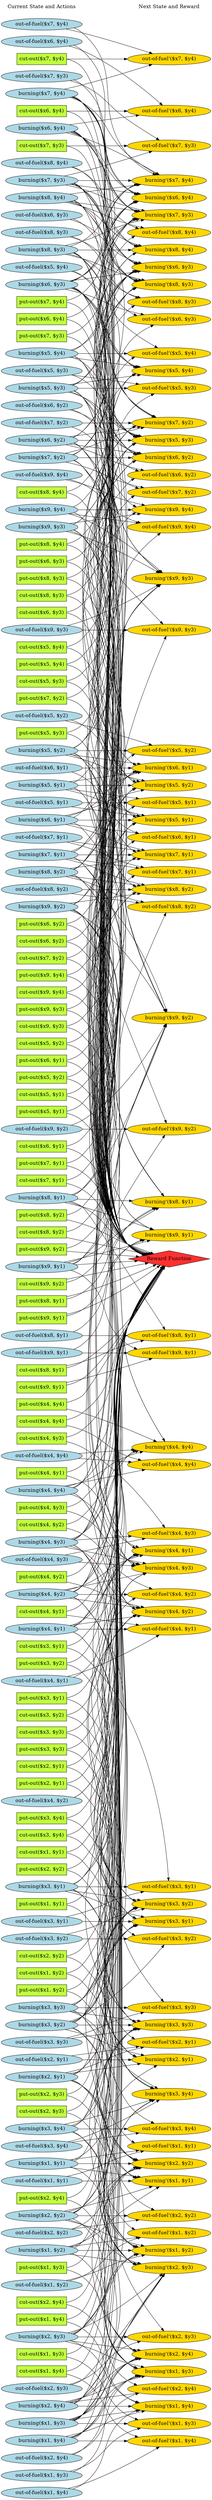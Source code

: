 digraph G {
	graph [bb="0,0,615.79,7856.4",
		fontname=Helvetica,
		fontsize=16,
		rankdir=LR,
		ranksep=2.00,
		ratio=auto,
		size=600
	];
	node [fontsize=16,
		label="\N"
	];
	{
		graph [rank=same];
		"cut-out($x4, $y4)"		 [color=black,
			fillcolor=olivedrab1,
			height=0.5,
			pos="108.89,3383.4",
			shape=box,
			style=filled,
			width=1.8056];
		"put-out($x1, $y1)"		 [color=black,
			fillcolor=olivedrab1,
			height=0.5,
			pos="108.89,1870.4",
			shape=box,
			style=filled,
			width=1.8194];
		"burning($x5, $y1)"		 [color=black,
			fillcolor=lightblue,
			height=0.51069,
			pos="108.89,5389.4",
			shape=ellipse,
			style=filled,
			width=2.6517];
		"put-out($x6, $y3)"		 [color=black,
			fillcolor=olivedrab1,
			height=0.5,
			pos="108.89,6093.4",
			shape=box,
			style=filled,
			width=1.8194];
		"out-of-fuel($x8, $y2)"		 [color=black,
			fillcolor=lightblue,
			height=0.51069,
			pos="108.89,5059.4",
			shape=ellipse,
			style=filled,
			width=3.0248];
		"out-of-fuel($x2, $y3)"		 [color=black,
			fillcolor=lightblue,
			height=0.51069,
			pos="108.89,348.38",
			shape=ellipse,
			style=filled,
			width=3.0248];
		"burning($x4, $y3)"		 [color=black,
			fillcolor=lightblue,
			height=0.51069,
			pos="108.89,3005.4",
			shape=ellipse,
			style=filled,
			width=2.6517];
		"cut-out($x5, $y2)"		 [color=black,
			fillcolor=olivedrab1,
			height=0.5,
			pos="108.89,4572.4",
			shape=box,
			style=filled,
			width=1.8056];
		"put-out($x7, $y1)"		 [color=black,
			fillcolor=olivedrab1,
			height=0.5,
			pos="108.89,4194.4",
			shape=box,
			style=filled,
			width=1.8194];
		"cut-out($x4, $y3)"		 [color=black,
			fillcolor=olivedrab1,
			height=0.5,
			pos="108.89,3329.4",
			shape=box,
			style=filled,
			width=1.8056];
		"burning($x5, $y2)"		 [color=black,
			fillcolor=lightblue,
			height=0.51069,
			pos="108.89,5499.4",
			shape=ellipse,
			style=filled,
			width=2.6517];
		"put-out($x6, $y2)"		 [color=black,
			fillcolor=olivedrab1,
			height=0.5,
			pos="108.89,4950.4",
			shape=box,
			style=filled,
			width=1.8194];
		"out-of-fuel($x2, $y4)"		 [color=black,
			fillcolor=lightblue,
			height=0.51069,
			pos="108.89,128.38",
			shape=ellipse,
			style=filled,
			width=3.0248];
		"out-of-fuel($x8, $y1)"		 [color=black,
			fillcolor=lightblue,
			height=0.51069,
			pos="108.89,3654.4",
			shape=ellipse,
			style=filled,
			width=3.0248];
		"burning($x4, $y4)"		 [color=black,
			fillcolor=lightblue,
			height=0.51069,
			pos="108.89,3167.4",
			shape=ellipse,
			style=filled,
			width=2.6517];
		"cut-out($x5, $y1)"		 [color=black,
			fillcolor=olivedrab1,
			height=0.5,
			pos="108.89,4410.4",
			shape=box,
			style=filled,
			width=1.8056];
		"put-out($x1, $y3)"		 [color=black,
			fillcolor=olivedrab1,
			height=0.5,
			pos="108.89,726.38",
			shape=box,
			style=filled,
			width=1.8194];
		"put-out($x5, $y4)"		 [color=black,
			fillcolor=olivedrab1,
			height=0.5,
			pos="108.89,5769.4",
			shape=box,
			style=filled,
			width=1.8194];
		"put-out($x7, $y2)"		 [color=black,
			fillcolor=olivedrab1,
			height=0.5,
			pos="108.89,5661.4",
			shape=box,
			style=filled,
			width=1.8194];
		"Current State and Actions"		 [color=black,
			fillcolor=white,
			height=0.5,
			pos="108.89,7838.4",
			shape=plaintext,
			style=bold,
			width=2.5139];
		"out-of-fuel($x1, $y4)"		 [color=black,
			fillcolor=lightblue,
			height=0.51069,
			pos="108.89,18.385",
			shape=ellipse,
			style=filled,
			width=3.0248];
		"burning($x5, $y3)"		 [color=black,
			fillcolor=lightblue,
			height=0.51069,
			pos="108.89,6639.4",
			shape=ellipse,
			style=filled,
			width=2.6517];
		"out-of-fuel($x7, $y3)"		 [color=black,
			fillcolor=lightblue,
			height=0.51069,
			pos="108.89,7621.4",
			shape=ellipse,
			style=filled,
			width=3.0248];
		"out-of-fuel($x9, $y1)"		 [color=black,
			fillcolor=lightblue,
			height=0.51069,
			pos="108.89,3599.4",
			shape=ellipse,
			style=filled,
			width=3.0248];
		"out-of-fuel($x2, $y1)"		 [color=black,
			fillcolor=lightblue,
			height=0.51069,
			pos="108.89,1380.4",
			shape=ellipse,
			style=filled,
			width=3.0248];
		"cut-out($x6, $y1)"		 [color=black,
			fillcolor=olivedrab1,
			height=0.5,
			pos="108.89,4248.4",
			shape=box,
			style=filled,
			width=1.8056];
		"cut-out($x5, $y4)"		 [color=black,
			fillcolor=olivedrab1,
			height=0.5,
			pos="108.89,5823.4",
			shape=box,
			style=filled,
			width=1.8056];
		"out-of-fuel($x3, $y2)"		 [color=black,
			fillcolor=lightblue,
			height=0.51069,
			pos="108.89,1761.4",
			shape=ellipse,
			style=filled,
			width=3.0248];
		"out-of-fuel($x8, $y4)"		 [color=black,
			fillcolor=lightblue,
			height=0.51069,
			pos="108.89,7350.4",
			shape=ellipse,
			style=filled,
			width=3.0248];
		"put-out($x1, $y2)"		 [color=black,
			fillcolor=olivedrab1,
			height=0.5,
			pos="108.89,1599.4",
			shape=box,
			style=filled,
			width=1.8194];
		"put-out($x7, $y3)"		 [color=black,
			fillcolor=olivedrab1,
			height=0.5,
			pos="108.89,6803.4",
			shape=box,
			style=filled,
			width=1.8194];
		"put-out($x2, $y1)"		 [color=black,
			fillcolor=olivedrab1,
			height=0.5,
			pos="108.89,2248.4",
			shape=box,
			style=filled,
			width=1.8194];
		"out-of-fuel($x1, $y3)"		 [color=black,
			fillcolor=lightblue,
			height=0.51069,
			pos="108.89,73.385",
			shape=ellipse,
			style=filled,
			width=3.0248];
		"put-out($x6, $y4)"		 [color=black,
			fillcolor=olivedrab1,
			height=0.5,
			pos="108.89,6857.4",
			shape=box,
			style=filled,
			width=1.8194];
		"burning($x5, $y4)"		 [color=black,
			fillcolor=lightblue,
			height=0.51069,
			pos="108.89,6749.4",
			shape=ellipse,
			style=filled,
			width=2.6517];
		"out-of-fuel($x2, $y2)"		 [color=black,
			fillcolor=lightblue,
			height=0.51069,
			pos="108.89,835.38",
			shape=ellipse,
			style=filled,
			width=3.0248];
		"out-of-fuel($x8, $y3)"		 [color=black,
			fillcolor=lightblue,
			height=0.51069,
			pos="108.89,7130.4",
			shape=ellipse,
			style=filled,
			width=3.0248];
		"out-of-fuel($x7, $y4)"		 [color=black,
			fillcolor=lightblue,
			height=0.51069,
			pos="108.89,7784.4",
			shape=ellipse,
			style=filled,
			width=3.0248];
		"out-of-fuel($x9, $y2)"		 [color=black,
			fillcolor=lightblue,
			height=0.51069,
			pos="108.89,4302.4",
			shape=ellipse,
			style=filled,
			width=3.0248];
		"cut-out($x5, $y3)"		 [color=black,
			fillcolor=olivedrab1,
			height=0.5,
			pos="108.89,5715.4",
			shape=box,
			style=filled,
			width=1.8056];
		"cut-out($x6, $y2)"		 [color=black,
			fillcolor=olivedrab1,
			height=0.5,
			pos="108.89,4896.4",
			shape=box,
			style=filled,
			width=1.8056];
		"out-of-fuel($x3, $y1)"		 [color=black,
			fillcolor=lightblue,
			height=0.51069,
			pos="108.89,1816.4",
			shape=ellipse,
			style=filled,
			width=3.0248];
		"put-out($x7, $y4)"		 [color=black,
			fillcolor=olivedrab1,
			height=0.5,
			pos="108.89,6911.4",
			shape=box,
			style=filled,
			width=1.8194];
		"cut-out($x3, $y3)"		 [color=black,
			fillcolor=olivedrab1,
			height=0.5,
			pos="108.89,2410.4",
			shape=box,
			style=filled,
			width=1.8056];
		"burning($x9, $y1)"		 [color=black,
			fillcolor=lightblue,
			height=0.51069,
			pos="108.89,3870.4",
			shape=ellipse,
			style=filled,
			width=2.6517];
		"out-of-fuel($x1, $y2)"		 [color=black,
			fillcolor=lightblue,
			height=0.51069,
			pos="108.89,672.38",
			shape=ellipse,
			style=filled,
			width=3.0248];
		"out-of-fuel($x9, $y3)"		 [color=black,
			fillcolor=lightblue,
			height=0.51069,
			pos="108.89,5877.4",
			shape=ellipse,
			style=filled,
			width=3.0248];
		"burning($x8, $y4)"		 [color=black,
			fillcolor=lightblue,
			height=0.51069,
			pos="108.89,7240.4",
			shape=ellipse,
			style=filled,
			width=2.6517];
		"cut-out($x1, $y1)"		 [color=black,
			fillcolor=olivedrab1,
			height=0.5,
			pos="108.89,2032.4",
			shape=box,
			style=filled,
			width=1.8056];
		"cut-out($x3, $y4)"		 [color=black,
			fillcolor=olivedrab1,
			height=0.5,
			pos="108.89,2086.4",
			shape=box,
			style=filled,
			width=1.8056];
		"burning($x9, $y2)"		 [color=black,
			fillcolor=lightblue,
			height=0.51069,
			pos="108.89,5004.4",
			shape=ellipse,
			style=filled,
			width=2.6517];
		"out-of-fuel($x1, $y1)"		 [color=black,
			fillcolor=lightblue,
			height=0.51069,
			pos="108.89,998.38",
			shape=ellipse,
			style=filled,
			width=3.0248];
		"out-of-fuel($x9, $y4)"		 [color=black,
			fillcolor=lightblue,
			height=0.51069,
			pos="108.89,6364.4",
			shape=ellipse,
			style=filled,
			width=3.0248];
		"burning($x8, $y3)"		 [color=black,
			fillcolor=lightblue,
			height=0.51069,
			pos="108.89,7075.4",
			shape=ellipse,
			style=filled,
			width=2.6517];
		"cut-out($x1, $y2)"		 [color=black,
			fillcolor=olivedrab1,
			height=0.5,
			pos="108.89,1653.4",
			shape=box,
			style=filled,
			width=1.8056];
		"cut-out($x4, $y2)"		 [color=black,
			fillcolor=olivedrab1,
			height=0.5,
			pos="108.89,3059.4",
			shape=box,
			style=filled,
			width=1.8056];
		"cut-out($x3, $y1)"		 [color=black,
			fillcolor=olivedrab1,
			height=0.5,
			pos="108.89,2680.4",
			shape=box,
			style=filled,
			width=1.8056];
		"cut-out($x1, $y3)"		 [color=black,
			fillcolor=olivedrab1,
			height=0.5,
			pos="108.89,456.38",
			shape=box,
			style=filled,
			width=1.8056];
		"put-out($x9, $y4)"		 [color=black,
			fillcolor=olivedrab1,
			height=0.5,
			pos="108.89,4788.4",
			shape=box,
			style=filled,
			width=1.8194];
		"burning($x9, $y3)"		 [color=black,
			fillcolor=lightblue,
			height=0.51069,
			pos="108.89,6201.4",
			shape=ellipse,
			style=filled,
			width=2.6517];
		"cut-out($x2, $y4)"		 [color=black,
			fillcolor=olivedrab1,
			height=0.5,
			pos="108.89,618.38",
			shape=box,
			style=filled,
			width=1.8056];
		"cut-out($x4, $y1)"		 [color=black,
			fillcolor=olivedrab1,
			height=0.5,
			pos="108.89,2788.4",
			shape=box,
			style=filled,
			width=1.8056];
		"cut-out($x3, $y2)"		 [color=black,
			fillcolor=olivedrab1,
			height=0.5,
			pos="108.89,2464.4",
			shape=box,
			style=filled,
			width=1.8056];
		"cut-out($x1, $y4)"		 [color=black,
			fillcolor=olivedrab1,
			height=0.5,
			pos="108.89,402.38",
			shape=box,
			style=filled,
			width=1.8056];
		"burning($x9, $y4)"		 [color=black,
			fillcolor=lightblue,
			height=0.51069,
			pos="108.89,6256.4",
			shape=ellipse,
			style=filled,
			width=2.6517];
		"cut-out($x2, $y3)"		 [color=black,
			fillcolor=olivedrab1,
			height=0.5,
			pos="108.89,1217.4",
			shape=box,
			style=filled,
			width=1.8056];
		"out-of-fuel($x5, $y3)"		 [color=black,
			fillcolor=lightblue,
			height=0.51069,
			pos="108.89,6694.4",
			shape=ellipse,
			style=filled,
			width=3.0248];
		"burning($x1, $y4)"		 [color=black,
			fillcolor=lightblue,
			height=0.51069,
			pos="108.89,183.38",
			shape=ellipse,
			style=filled,
			width=2.6517];
		"cut-out($x7, $y4)"		 [color=black,
			fillcolor=olivedrab1,
			height=0.5,
			pos="108.89,7675.4",
			shape=box,
			style=filled,
			width=1.8056];
		"put-out($x9, $y2)"		 [color=black,
			fillcolor=olivedrab1,
			height=0.5,
			pos="108.89,3924.4",
			shape=box,
			style=filled,
			width=1.8194];
		"cut-out($x2, $y2)"		 [color=black,
			fillcolor=olivedrab1,
			height=0.5,
			pos="108.89,1707.4",
			shape=box,
			style=filled,
			width=1.8056];
		"put-out($x3, $y3)"		 [color=black,
			fillcolor=olivedrab1,
			height=0.5,
			pos="108.89,2356.4",
			shape=box,
			style=filled,
			width=1.8194];
		"burning($x2, $y1)"		 [color=black,
			fillcolor=lightblue,
			height=0.51069,
			pos="108.89,1325.4",
			shape=ellipse,
			style=filled,
			width=2.6517];
		"burning($x7, $y3)"		 [color=black,
			fillcolor=lightblue,
			height=0.51069,
			pos="108.89,7295.4",
			shape=ellipse,
			style=filled,
			width=2.6517];
		"out-of-fuel($x5, $y4)"		 [color=black,
			fillcolor=lightblue,
			height=0.51069,
			pos="108.89,7020.4",
			shape=ellipse,
			style=filled,
			width=3.0248];
		"burning($x1, $y3)"		 [color=black,
			fillcolor=lightblue,
			height=0.51069,
			pos="108.89,238.38",
			shape=ellipse,
			style=filled,
			width=2.6517];
		"cut-out($x8, $y2)"		 [color=black,
			fillcolor=olivedrab1,
			height=0.5,
			pos="108.89,3978.4",
			shape=box,
			style=filled,
			width=1.8056];
		"cut-out($x7, $y3)"		 [color=black,
			fillcolor=olivedrab1,
			height=0.5,
			pos="108.89,7404.4",
			shape=box,
			style=filled,
			width=1.8056];
		"cut-out($x8, $y1)"		 [color=black,
			fillcolor=olivedrab1,
			height=0.5,
			pos="108.89,3545.4",
			shape=box,
			style=filled,
			width=1.8056];
		"put-out($x4, $y1)"		 [color=black,
			fillcolor=olivedrab1,
			height=0.5,
			pos="108.89,3221.4",
			shape=box,
			style=filled,
			width=1.8194];
		"put-out($x3, $y2)"		 [color=black,
			fillcolor=olivedrab1,
			height=0.5,
			pos="108.89,2626.4",
			shape=box,
			style=filled,
			width=1.8194];
		"put-out($x9, $y3)"		 [color=black,
			fillcolor=olivedrab1,
			height=0.5,
			pos="108.89,4680.4",
			shape=box,
			style=filled,
			width=1.8194];
		"cut-out($x2, $y1)"		 [color=black,
			fillcolor=olivedrab1,
			height=0.5,
			pos="108.89,2302.4",
			shape=box,
			style=filled,
			width=1.8056];
		"put-out($x8, $y4)"		 [color=black,
			fillcolor=olivedrab1,
			height=0.5,
			pos="108.89,6147.4",
			shape=box,
			style=filled,
			width=1.8194];
		"burning($x2, $y2)"		 [color=black,
			fillcolor=lightblue,
			height=0.51069,
			pos="108.89,890.38",
			shape=ellipse,
			style=filled,
			width=2.6517];
		"burning($x7, $y4)"		 [color=black,
			fillcolor=lightblue,
			height=0.51069,
			pos="108.89,7566.4",
			shape=ellipse,
			style=filled,
			width=2.6517];
		"burning($x6, $y4)"		 [color=black,
			fillcolor=lightblue,
			height=0.51069,
			pos="108.89,7458.4",
			shape=ellipse,
			style=filled,
			width=2.6517];
		"burning($x1, $y2)"		 [color=black,
			fillcolor=lightblue,
			height=0.51069,
			pos="108.89,780.38",
			shape=ellipse,
			style=filled,
			width=2.6517];
		"cut-out($x7, $y2)"		 [color=black,
			fillcolor=olivedrab1,
			height=0.5,
			pos="108.89,4842.4",
			shape=box,
			style=filled,
			width=1.8056];
		"put-out($x8, $y3)"		 [color=black,
			fillcolor=olivedrab1,
			height=0.5,
			pos="108.89,6039.4",
			shape=box,
			style=filled,
			width=1.8194];
		"burning($x8, $y2)"		 [color=black,
			fillcolor=lightblue,
			height=0.51069,
			pos="108.89,5114.4",
			shape=ellipse,
			style=filled,
			width=2.6517];
		"put-out($x3, $y1)"		 [color=black,
			fillcolor=olivedrab1,
			height=0.5,
			pos="108.89,2518.4",
			shape=box,
			style=filled,
			width=1.8194];
		"burning($x7, $y1)"		 [color=black,
			fillcolor=lightblue,
			height=0.51069,
			pos="108.89,5169.4",
			shape=ellipse,
			style=filled,
			width=2.6517];
		"burning($x1, $y1)"		 [color=black,
			fillcolor=lightblue,
			height=0.51069,
			pos="108.89,1053.4",
			shape=ellipse,
			style=filled,
			width=2.6517];
		"burning($x6, $y3)"		 [color=black,
			fillcolor=lightblue,
			height=0.51069,
			pos="108.89,6965.4",
			shape=ellipse,
			style=filled,
			width=2.6517];
		"burning($x8, $y1)"		 [color=black,
			fillcolor=lightblue,
			height=0.51069,
			pos="108.89,4086.4",
			shape=ellipse,
			style=filled,
			width=2.6517];
		"cut-out($x7, $y1)"		 [color=black,
			fillcolor=olivedrab1,
			height=0.5,
			pos="108.89,4140.4",
			shape=box,
			style=filled,
			width=1.8056];
		"put-out($x9, $y1)"		 [color=black,
			fillcolor=olivedrab1,
			height=0.5,
			pos="108.89,3708.4",
			shape=box,
			style=filled,
			width=1.8194];
		"put-out($x8, $y2)"		 [color=black,
			fillcolor=olivedrab1,
			height=0.5,
			pos="108.89,4032.4",
			shape=box,
			style=filled,
			width=1.8194];
		"burning($x7, $y2)"		 [color=black,
			fillcolor=lightblue,
			height=0.51069,
			pos="108.89,6419.4",
			shape=ellipse,
			style=filled,
			width=2.6517];
		"out-of-fuel($x4, $y2)"		 [color=black,
			fillcolor=lightblue,
			height=0.51069,
			pos="108.89,2194.4",
			shape=ellipse,
			style=filled,
			width=3.0248];
		"burning($x6, $y2)"		 [color=black,
			fillcolor=lightblue,
			height=0.51069,
			pos="108.89,6474.4",
			shape=ellipse,
			style=filled,
			width=2.6517];
		"put-out($x5, $y2)"		 [color=black,
			fillcolor=olivedrab1,
			height=0.5,
			pos="108.89,4464.4",
			shape=box,
			style=filled,
			width=1.8194];
		"out-of-fuel($x6, $y4)"		 [color=black,
			fillcolor=lightblue,
			height=0.51069,
			pos="108.89,7729.4",
			shape=ellipse,
			style=filled,
			width=3.0248];
		"put-out($x2, $y2)"		 [color=black,
			fillcolor=olivedrab1,
			height=0.5,
			pos="108.89,1978.4",
			shape=box,
			style=filled,
			width=1.8194];
		"burning($x3, $y2)"		 [color=black,
			fillcolor=lightblue,
			height=0.51069,
			pos="108.89,1490.4",
			shape=ellipse,
			style=filled,
			width=2.6517];
		"cut-out($x9, $y1)"		 [color=black,
			fillcolor=olivedrab1,
			height=0.5,
			pos="108.89,3491.4",
			shape=box,
			style=filled,
			width=1.8056];
		"out-of-fuel($x3, $y4)"		 [color=black,
			fillcolor=lightblue,
			height=0.51069,
			pos="108.89,1108.4",
			shape=ellipse,
			style=filled,
			width=3.0248];
		"cut-out($x6, $y3)"		 [color=black,
			fillcolor=olivedrab1,
			height=0.5,
			pos="108.89,5931.4",
			shape=box,
			style=filled,
			width=1.8056];
		"out-of-fuel($x7, $y1)"		 [color=black,
			fillcolor=lightblue,
			height=0.51069,
			pos="108.89,5224.4",
			shape=ellipse,
			style=filled,
			width=3.0248];
		"put-out($x4, $y4)"		 [color=black,
			fillcolor=olivedrab1,
			height=0.5,
			pos="108.89,3437.4",
			shape=box,
			style=filled,
			width=1.8194];
		"put-out($x8, $y1)"		 [color=black,
			fillcolor=olivedrab1,
			height=0.5,
			pos="108.89,3762.4",
			shape=box,
			style=filled,
			width=1.8194];
		"put-out($x1, $y4)"		 [color=black,
			fillcolor=olivedrab1,
			height=0.5,
			pos="108.89,564.38",
			shape=box,
			style=filled,
			width=1.8194];
		"burning($x6, $y1)"		 [color=black,
			fillcolor=lightblue,
			height=0.51069,
			pos="108.89,5279.4",
			shape=ellipse,
			style=filled,
			width=2.6517];
		"out-of-fuel($x4, $y1)"		 [color=black,
			fillcolor=lightblue,
			height=0.51069,
			pos="108.89,2572.4",
			shape=ellipse,
			style=filled,
			width=3.0248];
		"put-out($x2, $y3)"		 [color=black,
			fillcolor=olivedrab1,
			height=0.5,
			pos="108.89,1271.4",
			shape=box,
			style=filled,
			width=1.8194];
		"put-out($x5, $y3)"		 [color=black,
			fillcolor=olivedrab1,
			height=0.5,
			pos="108.89,5553.4",
			shape=box,
			style=filled,
			width=1.8194];
		"out-of-fuel($x6, $y3)"		 [color=black,
			fillcolor=lightblue,
			height=0.51069,
			pos="108.89,7185.4",
			shape=ellipse,
			style=filled,
			width=3.0248];
		"burning($x3, $y1)"		 [color=black,
			fillcolor=lightblue,
			height=0.51069,
			pos="108.89,1924.4",
			shape=ellipse,
			style=filled,
			width=2.6517];
		"out-of-fuel($x3, $y3)"		 [color=black,
			fillcolor=lightblue,
			height=0.51069,
			pos="108.89,1435.4",
			shape=ellipse,
			style=filled,
			width=3.0248];
		"out-of-fuel($x7, $y2)"		 [color=black,
			fillcolor=lightblue,
			height=0.51069,
			pos="108.89,6529.4",
			shape=ellipse,
			style=filled,
			width=3.0248];
		"cut-out($x6, $y4)"		 [color=black,
			fillcolor=olivedrab1,
			height=0.5,
			pos="108.89,7512.4",
			shape=box,
			style=filled,
			width=1.8056];
		"out-of-fuel($x5, $y1)"		 [color=black,
			fillcolor=lightblue,
			height=0.51069,
			pos="108.89,5334.4",
			shape=ellipse,
			style=filled,
			width=3.0248];
		"out-of-fuel($x4, $y4)"		 [color=black,
			fillcolor=lightblue,
			height=0.51069,
			pos="108.89,3275.4",
			shape=ellipse,
			style=filled,
			width=3.0248];
		"cut-out($x9, $y4)"		 [color=black,
			fillcolor=olivedrab1,
			height=0.5,
			pos="108.89,4734.4",
			shape=box,
			style=filled,
			width=1.8056];
		"put-out($x2, $y4)"		 [color=black,
			fillcolor=olivedrab1,
			height=0.5,
			pos="108.89,944.38",
			shape=box,
			style=filled,
			width=1.8194];
		"out-of-fuel($x6, $y2)"		 [color=black,
			fillcolor=lightblue,
			height=0.51069,
			pos="108.89,6584.4",
			shape=ellipse,
			style=filled,
			width=3.0248];
		"cut-out($x8, $y3)"		 [color=black,
			fillcolor=olivedrab1,
			height=0.5,
			pos="108.89,5985.4",
			shape=box,
			style=filled,
			width=1.8056];
		"put-out($x6, $y1)"		 [color=black,
			fillcolor=olivedrab1,
			height=0.5,
			pos="108.89,4518.4",
			shape=box,
			style=filled,
			width=1.8194];
		"burning($x3, $y4)"		 [color=black,
			fillcolor=lightblue,
			height=0.51069,
			pos="108.89,1163.4",
			shape=ellipse,
			style=filled,
			width=2.6517];
		"put-out($x4, $y2)"		 [color=black,
			fillcolor=olivedrab1,
			height=0.5,
			pos="108.89,2896.4",
			shape=box,
			style=filled,
			width=1.8194];
		"burning($x4, $y1)"		 [color=black,
			fillcolor=lightblue,
			height=0.51069,
			pos="108.89,2734.4",
			shape=ellipse,
			style=filled,
			width=2.6517];
		"burning($x2, $y3)"		 [color=black,
			fillcolor=lightblue,
			height=0.51069,
			pos="108.89,510.38",
			shape=ellipse,
			style=filled,
			width=2.6517];
		"out-of-fuel($x5, $y2)"		 [color=black,
			fillcolor=lightblue,
			height=0.51069,
			pos="108.89,5607.4",
			shape=ellipse,
			style=filled,
			width=3.0248];
		"out-of-fuel($x4, $y3)"		 [color=black,
			fillcolor=lightblue,
			height=0.51069,
			pos="108.89,2950.4",
			shape=ellipse,
			style=filled,
			width=3.0248];
		"out-of-fuel($x6, $y1)"		 [color=black,
			fillcolor=lightblue,
			height=0.51069,
			pos="108.89,5444.4",
			shape=ellipse,
			style=filled,
			width=3.0248];
		"cut-out($x9, $y3)"		 [color=black,
			fillcolor=olivedrab1,
			height=0.5,
			pos="108.89,4626.4",
			shape=box,
			style=filled,
			width=1.8056];
		"put-out($x5, $y1)"		 [color=black,
			fillcolor=olivedrab1,
			height=0.5,
			pos="108.89,4356.4",
			shape=box,
			style=filled,
			width=1.8194];
		"cut-out($x8, $y4)"		 [color=black,
			fillcolor=olivedrab1,
			height=0.5,
			pos="108.89,6310.4",
			shape=box,
			style=filled,
			width=1.8056];
		"burning($x3, $y3)"		 [color=black,
			fillcolor=lightblue,
			height=0.51069,
			pos="108.89,1545.4",
			shape=ellipse,
			style=filled,
			width=2.6517];
		"burning($x2, $y4)"		 [color=black,
			fillcolor=lightblue,
			height=0.51069,
			pos="108.89,293.38",
			shape=ellipse,
			style=filled,
			width=2.6517];
		"burning($x4, $y2)"		 [color=black,
			fillcolor=lightblue,
			height=0.51069,
			pos="108.89,2842.4",
			shape=ellipse,
			style=filled,
			width=2.6517];
		"put-out($x3, $y4)"		 [color=black,
			fillcolor=olivedrab1,
			height=0.5,
			pos="108.89,2140.4",
			shape=box,
			style=filled,
			width=1.8194];
		"cut-out($x9, $y2)"		 [color=black,
			fillcolor=olivedrab1,
			height=0.5,
			pos="108.89,3816.4",
			shape=box,
			style=filled,
			width=1.8056];
		"put-out($x4, $y3)"		 [color=black,
			fillcolor=olivedrab1,
			height=0.5,
			pos="108.89,3113.4",
			shape=box,
			style=filled,
			width=1.8194];
	}
	{
		graph [rank=same];
		"burning'($x6, $y3)"		 [color=black,
			fillcolor=gold1,
			height=0.51069,
			pos="488.79,7020.4",
			shape=ellipse,
			style=filled,
			width=2.7106];
		"burning'($x1, $y1)"		 [color=black,
			fillcolor=gold1,
			height=0.51069,
			pos="488.79,998.38",
			shape=ellipse,
			style=filled,
			width=2.7106];
		"out-of-fuel'($x5, $y3)"		 [color=black,
			fillcolor=gold1,
			height=0.51069,
			pos="488.79,6639.4",
			shape=ellipse,
			style=filled,
			width=3.0838];
		"out-of-fuel'($x6, $y1)"		 [color=black,
			fillcolor=gold1,
			height=0.51069,
			pos="488.79,5224.4",
			shape=ellipse,
			style=filled,
			width=3.0838];
		"Next State and Reward"		 [color=black,
			fillcolor=white,
			height=0.5,
			pos="488.79,7838.4",
			shape=plaintext,
			style=bold,
			width=2.25];
		"burning'($x6, $y2)"		 [color=black,
			fillcolor=gold1,
			height=0.51069,
			pos="488.79,6419.4",
			shape=ellipse,
			style=filled,
			width=2.7106];
		"burning'($x7, $y1)"		 [color=black,
			fillcolor=gold1,
			height=0.51069,
			pos="488.79,5169.4",
			shape=ellipse,
			style=filled,
			width=2.7106];
		"out-of-fuel'($x5, $y2)"		 [color=black,
			fillcolor=gold1,
			height=0.51069,
			pos="488.79,5499.4",
			shape=ellipse,
			style=filled,
			width=3.0838];
		"burning'($x6, $y1)"		 [color=black,
			fillcolor=gold1,
			height=0.51069,
			pos="488.79,5444.4",
			shape=ellipse,
			style=filled,
			width=2.7106];
		"out-of-fuel'($x4, $y4)"		 [color=black,
			fillcolor=gold1,
			height=0.51069,
			pos="488.79,3247.4",
			shape=ellipse,
			style=filled,
			width=3.0838];
		"out-of-fuel'($x1, $y1)"		 [color=black,
			fillcolor=gold1,
			height=0.51069,
			pos="488.79,1108.4",
			shape=ellipse,
			style=filled,
			width=3.0838];
		"out-of-fuel'($x6, $y3)"		 [color=black,
			fillcolor=gold1,
			height=0.51069,
			pos="488.79,6855.4",
			shape=ellipse,
			style=filled,
			width=3.0838];
		"out-of-fuel'($x5, $y4)"		 [color=black,
			fillcolor=gold1,
			height=0.51069,
			pos="488.79,6749.4",
			shape=ellipse,
			style=filled,
			width=3.0838];
		"out-of-fuel'($x6, $y2)"		 [color=black,
			fillcolor=gold1,
			height=0.51069,
			pos="488.79,6364.4",
			shape=ellipse,
			style=filled,
			width=3.0838];
		"out-of-fuel'($x7, $y1)"		 [color=black,
			fillcolor=gold1,
			height=0.51069,
			pos="488.79,5114.4",
			shape=ellipse,
			style=filled,
			width=3.0838];
		"out-of-fuel'($x9, $y4)"		 [color=black,
			fillcolor=gold1,
			height=0.51069,
			pos="488.79,6199.4",
			shape=ellipse,
			style=filled,
			width=3.0838];
		"burning'($x5, $y2)"		 [color=black,
			fillcolor=gold1,
			height=0.51069,
			pos="488.79,5389.4",
			shape=ellipse,
			style=filled,
			width=2.7106];
		"burning'($x8, $y1)"		 [color=black,
			fillcolor=gold1,
			height=0.51069,
			pos="488.79,4073.4",
			shape=ellipse,
			style=filled,
			width=2.7106];
		"Reward Function"		 [color=black,
			fillcolor=firebrick1,
			height=0.72222,
			pos="488.79,3895.4",
			shape=diamond,
			style=filled,
			width=3.5278];
		"burning'($x7, $y4)"		 [color=black,
			fillcolor=gold1,
			height=0.51069,
			pos="488.79,7295.4",
			shape=ellipse,
			style=filled,
			width=2.7106];
		"out-of-fuel'($x7, $y2)"		 [color=black,
			fillcolor=gold1,
			height=0.51069,
			pos="488.79,6309.4",
			shape=ellipse,
			style=filled,
			width=3.0838];
		"burning'($x4, $y4)"		 [color=black,
			fillcolor=gold1,
			height=0.51069,
			pos="488.79,3302.4",
			shape=ellipse,
			style=filled,
			width=2.7106];
		"burning'($x5, $y3)"		 [color=black,
			fillcolor=gold1,
			height=0.51069,
			pos="488.79,6474.4",
			shape=ellipse,
			style=filled,
			width=2.7106];
		"out-of-fuel'($x6, $y4)"		 [color=black,
			fillcolor=gold1,
			height=0.51069,
			pos="488.79,7512.4",
			shape=ellipse,
			style=filled,
			width=3.0838];
		"out-of-fuel'($x7, $y3)"		 [color=black,
			fillcolor=gold1,
			height=0.51069,
			pos="488.79,7404.4",
			shape=ellipse,
			style=filled,
			width=3.0838];
		"out-of-fuel'($x9, $y2)"		 [color=black,
			fillcolor=gold1,
			height=0.51069,
			pos="488.79,4302.4",
			shape=ellipse,
			style=filled,
			width=3.0838];
		"burning'($x5, $y4)"		 [color=black,
			fillcolor=gold1,
			height=0.51069,
			pos="488.79,6694.4",
			shape=ellipse,
			style=filled,
			width=2.7106];
		"burning'($x9, $y1)"		 [color=black,
			fillcolor=gold1,
			height=0.51069,
			pos="488.79,3969.4",
			shape=ellipse,
			style=filled,
			width=2.7106];
		"burning'($x8, $y3)"		 [color=black,
			fillcolor=gold1,
			height=0.51069,
			pos="488.79,6965.4",
			shape=ellipse,
			style=filled,
			width=2.7106];
		"out-of-fuel'($x7, $y4)"		 [color=black,
			fillcolor=gold1,
			height=0.51069,
			pos="488.79,7675.4",
			shape=ellipse,
			style=filled,
			width=3.0838];
		"burning'($x7, $y2)"		 [color=black,
			fillcolor=gold1,
			height=0.51069,
			pos="488.79,6529.4",
			shape=ellipse,
			style=filled,
			width=2.7106];
		"burning'($x6, $y4)"		 [color=black,
			fillcolor=gold1,
			height=0.51069,
			pos="488.79,7240.4",
			shape=ellipse,
			style=filled,
			width=2.7106];
		"out-of-fuel'($x9, $y3)"		 [color=black,
			fillcolor=gold1,
			height=0.51069,
			pos="488.79,5877.4",
			shape=ellipse,
			style=filled,
			width=3.0838];
		"out-of-fuel'($x8, $y4)"		 [color=black,
			fillcolor=gold1,
			height=0.51069,
			pos="488.79,7130.4",
			shape=ellipse,
			style=filled,
			width=3.0838];
		"burning'($x8, $y2)"		 [color=black,
			fillcolor=gold1,
			height=0.51069,
			pos="488.79,5059.4",
			shape=ellipse,
			style=filled,
			width=2.7106];
		"burning'($x7, $y3)"		 [color=black,
			fillcolor=gold1,
			height=0.51069,
			pos="488.79,7185.4",
			shape=ellipse,
			style=filled,
			width=2.7106];
		"out-of-fuel'($x3, $y1)"		 [color=black,
			fillcolor=gold1,
			height=0.51069,
			pos="488.79,1926.4",
			shape=ellipse,
			style=filled,
			width=3.0838];
		"out-of-fuel'($x2, $y4)"		 [color=black,
			fillcolor=gold1,
			height=0.51069,
			pos="488.79,346.38",
			shape=ellipse,
			style=filled,
			width=3.0838];
		"out-of-fuel'($x8, $y3)"		 [color=black,
			fillcolor=gold1,
			height=0.51069,
			pos="488.79,6910.4",
			shape=ellipse,
			style=filled,
			width=3.0838];
		"burning'($x4, $y1)"		 [color=black,
			fillcolor=gold1,
			height=0.51069,
			pos="488.79,2979.4",
			shape=ellipse,
			style=filled,
			width=2.7106];
		"burning'($x9, $y3)"		 [color=black,
			fillcolor=gold1,
			height=0.51069,
			pos="488.79,6038.4",
			shape=ellipse,
			style=filled,
			width=2.7106];
		"burning'($x3, $y3)"		 [color=black,
			fillcolor=gold1,
			height=0.51069,
			pos="488.79,1490.4",
			shape=ellipse,
			style=filled,
			width=2.7106];
		"out-of-fuel'($x8, $y2)"		 [color=black,
			fillcolor=gold1,
			height=0.51069,
			pos="488.79,5004.4",
			shape=ellipse,
			style=filled,
			width=3.0838];
		"out-of-fuel'($x9, $y1)"		 [color=black,
			fillcolor=gold1,
			height=0.51069,
			pos="488.79,3599.4",
			shape=ellipse,
			style=filled,
			width=3.0838];
		"burning'($x3, $y2)"		 [color=black,
			fillcolor=gold1,
			height=0.51069,
			pos="488.79,1871.4",
			shape=ellipse,
			style=filled,
			width=2.7106];
		"burning'($x9, $y2)"		 [color=black,
			fillcolor=gold1,
			height=0.51069,
			pos="488.79,4653.4",
			shape=ellipse,
			style=filled,
			width=2.7106];
		"burning'($x8, $y4)"		 [color=black,
			fillcolor=gold1,
			height=0.51069,
			pos="488.79,7075.4",
			shape=ellipse,
			style=filled,
			width=2.7106];
		"out-of-fuel'($x8, $y1)"		 [color=black,
			fillcolor=gold1,
			height=0.51069,
			pos="488.79,3654.4",
			shape=ellipse,
			style=filled,
			width=3.0838];
		"burning'($x4, $y3)"		 [color=black,
			fillcolor=gold1,
			height=0.51069,
			pos="488.79,2924.4",
			shape=ellipse,
			style=filled,
			width=2.7106];
		"burning'($x2, $y4)"		 [color=black,
			fillcolor=gold1,
			height=0.51069,
			pos="488.79,456.38",
			shape=ellipse,
			style=filled,
			width=2.7106];
		"burning'($x5, $y1)"		 [color=black,
			fillcolor=gold1,
			height=0.51069,
			pos="488.79,5279.4",
			shape=ellipse,
			style=filled,
			width=2.7106];
		"burning'($x4, $y2)"		 [color=black,
			fillcolor=gold1,
			height=0.51069,
			pos="488.79,2788.4",
			shape=ellipse,
			style=filled,
			width=2.7106];
		"burning'($x9, $y4)"		 [color=black,
			fillcolor=gold1,
			height=0.51069,
			pos="488.79,6254.4",
			shape=ellipse,
			style=filled,
			width=2.7106];
		"burning'($x3, $y4)"		 [color=black,
			fillcolor=gold1,
			height=0.51069,
			pos="488.79,1271.4",
			shape=ellipse,
			style=filled,
			width=2.7106];
		"out-of-fuel'($x4, $y2)"		 [color=black,
			fillcolor=gold1,
			height=0.51069,
			pos="488.79,2843.4",
			shape=ellipse,
			style=filled,
			width=3.0838];
		"out-of-fuel'($x1, $y3)"		 [color=black,
			fillcolor=gold1,
			height=0.51069,
			pos="488.79,236.38",
			shape=ellipse,
			style=filled,
			width=3.0838];
		"burning'($x2, $y2)"		 [color=black,
			fillcolor=gold1,
			height=0.51069,
			pos="488.79,1053.4",
			shape=ellipse,
			style=filled,
			width=2.7106];
		"burning'($x1, $y4)"		 [color=black,
			fillcolor=gold1,
			height=0.51069,
			pos="488.79,291.38",
			shape=ellipse,
			style=filled,
			width=2.7106];
		"out-of-fuel'($x4, $y3)"		 [color=black,
			fillcolor=gold1,
			height=0.51069,
			pos="488.79,3034.4",
			shape=ellipse,
			style=filled,
			width=3.0838];
		"out-of-fuel'($x1, $y2)"		 [color=black,
			fillcolor=gold1,
			height=0.51069,
			pos="488.79,835.38",
			shape=ellipse,
			style=filled,
			width=3.0838];
		"burning'($x2, $y3)"		 [color=black,
			fillcolor=gold1,
			height=0.51069,
			pos="488.79,725.38",
			shape=ellipse,
			style=filled,
			width=2.7106];
		"out-of-fuel'($x2, $y1)"		 [color=black,
			fillcolor=gold1,
			height=0.51069,
			pos="488.79,1435.4",
			shape=ellipse,
			style=filled,
			width=3.0838];
		"out-of-fuel'($x3, $y4)"		 [color=black,
			fillcolor=gold1,
			height=0.51069,
			pos="488.79,1163.4",
			shape=ellipse,
			style=filled,
			width=3.0838];
		"out-of-fuel'($x3, $y3)"		 [color=black,
			fillcolor=gold1,
			height=0.51069,
			pos="488.79,1545.4",
			shape=ellipse,
			style=filled,
			width=3.0838];
		"burning'($x1, $y3)"		 [color=black,
			fillcolor=gold1,
			height=0.51069,
			pos="488.79,401.38",
			shape=ellipse,
			style=filled,
			width=2.7106];
		"out-of-fuel'($x5, $y1)"		 [color=black,
			fillcolor=gold1,
			height=0.51069,
			pos="488.79,5334.4",
			shape=ellipse,
			style=filled,
			width=3.0838];
		"burning'($x3, $y1)"		 [color=black,
			fillcolor=gold1,
			height=0.51069,
			pos="488.79,1816.4",
			shape=ellipse,
			style=filled,
			width=2.7106];
		"out-of-fuel'($x2, $y2)"		 [color=black,
			fillcolor=gold1,
			height=0.51069,
			pos="488.79,890.38",
			shape=ellipse,
			style=filled,
			width=3.0838];
		"out-of-fuel'($x2, $y3)"		 [color=black,
			fillcolor=gold1,
			height=0.51069,
			pos="488.79,511.38",
			shape=ellipse,
			style=filled,
			width=3.0838];
		"out-of-fuel'($x3, $y2)"		 [color=black,
			fillcolor=gold1,
			height=0.51069,
			pos="488.79,1761.4",
			shape=ellipse,
			style=filled,
			width=3.0838];
		"burning'($x1, $y2)"		 [color=black,
			fillcolor=gold1,
			height=0.51069,
			pos="488.79,780.38",
			shape=ellipse,
			style=filled,
			width=2.7106];
		"out-of-fuel'($x1, $y4)"		 [color=black,
			fillcolor=gold1,
			height=0.51069,
			pos="488.79,181.38",
			shape=ellipse,
			style=filled,
			width=3.0838];
		"out-of-fuel'($x4, $y1)"		 [color=black,
			fillcolor=gold1,
			height=0.51069,
			pos="488.79,2733.4",
			shape=ellipse,
			style=filled,
			width=3.0838];
		"burning'($x2, $y1)"		 [color=black,
			fillcolor=gold1,
			height=0.51069,
			pos="488.79,1380.4",
			shape=ellipse,
			style=filled,
			width=2.7106];
	}
	"cut-out($x4, $y4)" -> "out-of-fuel'($x4, $y4)"	 [color=black,
		pos="e,411.44,3260.6 174.12,3370.3 188.71,3366.5 203.97,3361.9 217.79,3356.4 286.01,3329.2 293.21,3301.6 361.79,3275.4 374.42,3270.6 \
388.1,3266.4 401.63,3263",
		style=solid];
	"cut-out($x4, $y4)" -> "Reward Function"	 [pos="e,473.65,3872.1 174.1,3390.3 189.58,3394.3 205.24,3400.6 217.79,3410.4 325.22,3494.4 295.17,3562.4 361.79,3681.4 398.38,3746.8 443.34,\
3822 468.46,3863.6"];
	"put-out($x1, $y1)" -> "burning'($x1, $y1)"	 [color=black,
		pos="e,397.25,1004.8 174.47,1866.6 190.58,1862.6 206.47,1855.5 217.79,1843.4 469.12,1573.6 106.9,1292.8 361.79,1026.4 369.13,1018.7 378.06,\
1012.9 387.75,1008.6",
		style=solid];
	"put-out($x1, $y1)" -> "Reward Function"	 [pos="e,469.87,3873 174.67,1873.4 190.99,1877.3 206.93,1884.6 217.79,1897.4 474.95,2200.8 241.84,3302.2 361.79,3681.4 384.21,3752.3 433.6,\
3824.8 463.45,3864.5"];
	"burning($x5, $y1)" -> "burning'($x6, $y2)"	 [color=black,
		pos="e,396.69,6413 190.76,5399 200.98,5403.2 210.42,5409.2 217.79,5417.4 510.2,5742.9 63.682,6071 361.79,6391.4 368.96,6399.1 377.75,\
6404.9 387.31,6409.3",
		style=solid];
	"burning($x5, $y1)" -> "burning'($x6, $y1)"	 [color=black,
		pos="e,411.06,5433.2 185.46,5400.4 247.61,5409.4 335.74,5422.3 400.82,5431.7",
		style=solid];
	"burning($x5, $y1)" -> "burning'($x5, $y2)"	 [color=black,
		pos="e,390.9,5389.4 204.77,5389.4 258.28,5389.4 325.31,5389.4 380.7,5389.4",
		style=solid];
	"burning($x5, $y1)" -> "Reward Function"	 [pos="e,417.38,3906.8 191.37,5380 201.44,5375.7 210.67,5369.7 217.79,5361.4 630.51,4880.2 -25.591,4444.2 361.79,3942.4 373.29,3927.5 390.03,\
3917.3 407.57,3910.4"];
	"burning($x5, $y1)" -> "burning'($x4, $y1)"	 [color=black,
		pos="e,395.92,2985 191.94,5380.1 201.86,5375.8 210.9,5369.7 217.79,5361.4 550.98,4956.8 21.519,3406 361.79,3007.4 368.62,2999.4 377.2,\
2993.4 386.63,2988.9",
		style=solid];
	"burning($x5, $y1)" -> "burning'($x5, $y1)"	 [color=black,
		pos="e,420.32,5292.6 169.57,5375.1 185.35,5371 202.29,5366.3 217.79,5361.4 282.96,5340.8 296.27,5326.8 361.79,5307.4 377.35,5302.8 394.2,\
5298.5 410.36,5294.8",
		style=solid];
	"burning($x5, $y1)" -> "out-of-fuel'($x5, $y1)"	 [color=black,
		pos="e,404.81,5346.5 185.46,5378.4 245.67,5369.6 330.26,5357.3 394.65,5347.9",
		style=solid];
	"put-out($x6, $y3)" -> "burning'($x6, $y3)"	 [color=black,
		pos="e,397.15,7014 174.55,6097.1 190.67,6101.1 206.54,6108.2 217.79,6120.4 483.99,6409.2 91.778,6707.1 361.79,6992.4 369.08,7000.1 377.99,\
7005.9 387.67,7010.3",
		style=solid];
	"put-out($x6, $y3)" -> "Reward Function"	 [pos="e,416.7,3906.7 174.5,6090.5 190.91,6086.6 206.95,6079.3 217.79,6066.4 521.34,5703.5 78.989,4321.6 361.79,3942.4 372.98,3927.4 389.51,\
3917.2 406.95,3910.2"];
	"out-of-fuel($x8, $y2)" -> "burning'($x8, $y2)"	 [color=black,
		pos="e,390.96,5059.4 217.93,5059.4 269.05,5059.4 329.92,5059.4 380.9,5059.4",
		style=solid];
	"out-of-fuel($x8, $y2)" -> "out-of-fuel'($x8, $y2)"	 [color=black,
		pos="e,404.65,5016.5 191.89,5047.5 251.52,5038.8 332.35,5027 394.45,5018",
		style=solid];
	"out-of-fuel($x2, $y3)" -> "burning'($x2, $y3)"	 [color=black,
		pos="e,476.04,707.12 187.71,361.14 198.31,364.76 208.66,369.41 217.79,375.38 284.76,419.21 421.84,623.96 470.32,698.32",
		style=solid];
	"out-of-fuel($x2, $y3)" -> "out-of-fuel'($x2, $y3)"	 [color=black,
		pos="e,407.13,498.82 181.82,362.12 194.12,365.66 206.54,370.03 217.79,375.38 290.02,409.77 289.11,449.96 361.79,483.38 372.95,488.52 \
385.12,492.74 397.34,496.2",
		style=solid];
	"burning($x4, $y3)" -> "burning'($x5, $y2)"	 [color=black,
		pos="e,395.93,5383.7 192.7,3014.2 202.31,3018.4 211.06,3024.3 217.79,3032.4 549.33,3431.1 24.99,4967.1 361.79,5361.4 368.63,5369.4 377.2,\
5375.4 386.64,5379.9",
		style=solid];
	"burning($x4, $y3)" -> "Reward Function"	 [pos="e,471.27,3872.9 190.75,3014.9 200.84,3019 210.25,3024.6 217.79,3032.4 423.88,3244.1 253.5,3406.5 361.79,3681.4 389.17,3750.9 437.21,\
3824.4 465.4,3864.6"];
	"burning($x4, $y3)" -> "burning'($x4, $y4)"	 [color=black,
		pos="e,403.05,3293.5 185.88,3016.3 197.27,3020.1 208.34,3025.4 217.79,3032.4 318.2,3107.1 260.39,3201 361.79,3274.4 371.29,3281.3 382.18,\
3286.5 393.48,3290.5",
		style=solid];
	"burning($x4, $y3)" -> "burning'($x5, $y3)"	 [color=black,
		pos="e,395.43,6468.8 193.11,3014.2 202.59,3018.4 211.2,3024.3 217.79,3032.4 457.66,3326.7 118.03,6155.3 361.79,6446.4 368.42,6454.3 376.76,\
6460.3 385.97,6464.8",
		style=solid];
	"burning($x4, $y3)" -> "burning'($x5, $y4)"	 [color=black,
		pos="e,395.41,6688.8 193.13,3014.2 202.61,3018.4 211.21,3024.3 217.79,3032.4 472.7,3345.9 102.74,6356.2 361.79,6666.4 368.41,6674.3 376.74,\
6680.3 385.95,6684.8",
		style=solid];
	"burning($x4, $y3)" -> "burning'($x3, $y3)"	 [color=black,
		pos="e,396.26,1496.3 191.39,2996 201.46,2991.7 210.68,2985.7 217.79,2977.4 429.57,2729.8 145.68,1762.2 361.79,1518.4 368.77,1510.5 377.44,\
1504.6 386.93,1500.1",
		style=solid];
	"burning($x4, $y3)" -> "burning'($x3, $y2)"	 [color=black,
		pos="e,396.56,1877.6 190.87,2995.9 201.07,2991.6 210.48,2985.6 217.79,2977.4 538.27,2615.5 34.983,2255.5 361.79,1899.4 368.91,1891.6 \
377.66,1885.8 387.2,1881.4",
		style=solid];
	"burning($x4, $y3)" -> "burning'($x4, $y3)"	 [color=black,
		pos="e,423.53,2938.2 173.57,2991.7 239.83,2977.5 343.5,2955.3 413.46,2940.3",
		style=solid];
	"burning($x4, $y3)" -> "burning'($x4, $y2)"	 [color=black,
		pos="e,407,2798.5 181.1,2993.3 193.86,2989.3 206.64,2984.2 217.79,2977.4 299.76,2927.4 278.95,2864.9 361.79,2816.4 372.62,2810 384.75,\
2805.1 397.08,2801.3",
		style=solid];
	"burning($x4, $y3)" -> "burning'($x3, $y4)"	 [color=black,
		pos="e,444.29,1287.8 191.47,2996.1 201.52,2991.8 210.72,2985.7 217.79,2977.4 451.93,2700.9 175.16,1663.9 361.79,1353.4 378.45,1325.7 \
408.49,1305.6 435.06,1292.2",
		style=solid];
	"burning($x4, $y3)" -> "out-of-fuel'($x4, $y3)"	 [color=black,
		pos="e,387.85,3026.7 198.02,3012.1 251.61,3016.3 320.52,3021.5 377.68,3025.9",
		style=solid];
	"cut-out($x5, $y2)" -> "out-of-fuel'($x5, $y2)"	 [color=black,
		pos="e,390.84,5490.6 173.99,4576 190.3,4580 206.4,4587 217.79,4599.4 483.99,4888.2 91.778,5186.1 361.79,5471.4 367.47,5477.4 374.14,5482.2 \
381.39,5486.2",
		style=solid];
	"cut-out($x5, $y2)" -> "Reward Function"	 [pos="e,420.37,3907.4 173.99,4568.1 190.1,4564.1 206.11,4557.2 217.79,4545.4 411.57,4349.5 179.26,4148.8 361.79,3942.4 374.7,3927.8 392.58,\
3917.7 410.82,3910.8"];
	"put-out($x7, $y1)" -> "burning'($x7, $y1)"	 [color=black,
		pos="e,397.08,5163.1 174.62,4198.1 190.73,4202.1 206.59,4209.1 217.79,4221.4 496.98,4526.9 78.564,4839.6 361.79,5141.4 369.05,5149.1 \
377.94,5155 387.6,5159.3",
		style=solid];
	"put-out($x7, $y1)" -> "Reward Function"	 [pos="e,427.9,3909.1 174.42,4186.6 189.63,4182.6 205.09,4176.5 217.79,4167.4 314.19,4098.1 269.41,4017 361.79,3942.4 378.18,3929.1 398.67,\
3919.4 418.33,3912.3"];
	"cut-out($x4, $y3)" -> "Reward Function"	 [pos="e,473.1,3872.4 174.04,3335.5 189.68,3339.5 205.45,3346 217.79,3356.4 338.68,3458.1 289.59,3540.9 361.79,3681.4 396.02,3748 441.83,\
3822.8 467.73,3863.9"];
	"cut-out($x4, $y3)" -> "out-of-fuel'($x4, $y3)"	 [color=black,
		pos="e,474.99,3052.7 173.97,3319.3 188.95,3315.4 204.42,3309.9 217.79,3302.4 330.6,3238.8 429,3115.4 468.88,3061.1",
		style=solid];
	"burning($x5, $y2)" -> "burning'($x6, $y3)"	 [color=black,
		pos="e,396.25,7014.4 192.43,5508.4 202.08,5512.6 210.92,5518.4 217.79,5526.4 431.6,5774.3 144.71,6747.4 361.79,6992.4 368.77,7000.3 377.43,\
7006.2 386.93,7010.6",
		style=solid];
	"burning($x5, $y2)" -> "burning'($x6, $y2)"	 [color=black,
		pos="e,397.16,6413 191.4,5508.6 201.33,5512.8 210.52,5518.5 217.79,5526.4 482.1,5812.8 93.703,6108.5 361.79,6391.4 369.09,6399.1 378,\
6404.9 387.68,6409.3",
		style=solid];
	"burning($x5, $y2)" -> "out-of-fuel'($x5, $y2)"	 [color=black,
		pos="e,377.45,5499.4 204.77,5499.4 254.06,5499.4 314.82,5499.4 367.4,5499.4",
		style=solid];
	"burning($x5, $y2)" -> "burning'($x6, $y1)"	 [color=black,
		pos="e,411.06,5455.6 185.46,5488.4 247.61,5479.3 335.74,5466.5 400.82,5457",
		style=solid];
	"burning($x5, $y2)" -> "burning'($x5, $y2)"	 [color=black,
		pos="e,420.32,5402.6 169.57,5485.1 185.35,5481 202.29,5476.3 217.79,5471.4 282.96,5450.8 296.27,5436.8 361.79,5417.4 377.35,5412.8 394.2,\
5408.5 410.36,5404.8",
		style=solid];
	"burning($x5, $y2)" -> "Reward Function"	 [pos="e,417.3,3906.8 191.43,5490 201.48,5485.7 210.7,5479.7 217.79,5471.4 439.05,5211.5 154.21,4213.3 361.79,3942.4 373.23,3927.5 389.95,\
3917.3 407.5,3910.3"];
	"burning($x5, $y2)" -> "burning'($x5, $y3)"	 [color=black,
		pos="e,397.08,6468.1 191.74,5508.7 201.56,5512.8 210.62,5518.5 217.79,5526.4 496.98,5831.9 78.564,6144.6 361.79,6446.4 369.05,6454.1 \
377.94,6460 387.6,6464.3",
		style=solid];
	"burning($x5, $y2)" -> "burning'($x4, $y1)"	 [color=black,
		pos="e,395.9,2985 191.96,5490.2 201.88,5485.8 210.91,5479.8 217.79,5471.4 565.92,5047.5 6.244,3425 361.79,3007.4 368.61,2999.4 377.18,\
2993.4 386.61,2988.9",
		style=solid];
	"burning($x5, $y2)" -> "burning'($x4, $y3)"	 [color=black,
		pos="e,395.88,2930 191.97,5490.2 201.89,5485.8 210.92,5479.8 217.79,5471.4 573.39,5037.9 -1.394,3379.6 361.79,2952.4 368.61,2944.4 377.17,\
2938.3 386.6,2933.9",
		style=solid];
	"burning($x5, $y2)" -> "burning'($x5, $y1)"	 [color=black,
		pos="e,406.94,5289.4 181.15,5487.3 193.91,5483.4 206.67,5478.2 217.79,5471.4 300.38,5420.5 278.32,5356.8 361.79,5307.4 372.59,5301 384.7,\
5296.1 397.03,5292.2",
		style=solid];
	"burning($x5, $y2)" -> "burning'($x4, $y2)"	 [color=black,
		pos="e,395.86,2794 192,5490.2 201.91,5485.8 210.93,5479.8 217.79,5471.4 591.86,5014 -20.282,3267.1 361.79,2816.4 368.6,2808.4 377.15,\
2802.3 386.58,2797.8",
		style=solid];
	"put-out($x6, $y2)" -> "burning'($x6, $y2)"	 [color=black,
		pos="e,396.29,6413.4 174.5,4953.5 190.81,4957.5 206.79,4964.7 217.79,4977.4 631.24,5455 -57.965,5919.3 361.79,6391.4 368.78,6399.3 377.46,\
6405.2 386.95,6409.6",
		style=solid];
	"put-out($x6, $y2)" -> "Reward Function"	 [pos="e,418.17,3907.1 174.42,4946.8 190.63,4942.9 206.58,4935.8 217.79,4923.4 513.52,4596.7 84.78,4285.1 361.79,3942.4 373.68,3927.7 390.66,\
3917.6 408.31,3910.6"];
	"out-of-fuel($x2, $y4)" -> "out-of-fuel'($x2, $y4)"	 [color=black,
		pos="e,401.68,334.84 184.8,141.65 196.32,145.41 207.72,150.22 217.79,156.38 299.96,206.66 278.74,269.57 361.79,318.38 371.11,323.86 381.39,\
328.27 391.94,331.82",
		style=solid];
	"out-of-fuel($x2, $y4)" -> "burning'($x2, $y4)"	 [color=black,
		pos="e,402.03,447.82 189.55,140.86 199.7,144.73 209.44,149.78 217.79,156.38 325.1,241.21 253,345.46 361.79,428.38 370.89,435.32 381.37,\
440.6 392.31,444.61",
		style=solid];
	"out-of-fuel($x8, $y1)" -> "burning'($x8, $y1)"	 [color=black,
		pos="e,448,4056.7 191.81,3666.4 201.21,3670.1 210.14,3675 217.79,3681.4 336.16,3779.8 259.65,3881.2 361.79,3996.4 382.92,4020.2 413.22,\
4039.1 438.81,4052.1",
		style=solid];
	"out-of-fuel($x8, $y1)" -> "out-of-fuel'($x8, $y1)"	 [color=black,
		pos="e,377.7,3654.4 217.93,3654.4 264.67,3654.4 319.55,3654.4 367.57,3654.4",
		style=solid];
	"burning($x4, $y4)" -> "out-of-fuel'($x4, $y4)"	 [color=black,
		pos="e,419.53,3232.9 174,3181 239.03,3194.7 339.77,3216 409.48,3230.8",
		style=solid];
	"burning($x4, $y4)" -> "Reward Function"	 [pos="e,471.85,3872.6 189.99,3177.3 200.26,3181.3 209.91,3186.8 217.79,3194.4 380.73,3350.6 271.86,3474.4 361.79,3681.4 391.56,3749.9 \
438.76,3823.7 466.15,3864.3"];
	"burning($x4, $y4)" -> "burning'($x4, $y4)"	 [color=black,
		pos="e,415.77,3290.1 174.95,3180.7 189.28,3184.5 204.23,3189 217.79,3194.4 285.88,3221.3 293.34,3248.4 361.79,3274.4 375.79,3279.7 391.08,\
3284.2 406.02,3287.8",
		style=solid];
	"burning($x4, $y4)" -> "burning'($x5, $y3)"	 [color=black,
		pos="e,395.45,6468.7 193.09,3176.2 202.58,3180.4 211.19,3186.3 217.79,3194.4 446.6,3474.5 129.28,6169.3 361.79,6446.4 368.43,6454.3 376.77,\
6460.3 385.98,6464.7",
		style=solid];
	"burning($x4, $y4)" -> "burning'($x5, $y4)"	 [color=black,
		pos="e,395.43,6688.8 193.11,3176.2 202.6,3180.4 211.2,3186.3 217.79,3194.4 461.63,3493.8 114,6370.3 361.79,6666.4 368.42,6674.3 376.76,\
6680.3 385.96,6684.8",
		style=solid];
	"burning($x4, $y4)" -> "burning'($x3, $y3)"	 [color=black,
		pos="e,396.17,1496.3 192.49,3158.4 202.14,3154.2 210.95,3148.4 217.79,3140.4 452.86,2865.3 123.09,1790.4 361.79,1518.4 368.73,1510.5 \
377.37,1504.5 386.85,1500.1",
		style=solid];
	"burning($x4, $y4)" -> "burning'($x4, $y3)"	 [color=black,
		pos="e,405.51,2934 183.78,3156 195.74,3152.2 207.54,3147.1 217.79,3140.4 305.76,3082.6 273.06,3009 361.79,2952.4 372.15,2945.8 383.85,\
2940.7 395.85,2936.8",
		style=solid];
	"burning($x4, $y4)" -> "burning'($x3, $y4)"	 [color=black,
		pos="e,443.9,1287.9 192.56,3158.5 202.19,3154.2 210.99,3148.4 217.79,3140.4 475.36,2836.4 157.94,1695.7 361.79,1353.4 378.27,1325.7 408.16,\
1305.7 434.69,1292.3",
		style=solid];
	"cut-out($x5, $y1)" -> "Reward Function"	 [pos="e,422.13,3907.8 173.93,4405.3 189.85,4401.3 205.78,4394.6 217.79,4383.4 368.62,4242.8 219.04,4091.2 361.79,3942.4 375.48,3928.1 \
393.92,3918.1 412.45,3911.2"];
	"cut-out($x5, $y1)" -> "out-of-fuel'($x5, $y1)"	 [color=black,
		pos="e,390.85,5325.6 173.99,4414 190.29,4418 206.4,4425 217.79,4437.4 483.18,4725.2 92.603,5022.1 361.79,5306.4 367.48,5312.4 374.14,\
5317.2 381.39,5321.2",
		style=solid];
	"put-out($x1, $y3)" -> "Reward Function"	 [pos="e,469.6,3873.1 174.66,729.11 191.07,733.04 207.07,740.33 217.79,753.38 424.46,1005.1 268.45,3369.3 361.79,3681.4 383.19,3752.9 433.3,\
3825.6 463.48,3865.1"];
	"put-out($x1, $y3)" -> "burning'($x1, $y3)"	 [color=black,
		pos="e,402.06,409.97 174.66,719.35 189.94,715.33 205.39,709.07 217.79,699.38 324.98,615.68 253.5,511.66 361.79,429.38 370.9,422.46 381.38,\
417.19 392.33,413.18",
		style=solid];
	"put-out($x5, $y4)" -> "Reward Function"	 [pos="e,416.83,3906.8 174.4,5766.4 190.81,5762.5 206.87,5755.3 217.79,5742.4 477.13,5436.2 119.97,4262.6 361.79,3942.4 373.07,3927.5 389.64,\
3917.3 407.08,3910.3"];
	"put-out($x5, $y4)" -> "burning'($x5, $y4)"	 [color=black,
		pos="e,397.16,6688 174.55,5773.1 190.66,5777.1 206.53,5784.2 217.79,5796.4 483.45,6084.5 92.328,6381.8 361.79,6666.4 369.09,6674.1 378,\
6679.9 387.67,6684.3",
		style=solid];
	"put-out($x7, $y2)" -> "Reward Function"	 [pos="e,416.88,3906.8 174.64,5658.3 190.95,5654.4 206.9,5647.2 217.79,5634.4 462.4,5347 133.62,4242.9 361.79,3942.4 373.1,3927.5 389.69,\
3917.3 407.13,3910.3"];
	"put-out($x7, $y2)" -> "burning'($x7, $y2)"	 [color=black,
		pos="e,397.25,6522.9 174.46,5665.2 190.57,5669.2 206.46,5676.2 217.79,5688.4 468.04,5956.8 108,6236.3 361.79,6501.4 369.13,6509.1 378.07,\
6514.8 387.76,6519.2",
		style=solid];
	"Current State and Actions" -> "Next State and Reward"	 [color=black,
		pos="e,407.56,7838.4 199.45,7838.4 259.18,7838.4 337.44,7838.4 397.35,7838.4",
		style=invis];
	"out-of-fuel($x1, $y4)" -> "burning'($x1, $y4)"	 [color=black,
		pos="e,404.06,282.22 187.56,31.129 198.3,34.954 208.73,39.925 217.79,46.385 312.03,113.58 266.38,197.86 361.79,263.38 371.6,270.12 382.77,\
275.27 394.3,279.2",
		style=solid];
	"out-of-fuel($x1, $y4)" -> "out-of-fuel'($x1, $y4)"	 [color=black,
		pos="e,457.56,163.62 175.34,33.017 189.51,36.835 204.29,41.322 217.79,46.385 303.2,78.414 397.27,129.29 448.75,158.59",
		style=solid];
	"burning($x5, $y3)" -> "burning'($x6, $y3)"	 [color=black,
		pos="e,400.85,7012.3 186.66,6650.1 197.95,6654.2 208.79,6659.7 217.79,6667.4 338.24,6769.6 239.56,6892.3 361.79,6992.4 370.5,6999.5 380.66,\
7004.9 391.34,7009",
		style=solid];
	"burning($x5, $y3)" -> "out-of-fuel'($x5, $y3)"	 [color=black,
		pos="e,377.45,6639.4 204.77,6639.4 254.06,6639.4 314.82,6639.4 367.4,6639.4",
		style=solid];
	"burning($x5, $y3)" -> "burning'($x6, $y2)"	 [color=black,
		pos="e,406.94,6429.4 181.15,6627.3 193.91,6623.4 206.67,6618.2 217.79,6611.4 300.38,6560.5 278.32,6496.8 361.79,6447.4 372.59,6441 384.7,\
6436.1 397.03,6432.2",
		style=solid];
	"burning($x5, $y3)" -> "burning'($x5, $y2)"	 [color=black,
		pos="e,396.45,5395.5 190.96,6630 201.15,6625.7 210.53,6619.7 217.79,6611.4 569.62,6209 2.9258,5813.5 361.79,5417.4 368.86,5409.6 377.58,\
5403.7 387.1,5399.3",
		style=solid];
	"burning($x5, $y3)" -> "Reward Function"	 [pos="e,416.22,3906.7 192,6630.2 201.91,6625.8 210.93,6619.8 217.79,6611.4 593.76,6151.5 10.015,4421 361.79,3942.4 372.81,3927.4 389.19,\
3917.2 406.52,3910.2"];
	"burning($x5, $y3)" -> "burning'($x4, $y4)"	 [color=black,
		pos="e,476.09,3320.8 192.05,6630.2 201.95,6625.9 210.96,6619.8 217.79,6611.4 430.91,6349 280.78,3900.6 361.79,3572.4 385.09,3478 442.1,\
3376.6 470.76,3329.5",
		style=solid];
	"burning($x5, $y3)" -> "burning'($x5, $y3)"	 [color=black,
		pos="e,411.77,6485.8 176.7,6626.4 190.64,6622.5 204.99,6617.6 217.79,6611.4 290.03,6576.4 288.94,6536.1 361.79,6502.4 374.31,6496.6 388.09,\
6492 401.81,6488.3",
		style=solid];
	"burning($x5, $y3)" -> "burning'($x5, $y4)"	 [color=black,
		pos="e,411.06,6683.2 185.46,6650.4 247.61,6659.4 335.74,6672.3 400.82,6681.7",
		style=solid];
	"burning($x5, $y3)" -> "burning'($x6, $y4)"	 [color=black,
		pos="e,398.28,7233.3 189.14,6649.4 199.78,6653.6 209.77,6659.4 217.79,6667.4 395.33,6844.1 181.16,7038.8 361.79,7212.4 369.58,7219.9 \
378.91,7225.5 388.92,7229.8",
		style=solid];
	"burning($x5, $y3)" -> "burning'($x4, $y2)"	 [color=black,
		pos="e,395.39,2794 192.12,6630.3 202.01,6625.9 211,6619.8 217.79,6611.4 482.27,6282.6 91.557,3140.5 361.79,2816.4 368.41,2808.4 376.73,\
2802.5 385.93,2798",
		style=solid];
	"out-of-fuel($x7, $y3)" -> "out-of-fuel'($x7, $y3)"	 [color=black,
		pos="e,458.88,7422.1 180.1,7607.4 192.96,7603.7 206.02,7599.1 217.79,7593.4 289.87,7558.7 296.1,7531 361.79,7485.4 391.01,7465.1 425,\
7443.3 450.31,7427.5",
		style=solid];
	"out-of-fuel($x7, $y3)" -> "burning'($x7, $y3)"	 [color=black,
		pos="e,400.1,7193.1 191.7,7609.3 201.23,7605.3 210.23,7600.2 217.79,7593.4 352.22,7472.8 225.25,7331.6 361.79,7213.4 370.15,7206.1 379.98,\
7200.7 390.39,7196.5",
		style=solid];
	"out-of-fuel($x9, $y1)" -> "burning'($x9, $y1)"	 [color=black,
		pos="e,413.93,3957.5 190.36,3611.7 200.27,3615.6 209.73,3620.7 217.79,3627.4 332.73,3722.4 249.07,3832.8 361.79,3930.4 373.97,3940.9 \
388.98,3948.6 404.35,3954.2",
		style=solid];
	"out-of-fuel($x9, $y1)" -> "out-of-fuel'($x9, $y1)"	 [color=black,
		pos="e,377.7,3599.4 217.93,3599.4 264.67,3599.4 319.55,3599.4 367.57,3599.4",
		style=solid];
	"out-of-fuel($x2, $y1)" -> "out-of-fuel'($x2, $y1)"	 [color=black,
		pos="e,404.65,1423.3 191.89,1392.3 251.52,1401 332.35,1412.8 394.45,1421.8",
		style=solid];
	"out-of-fuel($x2, $y1)" -> "burning'($x2, $y1)"	 [color=black,
		pos="e,390.96,1380.4 217.93,1380.4 269.05,1380.4 329.92,1380.4 380.9,1380.4",
		style=solid];
	"cut-out($x6, $y1)" -> "out-of-fuel'($x6, $y1)"	 [color=black,
		pos="e,390.77,5215.7 174.06,4251.9 190.37,4255.9 206.46,4263 217.79,4275.4 497.26,4581.2 78.289,4894.3 361.79,5196.4 367.45,5202.4 374.1,\
5207.3 381.33,5211.2",
		style=solid];
	"cut-out($x6, $y1)" -> "Reward Function"	 [pos="e,425.84,3908.6 173.9,4241.7 189.47,4237.7 205.22,4231.3 217.79,4221.4 327.19,4134.8 257.4,4035 361.79,3942.4 377.18,3928.7 396.9,\
3918.9 416.15,3911.9"];
	"cut-out($x5, $y4)" -> "out-of-fuel'($x5, $y4)"	 [color=black,
		pos="e,390.84,6740.6 173.99,5827 190.29,5831 206.4,5838 217.79,5850.4 483.72,6138.9 92.053,6436.4 361.79,6721.4 367.48,6727.4 374.14,\
6732.2 381.39,6736.2",
		style=solid];
	"cut-out($x5, $y4)" -> "Reward Function"	 [pos="e,416.8,3906.8 174.14,5820.5 190.65,5816.6 206.82,5809.4 217.79,5796.4 484.5,5480.7 113.14,4272.4 361.79,3942.4 373.05,3927.4 389.61,\
3917.2 407.05,3910.3"];
	"out-of-fuel($x3, $y2)" -> "burning'($x3, $y2)"	 [color=black,
		pos="e,420.32,1858.2 172.4,1776.4 187.36,1780.3 203.21,1784.8 217.79,1789.4 282.96,1810 296.27,1823.9 361.79,1843.4 377.35,1848 394.2,\
1852.3 410.36,1856",
		style=solid];
	"out-of-fuel($x3, $y2)" -> "out-of-fuel'($x3, $y2)"	 [color=black,
		pos="e,377.7,1761.4 217.93,1761.4 264.67,1761.4 319.55,1761.4 367.57,1761.4",
		style=solid];
	"out-of-fuel($x8, $y4)" -> "out-of-fuel'($x8, $y4)"	 [color=black,
		pos="e,401.64,7141.9 184.83,7337.2 196.35,7333.4 207.74,7328.6 217.79,7322.4 300.38,7271.5 278.32,7207.8 361.79,7158.4 371.09,7152.9 \
381.36,7148.5 391.9,7144.9",
		style=solid];
	"out-of-fuel($x8, $y4)" -> "burning'($x8, $y4)"	 [color=black,
		pos="e,404.03,7084.5 187.59,7337.7 198.32,7333.8 208.74,7328.9 217.79,7322.4 312.49,7254.6 265.9,7169.5 361.79,7103.4 371.59,7096.6 382.75,\
7091.5 394.28,7087.5",
		style=solid];
	"put-out($x1, $y2)" -> "Reward Function"	 [pos="e,469.78,3873 174.48,1602.3 190.89,1606.2 206.93,1613.4 217.79,1626.4 511.92,1977.2 226.05,3244.2 361.79,3681.4 383.84,3752.4 433.36,\
3824.8 463.33,3864.6"];
	"put-out($x1, $y2)" -> "burning'($x1, $y2)"	 [color=black,
		pos="e,397.35,786.95 174.65,1595.4 190.67,1591.4 206.46,1584.4 217.79,1572.4 454.82,1321 121.45,1056.6 361.79,808.38 369.17,800.76 378.13,\
795 387.84,790.67",
		style=solid];
	"put-out($x7, $y3)" -> "Reward Function"	 [pos="e,416.19,3906.6 174.64,6800.7 191.06,6796.7 207.06,6789.4 217.79,6776.4 618.3,6289.3 -10.874,4451.1 361.79,3942.4 372.79,3927.4 \
389.16,3917.1 406.49,3910.2"];
	"put-out($x7, $y3)" -> "burning'($x7, $y3)"	 [color=black,
		pos="e,400.83,7177.3 174.61,6809.6 190.08,6813.7 205.61,6820.1 217.79,6830.4 339.19,6932.8 239.04,7056.6 361.79,7157.4 370.5,7164.5 380.64,\
7170 391.33,7174",
		style=solid];
	"put-out($x2, $y1)" -> "Reward Function"	 [pos="e,470.06,3872.9 174.5,2251.5 190.81,2255.5 206.79,2262.7 217.79,2275.4 423.43,2512.8 263.86,3383 361.79,3681.4 385.02,3752.2 434.31,\
3824.9 463.88,3864.7"];
	"put-out($x2, $y1)" -> "burning'($x2, $y1)"	 [color=black,
		pos="e,397.25,1386.9 174.46,2244.5 190.57,2240.6 206.46,2233.5 217.79,2221.4 468.04,1953 108,1673.4 361.79,1408.4 369.13,1400.7 378.07,\
1394.9 387.76,1390.6",
		style=solid];
	"out-of-fuel($x1, $y3)" -> "out-of-fuel'($x1, $y3)"	 [color=black,
		pos="e,407.49,223.85 180.08,87.397 192.94,91.132 206.01,95.744 217.79,101.38 289.71,135.81 289.28,175.23 361.79,208.38 373.05,213.53 \
385.31,217.76 397.62,221.23",
		style=solid];
	"out-of-fuel($x1, $y3)" -> "burning'($x1, $y3)"	 [color=black,
		pos="e,402.03,392.82 189.55,85.856 199.7,89.728 209.44,94.784 217.79,101.38 325.1,186.21 253,290.46 361.79,373.38 370.89,380.32 381.37,\
385.6 392.31,389.61",
		style=solid];
	"put-out($x6, $y4)" -> "Reward Function"	 [pos="e,416.18,3906.6 174.65,6854.7 191.07,6850.7 207.06,6843.4 217.79,6830.4 625.67,6333.9 -17.711,4460.9 361.79,3942.4 372.78,3927.4 \
389.15,3917.1 406.48,3910.2"];
	"put-out($x6, $y4)" -> "burning'($x6, $y4)"	 [color=black,
		pos="e,400.83,7232.3 174.62,6863.6 190.08,6867.7 205.62,6874.1 217.79,6884.4 339.44,6987.1 238.79,7111.3 361.79,7212.4 370.49,7219.5 \
380.64,7225 391.32,7229.1",
		style=solid];
	"burning($x5, $y4)" -> "burning'($x6, $y3)"	 [color=black,
		pos="e,404.07,7011.2 185.01,6760.5 196.63,6764.3 208,6769.5 217.79,6776.4 312.09,6842.9 266.61,6927.2 361.79,6992.4 371.61,6999.1 382.78,\
7004.3 394.32,7008.2",
		style=solid];
	"burning($x5, $y4)" -> "out-of-fuel'($x5, $y4)"	 [color=black,
		pos="e,377.45,6749.4 204.77,6749.4 254.06,6749.4 314.82,6749.4 367.4,6749.4",
		style=solid];
	"burning($x5, $y4)" -> "Reward Function"	 [pos="e,416.2,3906.7 192.01,6740.2 201.92,6735.8 210.94,6729.8 217.79,6721.4 608.7,6242.2 -3.9108,4441 361.79,3942.4 372.8,3927.4 389.17,\
3917.2 406.5,3910.2"];
	"burning($x5, $y4)" -> "burning'($x4, $y4)"	 [color=black,
		pos="e,476.08,3320.8 192.06,6740.2 201.96,6735.9 210.96,6729.8 217.79,6721.4 438.38,6449.3 278.14,3912.5 361.79,3572.4 385.01,3478 442.06,\
3376.6 470.74,3329.4",
		style=solid];
	"burning($x5, $y4)" -> "burning'($x5, $y3)"	 [color=black,
		pos="e,404.03,6483.5 183.94,6737.9 195.94,6734 207.72,6728.6 217.79,6721.4 312.49,6653.6 265.9,6568.5 361.79,6502.4 371.59,6495.6 382.75,\
6490.5 394.28,6486.5",
		style=solid];
	"burning($x5, $y4)" -> "burning'($x5, $y4)"	 [color=black,
		pos="e,411.06,6705.6 185.46,6738.4 247.61,6729.3 335.74,6716.5 400.82,6707",
		style=solid];
	"burning($x5, $y4)" -> "burning'($x6, $y4)"	 [color=black,
		pos="e,399.43,7233 189.5,6759.4 199.9,6763.4 209.72,6768.9 217.79,6776.4 367.31,6915.3 210.43,7075.5 361.79,7212.4 369.93,7219.7 379.58,\
7225.3 389.84,7229.5",
		style=solid];
	"burning($x5, $y4)" -> "burning'($x4, $y3)"	 [color=black,
		pos="e,395.4,2930 192.12,6740.3 202.01,6735.9 211,6729.8 217.79,6721.4 480.5,6394.9 93.363,3274.2 361.79,2952.4 368.41,2944.4 376.73,\
2938.5 385.93,2934",
		style=solid];
	"out-of-fuel($x2, $y2)" -> "burning'($x2, $y2)"	 [color=black,
		pos="e,406.98,1043.3 184.8,848.65 196.32,852.41 207.72,857.22 217.79,863.38 299.96,913.66 278.74,976.57 361.79,1025.4 372.61,1031.7 384.73,\
1036.7 397.06,1040.5",
		style=solid];
	"out-of-fuel($x2, $y2)" -> "out-of-fuel'($x2, $y2)"	 [color=black,
		pos="e,404.65,878.28 191.89,847.32 251.52,856 332.35,867.76 394.45,876.8",
		style=solid];
	"out-of-fuel($x8, $y3)" -> "burning'($x8, $y3)"	 [color=black,
		pos="e,411.77,6976.8 180.12,7116.5 192.97,7112.7 206.03,7108.1 217.79,7102.4 290.03,7067.4 288.94,7027.1 361.79,6993.4 374.31,6987.6 \
388.09,6983 401.81,6979.3",
		style=solid];
	"out-of-fuel($x8, $y3)" -> "out-of-fuel'($x8, $y3)"	 [color=black,
		pos="e,401.64,6921.9 184.83,7117.2 196.35,7113.4 207.74,7108.6 217.79,7102.4 300.38,7051.5 278.32,6987.8 361.79,6938.4 371.09,6932.9 \
381.36,6928.5 391.9,6924.9",
		style=solid];
	"out-of-fuel($x7, $y4)" -> "burning'($x7, $y4)"	 [color=black,
		pos="e,449.5,7312.2 191.7,7772.3 201.22,7768.3 210.22,7763.2 217.79,7756.4 351.97,7636.1 248.7,7517.7 361.79,7377.4 382.74,7351.4 414.22,\
7330.9 440.46,7316.9",
		style=solid];
	"out-of-fuel($x7, $y4)" -> "out-of-fuel'($x7, $y4)"	 [color=black,
		pos="e,435.94,7691.6 170.21,7769.2 185.74,7765.1 202.41,7760.7 217.79,7756.4 289.56,7736.3 371.47,7711.5 426.08,7694.6",
		style=solid];
	"out-of-fuel($x9, $y2)" -> "out-of-fuel'($x9, $y2)"	 [color=black,
		pos="e,377.7,4302.4 217.93,4302.4 264.67,4302.4 319.55,4302.4 367.57,4302.4",
		style=solid];
	"out-of-fuel($x9, $y2)" -> "burning'($x9, $y2)"	 [color=black,
		pos="e,478.04,4634.9 186.94,4315.3 197.76,4318.9 208.39,4323.5 217.79,4329.4 342.54,4407.7 437.96,4563 473.11,4625.9",
		style=solid];
	"cut-out($x5, $y3)" -> "out-of-fuel'($x5, $y3)"	 [color=black,
		pos="e,445.73,6622.4 173.9,5719.1 190.2,5723 206.33,5730.1 217.79,5742.4 468.31,6011.1 159.93,6249.4 361.79,6556.4 379.75,6583.7 410.14,\
6604.1 436.57,6617.8",
		style=solid];
	"cut-out($x5, $y3)" -> "Reward Function"	 [pos="e,416.85,3906.8 174.1,5712.5 190.61,5708.6 206.79,5701.3 217.79,5688.4 469.76,5391.6 126.79,4252.8 361.79,3942.4 373.09,3927.5 389.66,\
3917.3 407.1,3910.3"];
	"cut-out($x6, $y2)" -> "out-of-fuel'($x6, $y2)"	 [color=black,
		pos="e,390.02,6356 173.94,4899.4 190.44,4903.3 206.67,4910.5 217.79,4923.4 630.97,5400.6 -57.688,5864.7 361.79,6336.4 367.23,6342.5 373.69,\
6347.5 380.77,6351.4",
		style=solid];
	"cut-out($x6, $y2)" -> "Reward Function"	 [pos="e,418.58,3907 174.07,4892.8 190.37,4888.9 206.46,4881.8 217.79,4869.4 498.88,4561.4 98.345,4265.6 361.79,3942.4 373.8,3927.7 390.92,\
3917.5 408.68,3910.6"];
	"out-of-fuel($x3, $y1)" -> "out-of-fuel'($x3, $y1)"	 [color=black,
		pos="e,416.35,1912.4 174.15,1831.1 188.6,1834.8 203.79,1839 217.79,1843.4 283.14,1864 296.17,1878.7 361.79,1898.4 376.14,1902.7 391.58,\
1906.7 406.58,1910.2",
		style=solid];
	"out-of-fuel($x3, $y1)" -> "burning'($x3, $y1)"	 [color=black,
		pos="e,390.96,1816.4 217.93,1816.4 269.05,1816.4 329.92,1816.4 380.9,1816.4",
		style=solid];
	"put-out($x7, $y4)" -> "Reward Function"	 [pos="e,416.17,3906.6 174.66,6908.7 191.07,6904.7 207.07,6897.4 217.79,6884.4 633.05,6378.4 -24.549,4470.8 361.79,3942.4 372.78,3927.4 \
389.14,3917.1 406.47,3910.2"];
	"put-out($x7, $y4)" -> "burning'($x7, $y4)"	 [color=black,
		pos="e,400.82,7287.3 174.63,6917.6 190.09,6921.6 205.62,6928.1 217.79,6938.4 339.69,7041.4 238.53,7166 361.79,7267.4 370.49,7274.5 380.63,\
7280 391.31,7284.1",
		style=solid];
	"cut-out($x3, $y3)" -> "Reward Function"	 [pos="e,470.17,3872.9 174.1,2413.6 190.51,2417.5 206.64,2424.7 217.79,2437.4 401.38,2646.5 273.27,3417.5 361.79,3681.4 385.49,3752 434.61,\
3824.8 464.03,3864.7"];
	"cut-out($x3, $y3)" -> "out-of-fuel'($x3, $y3)"	 [color=black,
		pos="e,472.21,1563.6 174.12,2406.2 190.23,2402.2 206.21,2395.3 217.79,2383.4 423.88,2171.7 245.87,2006.2 361.79,1734.4 388.79,1671.1 \
437.53,1606.3 465.82,1571.4",
		style=solid];
	"burning($x9, $y1)" -> "burning'($x8, $y1)"	 [color=black,
		pos="e,457.98,4055.8 177.35,3883.3 191.04,3887 205.12,3891.7 217.79,3897.4 288.59,3929.3 296.63,3954.1 361.79,3996.4 390.71,4015.1 424.02,\
4035.4 449.12,4050.5",
		style=solid];
	"burning($x9, $y1)" -> "Reward Function"	 [pos="e,392.27,3889.1 199.45,3876.3 254.22,3879.9 324.56,3884.6 382.06,3888.4"];
	"burning($x9, $y1)" -> "burning'($x9, $y1)"	 [color=black,
		pos="e,432.27,3954.3 168.45,3884.9 184.46,3888.9 201.8,3893.3 217.79,3897.4 287.76,3915.5 367.73,3936.9 422.37,3951.6",
		style=solid];
	"burning($x9, $y1)" -> "burning'($x8, $y2)"	 [color=black,
		pos="e,396.51,5053.2 191.95,3879.5 201.74,3883.7 210.74,3889.4 217.79,3897.4 555.05,4277.3 19.512,4655.9 361.79,5031.4 368.88,5039.2 \
377.62,5045 387.15,5049.4",
		style=solid];
	"burning($x9, $y1)" -> "out-of-fuel'($x9, $y1)"	 [color=black,
		pos="e,398.49,3610.2 185.01,3859.3 196.63,3855.4 208,3850.3 217.79,3843.4 312.09,3776.9 266.61,3692.6 361.79,3627.4 370.04,3621.7 379.24,\
3617.2 388.81,3613.6",
		style=solid];
	"burning($x9, $y1)" -> "burning'($x9, $y2)"	 [color=black,
		pos="e,480.22,4634.9 189.49,3880.4 199.89,3884.4 209.71,3889.9 217.79,3897.4 366.27,4034.9 293.09,4139 361.79,4329.4 401.61,4439.7 453.61,\
4569.3 476.33,4625.3",
		style=solid];
	"out-of-fuel($x1, $y2)" -> "out-of-fuel'($x1, $y2)"	 [color=black,
		pos="e,407.13,822.82 181.82,686.12 194.12,689.66 206.54,694.03 217.79,699.38 290.02,733.77 289.11,773.96 361.79,807.38 372.95,812.52 \
385.12,816.74 397.34,820.2",
		style=solid];
	"out-of-fuel($x1, $y2)" -> "burning'($x1, $y2)"	 [color=black,
		pos="e,420.66,767.22 173.82,687.18 188.36,690.87 203.67,695.03 217.79,699.38 282.96,719.47 296.36,733.17 361.79,752.38 377.46,756.99 \
394.42,761.24 410.66,764.96",
		style=solid];
	"out-of-fuel($x9, $y3)" -> "out-of-fuel'($x9, $y3)"	 [color=black,
		pos="e,377.7,5877.4 217.93,5877.4 264.67,5877.4 319.55,5877.4 367.57,5877.4",
		style=solid];
	"out-of-fuel($x9, $y3)" -> "burning'($x9, $y3)"	 [color=black,
		pos="e,457.97,6020.9 177.05,5891.8 190.7,5895.4 204.83,5899.6 217.79,5904.4 303.49,5936 397.82,5986.8 449.19,6015.9",
		style=solid];
	"burning($x8, $y4)" -> "Reward Function"	 [pos="e,416.12,3906.6 192.07,7231.2 201.97,7226.9 210.97,7220.8 217.79,7212.4 446.6,6929.7 147.85,4236.5 361.79,3942.4 372.74,3927.3 389.09,\
3917.1 406.42,3910.1"];
	"burning($x8, $y4)" -> "burning'($x7, $y4)"	 [color=black,
		pos="e,411.06,7284.2 185.46,7251.4 247.61,7260.4 335.74,7273.3 400.82,7282.7",
		style=solid];
	"burning($x8, $y4)" -> "burning'($x8, $y3)"	 [color=black,
		pos="e,404.03,6974.5 183.94,7228.9 195.94,7225 207.72,7219.6 217.79,7212.4 312.49,7144.6 265.9,7059.5 361.79,6993.4 371.59,6986.6 382.75,\
6981.5 394.28,6977.5",
		style=solid];
	"burning($x8, $y4)" -> "out-of-fuel'($x8, $y4)"	 [color=black,
		pos="e,416.37,7144.4 169.57,7226.1 185.35,7222 202.29,7217.3 217.79,7212.4 282.96,7191.8 296.27,7177.8 361.79,7158.4 376.15,7154.1 391.6,\
7150.2 406.6,7146.7",
		style=solid];
	"burning($x8, $y4)" -> "burning'($x7, $y3)"	 [color=black,
		pos="e,411.06,7196.6 185.46,7229.4 247.61,7220.3 335.74,7207.5 400.82,7198",
		style=solid];
	"burning($x8, $y4)" -> "burning'($x9, $y3)"	 [color=black,
		pos="e,463.65,6056.2 190.83,7230.9 201.04,7226.6 210.46,7220.6 217.79,7212.4 528.01,6863.8 160.45,6593.3 361.79,6172.4 383.45,6127.1 \
426.03,6086.9 455.66,6062.6",
		style=solid];
	"burning($x8, $y4)" -> "burning'($x8, $y4)"	 [color=black,
		pos="e,411.77,7086.8 176.7,7227.4 190.64,7223.5 204.99,7218.6 217.79,7212.4 290.03,7177.4 288.94,7137.1 361.79,7103.4 374.31,7097.6 388.09,\
7093 401.81,7089.3",
		style=solid];
	"burning($x8, $y4)" -> "burning'($x9, $y4)"	 [color=black,
		pos="e,397.07,6260.7 190.71,7230.8 200.94,7226.5 210.39,7220.6 217.79,7212.4 498.35,6902.2 75.809,6587.6 361.79,6282.4 369.05,6274.6 \
377.93,6268.8 387.59,6264.4",
		style=solid];
	"cut-out($x1, $y1)" -> "out-of-fuel'($x1, $y1)"	 [color=black,
		pos="e,390.85,1117.1 173.99,2028.8 190.29,2024.8 206.4,2017.7 217.79,2005.4 483.18,1717.6 92.603,1420.6 361.79,1136.4 367.48,1130.4 374.14,\
1125.5 381.39,1121.6",
		style=solid];
	"cut-out($x1, $y1)" -> "Reward Function"	 [pos="e,469.94,3873 174.04,2035.3 190.55,2039.2 206.75,2046.5 217.79,2059.4 452.86,2334.5 251.28,3336.8 361.79,3681.4 384.5,3752.2 433.79,\
3824.7 463.55,3864.5"];
	"cut-out($x3, $y4)" -> "Reward Function"	 [pos="e,469.97,3873 174.02,2089.3 190.53,2093.3 206.73,2100.5 217.79,2113.4 445.5,2379.1 254.43,3348.4 361.79,3681.4 384.65,3752.3 434.07,\
3825 463.77,3864.7"];
	"cut-out($x3, $y4)" -> "out-of-fuel'($x3, $y4)"	 [color=black,
		pos="e,444.52,1180.2 173.9,2082.7 190.21,2078.7 206.34,2071.7 217.79,2059.4 468.58,1790.3 158.01,1550.6 361.79,1244.4 379.51,1217.8 409.29,\
1198 435.45,1184.7",
		style=solid];
	"burning($x9, $y2)" -> "burning'($x8, $y1)"	 [color=black,
		pos="e,473.21,4091.7 191.13,4994.9 201.11,4990.8 210.38,4985.1 217.79,4977.4 438.12,4747.4 243.65,4571.2 361.79,4275.4 388.9,4207.5 438.67,\
4137 466.87,4099.9",
		style=solid];
	"burning($x9, $y2)" -> "Reward Function"	 [pos="e,418.09,3907 191.86,4995.2 201.66,4991 210.69,4985.3 217.79,4977.4 528.17,4631.9 71.203,4304.7 361.79,3942.4 373.62,3927.6 390.58,\
3917.5 408.24,3910.6"];
	"burning($x9, $y2)" -> "out-of-fuel'($x9, $y2)"	 [color=black,
		pos="e,480.49,4321 188.54,4994.1 199.2,4990.2 209.35,4984.8 217.79,4977.4 224.46,4971.6 426.93,4457.2 476.78,4330.4",
		style=solid];
	"burning($x9, $y2)" -> "burning'($x9, $y1)"	 [color=black,
		pos="e,442.2,3985.7 191.75,4995.1 201.57,4991 210.63,4985.2 217.79,4977.4 499.96,4668.1 129.59,4394.8 361.79,4046.4 378.76,4020.9 407.29,\
4002.5 432.91,3990",
		style=solid];
	"burning($x9, $y2)" -> "burning'($x8, $y3)"	 [color=black,
		pos="e,396.05,6959.6 191.57,5013.6 201.6,5017.9 210.78,5024 217.79,5032.4 490.04,5358.1 83.841,6616.5 361.79,6937.4 368.68,6945.3 377.29,\
6951.3 386.75,6955.8",
		style=solid];
	"burning($x9, $y2)" -> "burning'($x8, $y2)"	 [color=black,
		pos="e,411.06,5048.2 185.46,5015.4 247.61,5024.4 335.74,5037.3 400.82,5046.7",
		style=solid];
	"burning($x9, $y2)" -> "burning'($x9, $y3)"	 [color=black,
		pos="e,463.86,6020.5 190.64,5014.1 200.87,5018.3 210.35,5024.2 217.79,5032.4 482.73,5322.4 187.7,5552.3 361.79,5904.4 384.04,5949.4 426.48,\
5989.7 455.92,6014",
		style=solid];
	"burning($x9, $y2)" -> "burning'($x9, $y2)"	 [color=black,
		pos="e,478.04,4671.9 182.99,4992.8 195.16,4989 207.24,4984 217.79,4977.4 342.54,4899.1 437.96,4743.8 473.11,4680.8",
		style=solid];
	"out-of-fuel($x1, $y1)" -> "burning'($x1, $y1)"	 [color=black,
		pos="e,390.96,998.38 217.93,998.38 269.05,998.38 329.92,998.38 380.9,998.38",
		style=solid];
	"out-of-fuel($x1, $y1)" -> "out-of-fuel'($x1, $y1)"	 [color=black,
		pos="e,416.37,1094.3 172.4,1013.4 187.36,1017.3 203.21,1021.8 217.79,1026.4 282.96,1047 296.27,1060.9 361.79,1080.4 376.15,1084.7 391.6,\
1088.6 406.6,1092.1",
		style=solid];
	"out-of-fuel($x9, $y4)" -> "out-of-fuel'($x9, $y4)"	 [color=black,
		pos="e,407.09,6211.9 181.86,6350.7 194.15,6347.2 206.57,6342.8 217.79,6337.4 290.35,6302.4 288.77,6261.4 361.79,6227.4 372.93,6222.2 \
385.08,6218 397.3,6214.5",
		style=solid];
	"out-of-fuel($x9, $y4)" -> "burning'($x9, $y4)"	 [color=black,
		pos="e,419.97,6267.5 174.15,6349.6 188.6,6346 203.79,6341.8 217.79,6337.4 283.14,6316.8 296.17,6302.1 361.79,6282.4 377.25,6277.7 393.99,\
6273.5 410.06,6269.8",
		style=solid];
	"burning($x8, $y3)" -> "Reward Function"	 [pos="e,416.14,3906.6 192.06,7066.2 201.96,7061.9 210.96,7055.8 217.79,7047.4 435.39,6779.2 158.3,4221.4 361.79,3942.4 372.76,3927.3 389.12,\
3917.1 406.44,3910.2"];
	"burning($x8, $y3)" -> "burning'($x7, $y4)"	 [color=black,
		pos="e,406.94,7285.3 181.15,7087.4 193.91,7091.3 206.67,7096.5 217.79,7103.4 300.38,7154.3 278.32,7218 361.79,7267.4 372.59,7273.8 384.7,\
7278.7 397.03,7282.5",
		style=solid];
	"burning($x8, $y3)" -> "burning'($x8, $y3)"	 [color=black,
		pos="e,420.32,6978.6 169.57,7061.1 185.35,7057 202.29,7052.3 217.79,7047.4 282.96,7026.8 296.27,7012.8 361.79,6993.4 377.35,6988.8 394.2,\
6984.5 410.36,6980.8",
		style=solid];
	"burning($x8, $y3)" -> "burning'($x7, $y2)"	 [color=black,
		pos="e,449.13,6546.2 188.16,7065.1 199.06,7061 209.38,7055.3 217.79,7047.4 366.45,6908.2 237.9,6774 361.79,6612.4 382.17,6585.8 413.65,\
6565.1 440.04,6551",
		style=solid];
	"burning($x8, $y3)" -> "burning'($x7, $y3)"	 [color=black,
		pos="e,420.32,7172.2 169.57,7089.7 185.35,7093.8 202.29,7098.5 217.79,7103.4 282.96,7124 296.27,7137.9 361.79,7157.4 377.35,7162 394.2,\
7166.3 410.36,7170",
		style=solid];
	"burning($x8, $y3)" -> "out-of-fuel'($x8, $y3)"	 [color=black,
		pos="e,407.11,6922.9 176.7,7062.4 190.64,7058.5 204.99,7053.6 217.79,7047.4 290.03,7012.4 288.94,6972.1 361.79,6938.4 372.94,6933.2 385.1,\
6929 397.32,6925.5",
		style=solid];
	"burning($x8, $y3)" -> "burning'($x9, $y3)"	 [color=black,
		pos="e,463.85,6056.3 190.64,7065.7 200.88,7061.4 210.35,7055.5 217.79,7047.4 483.54,6756.3 187.22,6525.7 361.79,6172.4 384.03,6127.4 \
426.47,6087.1 455.92,6062.7",
		style=solid];
	"burning($x8, $y3)" -> "burning'($x9, $y2)"	 [color=black,
		pos="e,478.35,4671.8 191.61,7066.2 201.64,7061.9 210.8,7055.8 217.79,7047.4 365.11,6870 311.44,5202.4 361.79,4977.4 387.4,4862.9 446.74,\
4735.5 473.84,4680.8",
		style=solid];
	"burning($x8, $y3)" -> "burning'($x8, $y4)"	 [color=black,
		pos="e,390.9,7075.4 204.77,7075.4 258.28,7075.4 325.31,7075.4 380.7,7075.4",
		style=solid];
	"cut-out($x1, $y2)" -> "Reward Function"	 [pos="e,469.8,3873 173.9,1656.1 190.51,1660 206.8,1667.3 217.79,1680.4 504.55,2021.7 229.2,3255.7 361.79,3681.4 383.9,3752.4 433.4,3824.8 \
463.36,3864.6"];
	"cut-out($x1, $y2)" -> "out-of-fuel'($x1, $y2)"	 [color=black,
		pos="e,391.03,844.31 174.09,1649.5 190.3,1645.6 206.33,1638.5 217.79,1626.4 454.55,1375.3 121.72,1111.3 361.79,863.38 367.54,857.44 374.26,\
852.63 381.54,848.75",
		style=solid];
	"cut-out($x4, $y2)" -> "Reward Function"	 [pos="e,471.43,3872.8 173.97,3063.7 190.08,3067.7 206.09,3074.6 217.79,3086.4 409.43,3279.5 259.66,3429.2 361.79,3681.4 389.83,3750.6 \
437.64,3824.2 465.61,3864.5"];
	"cut-out($x4, $y2)" -> "out-of-fuel'($x4, $y2)"	 [color=black,
		pos="e,438.52,2859.9 174.1,3049 188.99,3045.1 204.4,3039.7 217.79,3032.4 294.81,2990.4 288.36,2945.4 361.79,2897.4 382.44,2883.9 407.02,\
2872.5 428.97,2863.7",
		style=solid];
	"cut-out($x3, $y1)" -> "Reward Function"	 [pos="e,470.44,3872.8 174.13,2683.9 190.43,2687.8 206.51,2694.9 217.79,2707.4 511.62,3031.7 216.08,3268.8 361.79,3681.4 386.6,3751.6 435.33,\
3824.6 464.38,3864.5"];
	"cut-out($x3, $y1)" -> "out-of-fuel'($x3, $y1)"	 [color=black,
		pos="e,486.91,1945 173.92,2674.9 189.75,2670.9 205.63,2664.3 217.79,2653.4 437.45,2456.7 478.88,2064.6 486.26,1955.3",
		style=solid];
	"cut-out($x1, $y3)" -> "Reward Function"	 [pos="e,469.56,3873.1 174.13,458.94 190.74,462.84 206.97,470.15 217.79,483.38 442.91,758.77 260.57,3340.4 361.79,3681.4 383.04,3753 433.2,\
3825.6 463.43,3865.2"];
	"cut-out($x1, $y3)" -> "out-of-fuel'($x1, $y3)"	 [color=black,
		pos="e,401.62,247.84 174.08,447.08 189.14,443.11 204.61,437.45 217.79,429.38 300.81,378.57 278.1,314.09 361.79,264.38 371.08,258.87 381.35,\
254.43 391.89,250.87",
		style=solid];
	"put-out($x9, $y4)" -> "Reward Function"	 [pos="e,418.78,3907.2 174.47,4784.6 190.58,4780.6 206.47,4773.5 217.79,4761.4 469.66,4490.9 125.42,4226.5 361.79,3942.4 373.95,3927.8 \
391.12,3917.7 408.88,3910.8"];
	"put-out($x9, $y4)" -> "burning'($x9, $y4)"	 [color=black,
		pos="e,396.29,6248.4 174.5,4791.5 190.81,4795.5 206.79,4802.7 217.79,4815.4 630.42,5291.9 -57.134,5755.4 361.79,6226.4 368.79,6234.3 \
377.46,6240.2 386.96,6244.6",
		style=solid];
	"burning($x9, $y3)" -> "Reward Function"	 [pos="e,416.66,3906.6 192.68,6192.6 202.29,6188.3 211.05,6182.5 217.79,6174.4 536.08,5792.6 65.324,4341.3 361.79,3942.4 372.95,3927.4 \
389.48,3917.1 406.91,3910.2"];
	"burning($x9, $y3)" -> "burning'($x8, $y3)"	 [color=black,
		pos="e,397.47,6958.7 190.1,6211.2 200.47,6215.4 210.13,6221.3 217.79,6229.4 438.72,6462.4 136.78,6708.3 361.79,6937.4 369.23,6945 378.22,\
6950.7 387.95,6955",
		style=solid];
	"burning($x9, $y3)" -> "out-of-fuel'($x9, $y3)"	 [color=black,
		pos="e,470.08,5895.9 182.54,6189.6 194.83,6185.9 207.06,6180.9 217.79,6174.4 300.39,6124.2 296.67,6082.8 361.79,6011.4 396.44,5973.4 \
437.38,5930.1 462.97,5903.3",
		style=solid];
	"burning($x9, $y3)" -> "burning'($x8, $y2)"	 [color=black,
		pos="e,396.55,5065.6 191.91,6192.2 201.7,6188.1 210.72,6182.3 217.79,6174.4 542.28,5810.8 32.497,5446.6 361.79,5087.4 368.9,5079.6 377.65,\
5073.8 387.19,5069.4",
		style=solid];
	"burning($x9, $y3)" -> "burning'($x9, $y3)"	 [color=black,
		pos="e,458.4,6055.9 173.94,6187.8 188.54,6184.1 203.85,6179.6 217.79,6174.4 303.88,6142.4 398.43,6090.6 449.65,6061",
		style=solid];
	"burning($x9, $y3)" -> "burning'($x9, $y2)"	 [color=black,
		pos="e,478.7,4671.8 192,6192.3 201.78,6188.1 210.76,6182.4 217.79,6174.4 394.98,5973.4 296.72,5237.3 361.79,4977.4 390.27,4863.6 448.12,\
4735.9 474.34,4680.9",
		style=solid];
	"burning($x9, $y3)" -> "burning'($x8, $y4)"	 [color=black,
		pos="e,397.25,7068.9 190.29,6211 200.64,6215.3 210.24,6221.2 217.79,6229.4 468.21,6500.6 106.62,6780.6 361.79,7047.4 369.13,7055.1 378.06,\
7060.8 387.75,7065.2",
		style=solid];
	"burning($x9, $y3)" -> "burning'($x9, $y4)"	 [color=black,
		pos="e,410,6243.5 186.82,6212.2 248.58,6220.8 335.33,6233 399.84,6242.1",
		style=solid];
	"cut-out($x2, $y4)" -> "Reward Function"	 [pos="e,469.58,3873.1 174.11,620.96 190.72,624.86 206.96,632.17 217.79,645.38 431.84,906.6 265.3,3357.8 361.79,3681.4 383.12,3752.9 433.26,\
3825.6 463.46,3865.2"];
	"cut-out($x2, $y4)" -> "out-of-fuel'($x2, $y4)"	 [color=black,
		pos="e,398.47,357.21 174.03,610.51 189.33,606.5 204.94,600.47 217.79,591.38 312.32,524.6 266.38,439.91 361.79,374.38 370.03,368.72 379.23,\
364.19 388.8,360.55",
		style=solid];
	"cut-out($x4, $y1)" -> "Reward Function"	 [pos="e,470.82,3873 173.98,2792 190.29,2796 206.4,2803 217.79,2815.4 482.37,3102.1 228.57,3314.7 361.79,3681.4 387.3,3751.6 436,3824.8 \
464.82,3864.8"];
	"cut-out($x4, $y1)" -> "out-of-fuel'($x4, $y1)"	 [color=black,
		pos="e,404.82,2745.5 174,2779.1 234.61,2770.2 326.25,2756.9 394.87,2746.9",
		style=solid];
	"cut-out($x3, $y2)" -> "Reward Function"	 [pos="e,470.22,3872.9 174.06,2467.6 190.47,2471.6 206.61,2478.7 217.79,2491.4 394.03,2691.1 276.41,3429.1 361.79,3681.4 385.67,3752 434.73,\
3824.8 464.09,3864.6"];
	"cut-out($x3, $y2)" -> "out-of-fuel'($x3, $y2)"	 [color=black,
		pos="e,391.6,1770.4 174.11,2460.2 190.23,2456.2 206.2,2449.3 217.79,2437.4 423.62,2226 153.17,1998 361.79,1789.4 367.82,1783.3 374.85,\
1778.5 382.45,1774.6",
		style=solid];
	"cut-out($x1, $y4)" -> "Reward Function"	 [pos="e,469.56,3873.1 174.14,404.94 190.75,408.84 206.98,416.15 217.79,429.38 446.6,709.5 258.99,3334.6 361.79,3681.4 383.01,3753 433.18,\
3825.6 463.42,3865.2"];
	"cut-out($x1, $y4)" -> "out-of-fuel'($x1, $y4)"	 [color=black,
		pos="e,401.6,192.81 174.1,393.11 189.15,389.14 204.63,383.47 217.79,375.38 301.02,324.27 277.89,259.39 361.79,209.38 371.07,203.85 381.33,\
199.41 391.87,195.84",
		style=solid];
	"burning($x9, $y4)" -> "out-of-fuel'($x9, $y4)"	 [color=black,
		pos="e,406.08,6211.7 184.55,6245.1 245.19,6236 330.99,6223 395.86,6213.3",
		style=solid];
	"burning($x9, $y4)" -> "Reward Function"	 [pos="e,416.65,3906.6 191.93,6247.1 201.85,6242.8 210.89,6236.7 217.79,6228.4 541.75,5835.8 58.491,4351.2 361.79,3942.4 372.94,3927.4 \
389.46,3917.1 406.9,3910.2"];
	"burning($x9, $y4)" -> "burning'($x9, $y3)"	 [color=black,
		pos="e,467.7,6056.5 175.97,6243.3 190.1,6239.3 204.71,6234.4 217.79,6228.4 314.65,6183.5 413.47,6103.4 460.14,6063",
		style=solid];
	"burning($x9, $y4)" -> "burning'($x8, $y4)"	 [color=black,
		pos="e,397.35,7068.8 191.25,6265.8 201.2,6269.9 210.44,6275.6 217.79,6283.4 454.82,6534.8 121.45,6799.1 361.79,7047.4 369.17,7055 378.13,\
7060.8 387.84,7065.1",
		style=solid];
	"burning($x9, $y4)" -> "burning'($x9, $y4)"	 [color=black,
		pos="e,391.23,6254.9 204.77,6255.9 258.38,6255.6 325.57,6255.2 381.02,6254.9",
		style=solid];
	"cut-out($x2, $y3)" -> "Reward Function"	 [pos="e,469.68,3873 174.01,1220 190.62,1223.9 206.88,1231.2 217.79,1244.4 390.93,1453.2 282.78,3421.9 361.79,3681.4 383.54,3752.8 433.52,\
3825.5 463.59,3865.1"];
	"cut-out($x2, $y3)" -> "out-of-fuel'($x2, $y3)"	 [color=black,
		pos="e,472.67,529.6 174.16,1212.6 190.09,1208.6 205.96,1201.8 217.79,1190.4 382.05,1032.5 264.98,904.64 361.79,698.38 390.69,636.8 438.41,\
572.66 466.09,537.81",
		style=solid];
	"out-of-fuel($x5, $y3)" -> "out-of-fuel'($x5, $y3)"	 [color=black,
		pos="e,404.65,6651.5 191.89,6682.5 251.52,6673.8 332.35,6662 394.45,6653",
		style=solid];
	"out-of-fuel($x5, $y3)" -> "burning'($x5, $y3)"	 [color=black,
		pos="e,406.94,6484.4 184.83,6681.2 196.35,6677.4 207.74,6672.6 217.79,6666.4 300.38,6615.5 278.32,6551.8 361.79,6502.4 372.59,6496 384.7,\
6491.1 397.03,6487.2",
		style=solid];
	"burning($x1, $y4)" -> "Reward Function"	 [pos="e,469.53,3873.1 192.09,192.51 201.99,196.87 210.98,202.95 217.79,211.38 460.19,511.64 252.63,3311.3 361.79,3681.4 382.91,3753 433.12,\
3825.7 463.39,3865.2"];
	"burning($x1, $y4)" -> "burning'($x2, $y4)"	 [color=black,
		pos="e,404.06,447.22 183.91,194.88 195.92,198.85 207.7,204.19 217.79,211.38 312.03,278.58 266.38,362.86 361.79,428.38 371.6,435.12 382.77,\
440.27 394.3,444.2",
		style=solid];
	"burning($x1, $y4)" -> "burning'($x1, $y4)"	 [color=black,
		pos="e,420.69,278.14 169.25,197.74 185.1,201.85 202.17,206.55 217.79,211.38 282.79,231.51 296.44,244.41 361.79,263.38 377.47,267.94 394.44,\
272.17 410.68,275.89",
		style=solid];
	"burning($x1, $y4)" -> "burning'($x2, $y3)"	 [color=black,
		pos="e,473.76,706.98 186.68,194.06 197.97,198.14 208.8,203.74 217.79,211.38 338.74,314.29 285.12,399.32 361.79,538.38 394.72,598.12 441.19,\
663.16 467.52,698.62",
		style=solid];
	"burning($x1, $y4)" -> "burning'($x1, $y3)"	 [color=black,
		pos="e,406.98,391.28 181.12,195.48 193.88,199.4 206.65,204.57 217.79,211.38 299.96,261.66 278.74,324.57 361.79,373.38 372.61,379.75 384.73,\
384.66 397.06,388.47",
		style=solid];
	"burning($x1, $y4)" -> "out-of-fuel'($x1, $y4)"	 [color=black,
		pos="e,377.8,181.97 204.77,182.88 254.16,182.62 315.08,182.3 367.73,182.02",
		style=solid];
	"cut-out($x7, $y4)" -> "Reward Function"	 [pos="e,416.06,3906.6 173.9,7672.9 190.61,7669.1 206.95,7661.7 217.79,7648.4 477.62,7328.5 120.24,4276.3 361.79,3942.4 372.7,3927.3 389.04,\
3917.1 406.36,3910.1"];
	"cut-out($x7, $y4)" -> "out-of-fuel'($x7, $y4)"	 [color=black,
		pos="e,377.75,7675.4 174,7675.4 226.87,7675.4 303.34,7675.4 367.56,7675.4",
		style=solid];
	"put-out($x9, $y2)" -> "Reward Function"	 [pos="e,395.91,3902.4 174.43,3919.4 232.37,3915 318.43,3908.4 385.7,3903.2"];
	"put-out($x9, $y2)" -> "burning'($x9, $y2)"	 [color=black,
		pos="e,480.5,4634.8 174.42,3930.1 190.06,3934.1 205.73,3940.7 217.79,3951.4 352.23,4070.7 297.21,4161.6 361.79,4329.4 403.94,4438.9 454.73,\
4568.9 476.73,4625.2",
		style=solid];
	"cut-out($x2, $y2)" -> "Reward Function"	 [pos="e,469.81,3873 174.17,1710.2 190.68,1714.1 206.85,1721.4 217.79,1734.4 497.18,2066.3 232.34,3267.3 361.79,3681.4 383.97,3752.4 433.45,\
3824.8 463.38,3864.6"];
	"cut-out($x2, $y2)" -> "out-of-fuel'($x2, $y2)"	 [color=black,
		pos="e,444.77,907.41 173.98,1703.4 190.19,1699.5 206.25,1692.5 217.79,1680.4 440,1448 180.25,1236.8 361.79,971.38 379.85,944.98 409.64,\
925.25 435.72,911.88",
		style=solid];
	"put-out($x3, $y3)" -> "Reward Function"	 [pos="e,470.13,3872.9 174.43,2359.6 190.74,2363.6 206.74,2370.7 217.79,2383.4 408.72,2601.9 270.14,3406 361.79,3681.4 385.32,3752.1 434.5,\
3824.9 463.98,3864.7"];
	"put-out($x3, $y3)" -> "burning'($x3, $y3)"	 [color=black,
		pos="e,397.26,1496.9 174.46,2352.5 190.57,2348.6 206.46,2341.5 217.79,2329.4 467.5,2061.7 108.55,1782.7 361.79,1518.4 369.13,1510.7 378.07,\
1504.9 387.76,1500.6",
		style=solid];
	"burning($x2, $y1)" -> "burning'($x1, $y1)"	 [color=black,
		pos="e,402.03,1006.9 186.75,1314.7 197.9,1310.8 208.67,1305.5 217.79,1298.4 325.46,1214 253,1109.3 361.79,1026.4 370.89,1019.5 381.37,\
1014.2 392.31,1010.2",
		style=solid];
	"burning($x2, $y1)" -> "Reward Function"	 [pos="e,469.71,3873 191.94,1334.6 201.86,1339 210.9,1345 217.79,1353.4 382.62,1553.4 285.96,3433.6 361.79,3681.4 383.55,3752.5 433.17,\
3824.9 463.24,3864.6"];
	"burning($x2, $y1)" -> "burning'($x3, $y2)"	 [color=black,
		pos="e,398.83,1864.2 188.67,1335.5 199.44,1339.7 209.59,1345.4 217.79,1353.4 380.83,1511.3 195.99,1688.4 361.79,1843.4 369.75,1850.8 \
379.23,1856.4 389.36,1860.7",
		style=solid];
	"burning($x2, $y1)" -> "burning'($x2, $y2)"	 [color=black,
		pos="e,404.06,1062.6 185.02,1314.3 196.64,1310.4 208.01,1305.3 217.79,1298.4 312.32,1231.6 266.38,1146.9 361.79,1081.4 371.6,1074.6 382.77,\
1069.5 394.3,1065.6",
		style=solid];
	"burning($x2, $y1)" -> "out-of-fuel'($x2, $y1)"	 [color=black,
		pos="e,416.37,1421.3 169.57,1339.7 185.35,1343.8 202.29,1348.5 217.79,1353.4 282.96,1374 296.27,1387.9 361.79,1407.4 376.15,1411.7 391.6,\
1415.6 406.6,1419.1",
		style=solid];
	"burning($x2, $y1)" -> "burning'($x3, $y1)"	 [color=black,
		pos="e,399.43,1809 188.16,1335.6 199.06,1339.8 209.38,1345.5 217.79,1353.4 366.45,1492.6 210.7,1651.8 361.79,1788.4 369.94,1795.7 379.58,\
1801.3 389.85,1805.5",
		style=solid];
	"burning($x2, $y1)" -> "burning'($x1, $y2)"	 [color=black,
		pos="e,398.83,787.59 190,1315.5 200.27,1311.5 209.92,1305.9 217.79,1298.4 381.52,1141.2 195.99,963.41 361.79,808.38 369.75,800.94 379.23,\
795.32 389.36,791.09",
		style=solid];
	"burning($x2, $y1)" -> "burning'($x2, $y1)"	 [color=black,
		pos="e,411.06,1369.2 185.46,1336.4 247.61,1345.4 335.74,1358.3 400.82,1367.7",
		style=solid];
	"burning($x7, $y3)" -> "burning'($x6, $y3)"	 [color=black,
		pos="e,404.03,7029.5 183.94,7283.9 195.94,7280 207.72,7274.6 217.79,7267.4 312.49,7199.6 265.9,7114.5 361.79,7048.4 371.59,7041.6 382.75,\
7036.5 394.28,7032.5",
		style=solid];
	"burning($x7, $y3)" -> "burning'($x6, $y2)"	 [color=black,
		pos="e,397.24,6425.8 190.29,7285.7 200.64,7281.5 210.24,7275.6 217.79,7267.4 468.75,6995.5 106.07,6714.8 361.79,6447.4 369.12,6439.7 \
378.06,6433.9 387.75,6429.6",
		style=solid];
	"burning($x7, $y3)" -> "Reward Function"	 [pos="e,416.11,3906.6 192.08,7286.2 201.98,7281.9 210.97,7275.8 217.79,7267.4 450.33,6979.9 144.37,4241.5 361.79,3942.4 372.73,3927.3 \
389.08,3917.1 406.41,3910.1"];
	"burning($x7, $y3)" -> "burning'($x7, $y4)"	 [color=black,
		pos="e,390.9,7295.4 204.77,7295.4 258.28,7295.4 325.31,7295.4 380.7,7295.4",
		style=solid];
	"burning($x7, $y3)" -> "out-of-fuel'($x7, $y3)"	 [color=black,
		pos="e,435.94,7388.2 167.68,7310 183.92,7314.2 201.57,7318.9 217.79,7323.4 289.56,7343.5 371.47,7368.3 426.08,7385.2",
		style=solid];
	"burning($x7, $y3)" -> "burning'($x8, $y3)"	 [color=black,
		pos="e,402.01,6973.9 185.67,7284.4 197.21,7280.3 208.39,7274.8 217.79,7267.4 325.58,7181.9 252.5,7076.9 361.79,6993.4 370.88,6986.4 381.35,\
6981.1 392.29,6977.1",
		style=solid];
	"burning($x7, $y3)" -> "burning'($x7, $y2)"	 [color=black,
		pos="e,447.02,6546.2 189.71,7285.6 200.21,7281.3 210,7275.5 217.79,7267.4 424.56,7052.7 192.91,6858 361.79,6612.4 380.51,6585.2 411.37,\
6564.6 437.86,6550.8",
		style=solid];
	"burning($x7, $y3)" -> "burning'($x6, $y4)"	 [color=black,
		pos="e,411.06,7251.6 185.46,7284.4 247.61,7275.3 335.74,7262.5 400.82,7253",
		style=solid];
	"burning($x7, $y3)" -> "burning'($x7, $y3)"	 [color=black,
		pos="e,420.32,7198.6 169.57,7281.1 185.35,7277 202.29,7272.3 217.79,7267.4 282.96,7246.8 296.27,7232.8 361.79,7213.4 377.35,7208.8 394.2,\
7204.5 410.36,7200.8",
		style=solid];
	"out-of-fuel($x5, $y4)" -> "out-of-fuel'($x5, $y4)"	 [color=black,
		pos="e,454.16,6766.9 184.83,7007.2 196.35,7003.4 207.74,6998.6 217.79,6992.4 300.38,6941.5 287.92,6891.3 361.79,6828.4 387.44,6806.6 \
419.68,6786.5 445.12,6772",
		style=solid];
	"out-of-fuel($x5, $y4)" -> "burning'($x5, $y4)"	 [color=black,
		pos="e,402.06,6703 189.53,7007.9 199.68,7004 209.43,6999 217.79,6992.4 324.61,6908.2 253.5,6804.7 361.79,6722.4 370.9,6715.5 381.38,6710.2 \
392.33,6706.2",
		style=solid];
	"burning($x1, $y3)" -> "Reward Function"	 [pos="e,469.54,3873.1 192.09,247.52 201.98,251.87 210.98,257.95 217.79,266.38 456.45,561.81 254.23,3317.2 361.79,3681.4 382.93,3753 433.13,\
3825.7 463.4,3865.2"];
	"burning($x1, $y3)" -> "burning'($x2, $y4)"	 [color=black,
		pos="e,406.98,446.28 181.12,250.48 193.88,254.4 206.65,259.57 217.79,266.38 299.96,316.66 278.74,379.57 361.79,428.38 372.61,434.75 384.73,\
439.66 397.06,443.47",
		style=solid];
	"burning($x1, $y3)" -> "out-of-fuel'($x1, $y3)"	 [color=black,
		pos="e,377.8,236.97 204.77,237.88 254.16,237.62 315.08,237.3 367.73,237.02",
		style=solid];
	"burning($x1, $y3)" -> "burning'($x2, $y2)"	 [color=black,
		pos="e,397.36,1046.8 190.19,248.13 200.56,252.37 210.19,258.26 217.79,266.38 452.38,517.1 122.82,778.84 361.79,1025.4 369.18,1033 378.14,\
1038.8 387.85,1043.1",
		style=solid];
	"burning($x1, $y3)" -> "burning'($x1, $y4)"	 [color=black,
		pos="e,410,280.47 186.82,249.17 248.58,257.84 335.33,270 399.84,279.05",
		style=solid];
	"burning($x1, $y3)" -> "burning'($x2, $y3)"	 [color=black,
		pos="e,474.42,706.97 185.65,249.43 197.19,253.47 208.38,258.94 217.79,266.38 325.1,351.21 291.47,421.06 361.79,538.38 396.94,597.05 442.79,\
662.73 468.37,698.53",
		style=solid];
	"burning($x1, $y3)" -> "burning'($x1, $y3)"	 [color=black,
		pos="e,412.14,389.98 176.65,251.42 190.6,255.32 204.96,260.24 217.79,266.38 289.71,300.81 289.28,340.23 361.79,373.38 374.42,379.16 388.31,\
383.78 402.12,387.46",
		style=solid];
	"burning($x1, $y3)" -> "burning'($x1, $y2)"	 [color=black,
		pos="e,398.85,773.16 188.65,248.51 199.42,252.69 209.58,258.45 217.79,266.38 379.78,422.94 197.06,598.71 361.79,752.38 369.75,759.82 \
379.24,765.44 389.38,769.66",
		style=solid];
	"cut-out($x8, $y2)" -> "Reward Function"	 [pos="e,426.82,3908.8 174,3964.3 241.34,3949.5 346.96,3926.3 416.78,3911"];
	"cut-out($x8, $y2)" -> "out-of-fuel'($x8, $y2)"	 [color=black,
		pos="e,479.32,4985.8 173.9,3982.4 190.11,3986.4 206.19,3993.4 217.79,4005.4 430.86,4226.1 273.92,4386.5 361.79,4680.4 395.39,4792.8 450.58,\
4921.2 475.23,4976.6",
		style=solid];
	"cut-out($x7, $y3)" -> "Reward Function"	 [pos="e,416.09,3906.6 174.16,7401.8 190.77,7397.9 206.99,7390.6 217.79,7377.4 459.1,7081.3 137.4,4251.5 361.79,3942.4 372.72,3927.3 389.07,\
3917.1 406.4,3910.1"];
	"cut-out($x7, $y3)" -> "out-of-fuel'($x7, $y3)"	 [color=black,
		pos="e,377.75,7404.4 174,7404.4 226.87,7404.4 303.34,7404.4 367.56,7404.4",
		style=solid];
	"cut-out($x8, $y1)" -> "Reward Function"	 [pos="e,475.27,3871.9 173.92,3554.4 189.06,3558.4 204.62,3564.1 217.79,3572.4 339.09,3648.4 432.83,3797.2 470.17,3862.9"];
	"cut-out($x8, $y1)" -> "out-of-fuel'($x8, $y1)"	 [color=black,
		pos="e,416.37,3640.3 174.13,3560.2 188.58,3563.9 203.78,3568 217.79,3572.4 283.05,3592.7 296.27,3606.9 361.79,3626.4 376.15,3630.7 391.6,\
3634.6 406.6,3638.1",
		style=solid];
	"put-out($x4, $y1)" -> "Reward Function"	 [pos="e,472.12,3872.5 174.45,3226.6 190.19,3230.7 205.89,3237.4 217.79,3248.4 366.53,3386.3 277.87,3496.8 361.79,3681.4 392.7,3749.4 439.5,\
3823.4 466.51,3864.1"];
	"put-out($x4, $y1)" -> "burning'($x4, $y1)"	 [color=black,
		pos="e,405.53,2989 174.44,3212.6 189.48,3208.7 204.87,3202.8 217.79,3194.4 305.54,3136.9 273.29,3063.7 361.79,3007.4 372.16,3000.8 383.87,\
2995.7 395.86,2991.9",
		style=solid];
	"put-out($x3, $y2)" -> "Reward Function"	 [pos="e,470.38,3872.8 174.47,2629.9 190.68,2633.9 206.62,2641 217.79,2653.4 526.27,2996.4 209.83,3245.8 361.79,3681.4 386.33,3751.7 435.16,\
3824.6 464.3,3864.6"];
	"put-out($x3, $y2)" -> "burning'($x3, $y2)"	 [color=black,
		pos="e,397.49,1878.1 174.52,2622.3 190.54,2618.3 206.36,2611.3 217.79,2599.4 437.58,2370.1 138.97,2125.7 361.79,1899.4 369.23,1891.8 \
378.24,1886.1 387.97,1881.8",
		style=solid];
	"put-out($x9, $y3)" -> "Reward Function"	 [pos="e,419.37,3907.3 174.54,4676.3 190.56,4672.3 206.38,4665.3 217.79,4653.4 440.54,4420.3 152.41,4187.6 361.79,3942.4 374.31,3927.7 \
391.87,3917.6 409.91,3910.7"];
	"put-out($x9, $y3)" -> "burning'($x9, $y3)"	 [color=black,
		pos="e,463.25,6020.4 174.63,4683.7 190.84,4687.7 206.74,4694.9 217.79,4707.4 394.98,4908.3 248.36,5661.7 361.79,5904.4 382.98,5949.7 \
425.47,5989.8 455.22,6014",
		style=solid];
	"cut-out($x2, $y1)" -> "Reward Function"	 [pos="e,470.09,3872.9 173.9,2305.4 190.4,2309.4 206.64,2316.6 217.79,2329.4 416.07,2557.4 267,3394.5 361.79,3681.4 385.17,3752.1 434.4,\
3824.9 463.93,3864.7"];
	"cut-out($x2, $y1)" -> "out-of-fuel'($x2, $y1)"	 [color=black,
		pos="e,390.94,1444.2 173.9,2298.7 190.2,2294.7 206.33,2287.7 217.79,2275.4 467.77,2007.3 108.27,1728.1 361.79,1463.4 367.51,1457.4 374.2,\
1452.6 381.46,1448.7",
		style=solid];
	"put-out($x8, $y4)" -> "Reward Function"	 [pos="e,416.68,3906.7 174.52,6144.5 190.93,6140.6 206.96,6133.4 217.79,6120.4 528.71,5748.1 72.157,4331.5 361.79,3942.4 372.96,3927.4 \
389.49,3917.2 406.93,3910.2"];
	"put-out($x8, $y4)" -> "burning'($x8, $y4)"	 [color=black,
		pos="e,397.15,7069 174.55,6151.1 190.67,6155.1 206.54,6162.2 217.79,6174.4 484.26,6463.6 91.503,6761.8 361.79,7047.4 369.08,7055.1 377.99,\
7060.9 387.67,7065.3",
		style=solid];
	"burning($x2, $y2)" -> "burning'($x1, $y1)"	 [color=black,
		pos="e,437.73,982.61 169.1,904.68 184.95,908.65 202.06,913.06 217.79,917.38 290.42,937.36 373.32,962.59 427.88,979.54",
		style=solid];
	"burning($x2, $y2)" -> "Reward Function"	 [pos="e,469.62,3873.1 193.03,899.25 202.53,903.48 211.16,909.34 217.79,917.38 413.26,1154.8 273.23,3386.9 361.79,3681.4 383.29,3752.9 \
433.36,3825.6 463.51,3865.1"];
	"burning($x2, $y2)" -> "burning'($x3, $y3)"	 [color=black,
		pos="e,398.28,1483.3 190.2,900.06 200.43,904.13 210.02,909.72 217.79,917.38 396.1,1093.4 181.16,1288.8 361.79,1462.4 369.58,1469.9 378.91,\
1475.5 388.92,1479.8",
		style=solid];
	"burning($x2, $y2)" -> "burning'($x2, $y2)"	 [color=black,
		pos="e,411.79,1042 178.1,903.07 191.6,906.79 205.41,911.49 217.79,917.38 290.02,951.77 289.11,991.96 361.79,1025.4 374.32,1031.1 388.11,\
1035.8 401.83,1039.4",
		style=solid];
	"burning($x2, $y2)" -> "burning'($x2, $y3)"	 [color=black,
		pos="e,411.77,736.76 176.7,877.43 190.64,873.53 204.99,868.58 217.79,862.38 290.03,827.4 288.94,787.09 361.79,753.38 374.31,747.59 388.09,\
742.97 401.81,739.28",
		style=solid];
	"burning($x2, $y2)" -> "burning'($x1, $y3)"	 [color=black,
		pos="e,399.44,408.79 188.15,880.12 199.05,875.97 209.38,870.25 217.79,862.38 365.93,723.87 211.23,565.27 361.79,429.38 369.94,422.03 \
379.59,416.46 389.86,412.27",
		style=solid];
	"burning($x2, $y2)" -> "burning'($x3, $y1)"	 [color=black,
		pos="e,397.15,1810 191.68,899.74 201.51,903.88 210.59,909.58 217.79,917.38 483.72,1205.9 92.053,1503.4 361.79,1788.4 369.09,1796.1 377.99,\
1801.9 387.67,1806.3",
		style=solid];
	"burning($x2, $y2)" -> "out-of-fuel'($x2, $y2)"	 [color=black,
		pos="e,377.45,890.38 204.77,890.38 254.06,890.38 314.82,890.38 367.4,890.38",
		style=solid];
	"burning($x2, $y2)" -> "burning'($x1, $y2)"	 [color=black,
		pos="e,420.32,793.55 169.57,876.09 185.35,871.99 202.29,867.29 217.79,862.38 282.96,841.77 296.27,827.85 361.79,808.38 377.35,803.76 \
394.2,799.51 410.36,795.8",
		style=solid];
	"burning($x7, $y4)" -> "burning'($x6, $y3)"	 [color=black,
		pos="e,398.83,7027.6 190.01,7556.5 200.27,7552.5 209.92,7546.9 217.79,7539.4 381.78,7381.8 195.72,7203.7 361.79,7048.4 369.74,7040.9 \
379.22,7035.3 389.36,7031.1",
		style=solid];
	"burning($x7, $y4)" -> "Reward Function"	 [pos="e,416.07,3906.6 193.12,7557.6 202.61,7553.4 211.21,7547.5 217.79,7539.4 470.17,7229.1 127.15,4266.3 361.79,3942.4 372.71,3927.3 \
389.05,3917.1 406.38,3910.1"];
	"burning($x7, $y4)" -> "burning'($x7, $y4)"	 [color=black,
		pos="e,456.13,7312.8 182.53,7554.6 194.81,7550.8 207.05,7545.9 217.79,7539.4 300.18,7489.5 288.77,7440.2 361.79,7377.4 388.33,7354.5 \
421.67,7333.1 447.38,7317.9",
		style=solid];
	"burning($x7, $y4)" -> "burning'($x8, $y3)"	 [color=black,
		pos="e,398.28,6972.4 190.2,7556.7 200.43,7552.6 210.03,7547.1 217.79,7539.4 396.37,7363.1 180.89,7167.3 361.79,6993.4 369.58,6985.9 378.91,\
6980.2 388.92,6976",
		style=solid];
	"burning($x7, $y4)" -> "out-of-fuel'($x7, $y4)"	 [color=black,
		pos="e,435.94,7659.2 167.68,7581 183.92,7585.2 201.57,7589.9 217.79,7594.4 289.56,7614.5 371.47,7639.3 426.08,7656.2",
		style=solid];
	"burning($x7, $y4)" -> "burning'($x6, $y4)"	 [color=black,
		pos="e,402.04,7249 186.74,7555.7 197.89,7551.8 208.66,7546.5 217.79,7539.4 325.22,7455.4 253.25,7351 361.79,7268.4 370.89,7261.5 381.37,\
7256.2 392.32,7252.2",
		style=solid];
	"burning($x7, $y4)" -> "burning'($x7, $y3)"	 [color=black,
		pos="e,400.84,7193.5 188.04,7556 198.82,7552 209.15,7546.7 217.79,7539.4 338.93,7437.3 239.3,7313.8 361.79,7213.4 370.5,7206.2 380.65,\
7200.8 391.34,7196.7",
		style=solid];
	"burning($x7, $y4)" -> "burning'($x8, $y4)"	 [color=black,
		pos="e,399.43,7082.8 189.5,7556.4 199.9,7552.4 209.72,7546.9 217.79,7539.4 367.31,7400.5 210.43,7240.3 361.79,7103.4 369.93,7096 379.58,\
7090.4 389.84,7086.3",
		style=solid];
	"burning($x6, $y4)" -> "burning'($x6, $y3)"	 [color=black,
		pos="e,399.75,7028.1 188.68,7448.3 199.32,7444.3 209.43,7438.8 217.79,7431.4 353.52,7310.4 224.46,7167.6 361.79,7048.4 370.08,7041.2 \
379.81,7035.7 390.13,7031.6",
		style=solid];
	"burning($x6, $y4)" -> "Reward Function"	 [pos="e,416.09,3906.6 193.11,7449.6 202.6,7445.3 211.2,7439.5 217.79,7431.4 462.79,7130.5 133.98,4256.5 361.79,3942.4 372.72,3927.3 389.06,\
3917.1 406.39,3910.1"];
	"burning($x6, $y4)" -> "burning'($x7, $y4)"	 [color=black,
		pos="e,458.4,7312.9 173.94,7444.8 188.54,7441.1 203.85,7436.6 217.79,7431.4 303.88,7399.4 398.43,7347.6 449.65,7318",
		style=solid];
	"burning($x6, $y4)" -> "burning'($x5, $y3)"	 [color=black,
		pos="e,397.07,6480.7 191.75,7449.1 201.57,7444.9 210.63,7439.2 217.79,7431.4 499.42,7122.7 76.085,6807.3 361.79,6502.4 369.05,6494.6 \
377.93,6488.8 387.59,6484.4",
		style=solid];
	"burning($x6, $y4)" -> "out-of-fuel'($x6, $y4)"	 [color=black,
		pos="e,404.01,7500.4 185.91,7469.2 245.86,7477.8 329.75,7489.8 393.89,7499",
		style=solid];
	"burning($x6, $y4)" -> "burning'($x5, $y4)"	 [color=black,
		pos="e,397.47,6701.1 191.15,7448.9 201.12,7444.8 210.38,7439.1 217.79,7431.4 440,7199 136.51,6951.8 361.79,6722.4 369.22,6714.8 378.22,\
6709.1 387.95,6704.8",
		style=solid];
	"burning($x6, $y4)" -> "burning'($x6, $y4)"	 [color=black,
		pos="e,406.96,7250.5 182.54,7446.6 194.83,7442.9 207.06,7437.9 217.79,7431.4 300.39,7381.2 278.53,7317.5 361.79,7268.4 372.6,7262 384.72,\
7257.1 397.05,7253.3",
		style=solid];
	"burning($x6, $y4)" -> "burning'($x7, $y3)"	 [color=black,
		pos="e,404.04,7194.5 185.04,7447.3 196.65,7443.5 208.02,7438.3 217.79,7431.4 312.56,7364.3 266.14,7279.2 361.79,7213.4 371.59,7206.6 \
382.76,7201.5 394.29,7197.6",
		style=solid];
	"burning($x1, $y2)" -> "burning'($x1, $y1)"	 [color=black,
		pos="e,459.11,980.82 176.7,793.34 190.64,797.24 204.99,802.19 217.79,808.38 290.03,843.36 295.98,871.43 361.79,917.38 391.06,937.83 425.18,\
959.65 450.53,975.48",
		style=solid];
	"burning($x1, $y2)" -> "Reward Function"	 [pos="e,469.61,3873.1 192.03,789.57 201.93,793.92 210.95,799.98 217.79,808.38 419.63,1056.2 270.05,3375.2 361.79,3681.4 383.22,3752.9 \
433.32,3825.6 463.49,3865.1"];
	"burning($x1, $y2)" -> "burning'($x2, $y2)"	 [color=black,
		pos="e,404.06,1044.2 183.91,791.88 195.92,795.85 207.7,801.19 217.79,808.38 312.03,875.58 266.38,959.86 361.79,1025.4 371.6,1032.1 382.77,\
1037.3 394.3,1041.2",
		style=solid];
	"burning($x1, $y2)" -> "out-of-fuel'($x1, $y2)"	 [color=black,
		pos="e,404.81,823.31 185.46,791.38 245.67,800.15 330.26,812.46 394.65,821.83",
		style=solid];
	"burning($x1, $y2)" -> "burning'($x2, $y3)"	 [color=black,
		pos="e,411.06,736.55 185.46,769.39 247.61,760.34 335.74,747.51 400.82,738.04",
		style=solid];
	"burning($x1, $y2)" -> "burning'($x1, $y3)"	 [color=black,
		pos="e,400.86,409.49 188.02,769.95 198.81,766.01 209.14,760.65 217.79,753.38 338.43,652 239.82,529.16 361.79,429.38 370.51,422.25 380.66,\
416.84 391.35,412.75",
		style=solid];
	"burning($x1, $y2)" -> "burning'($x1, $y2)"	 [color=black,
		pos="e,390.9,780.38 204.77,780.38 258.28,780.38 325.31,780.38 380.7,780.38",
		style=solid];
	"cut-out($x7, $y2)" -> "Reward Function"	 [pos="e,418.68,3907.1 173.99,4838.8 190.3,4834.8 206.41,4827.7 217.79,4815.4 484.26,4526.2 111.89,4246 361.79,3942.4 373.87,3927.7 391.01,\
3917.6 408.77,3910.7"];
	"cut-out($x7, $y2)" -> "out-of-fuel'($x7, $y2)"	 [color=black,
		pos="e,390.02,6301 173.94,4845.4 190.44,4849.3 206.67,4856.5 217.79,4869.4 630.7,5346.3 -57.411,5810 361.79,6281.4 367.23,6287.5 373.69,\
6292.5 380.77,6296.4",
		style=solid];
	"put-out($x8, $y3)" -> "Reward Function"	 [pos="e,416.72,3906.7 174.49,6036.5 190.9,6032.6 206.94,6025.3 217.79,6012.4 513.97,5659 85.82,4311.8 361.79,3942.4 372.99,3927.4 389.53,\
3917.2 406.97,3910.2"];
	"put-out($x8, $y3)" -> "burning'($x8, $y3)"	 [color=black,
		pos="e,397.15,6959 174.55,6043.1 190.66,6047.1 206.53,6054.2 217.79,6066.4 483.72,6354.9 92.053,6652.4 361.79,6937.4 369.09,6945.1 377.99,\
6950.9 387.67,6955.3",
		style=solid];
	"burning($x8, $y2)" -> "burning'($x7, $y1)"	 [color=black,
		pos="e,411.06,5158.2 185.46,5125.4 247.61,5134.4 335.74,5147.3 400.82,5156.7",
		style=solid];
	"burning($x8, $y2)" -> "Reward Function"	 [pos="e,417.96,3906.9 190.92,5105 201.12,5100.7 210.51,5094.7 217.79,5086.4 556.1,4701.5 43.765,4344.2 361.79,3942.4 373.53,3927.6 390.45,\
3917.4 408.1,3910.5"];
	"burning($x8, $y2)" -> "burning'($x9, $y1)"	 [color=black,
		pos="e,442.04,3985.6 190.83,5104.9 201.04,5100.6 210.46,5094.6 217.79,5086.4 528.01,4737.8 106.1,4436.7 361.79,4046.4 378.55,4020.8 407.07,\
4002.3 432.74,3989.9",
		style=solid];
	"burning($x8, $y2)" -> "burning'($x7, $y2)"	 [color=black,
		pos="e,396.32,6523.4 191.34,5123.8 201.41,5128.1 210.65,5134.1 217.79,5142.4 614.26,5602.5 -42.733,6048.3 361.79,6501.4 368.8,6509.2 \
377.48,6515.2 386.99,6519.6",
		style=solid];
	"burning($x8, $y2)" -> "burning'($x8, $y2)"	 [color=black,
		pos="e,411.06,5070.6 185.46,5103.4 247.61,5094.3 335.74,5081.5 400.82,5072",
		style=solid];
	"burning($x8, $y2)" -> "burning'($x7, $y3)"	 [color=black,
		pos="e,396.01,7179.6 191.6,5123.6 201.63,5127.9 210.79,5134 217.79,5142.4 504.96,5487.4 68.578,6817.4 361.79,7157.4 368.67,7165.4 377.26,\
7171.3 386.72,7175.8",
		style=solid];
	"burning($x8, $y2)" -> "burning'($x9, $y3)"	 [color=black,
		pos="e,464.29,6020.6 190.2,5124.1 200.56,5128.4 210.19,5134.3 217.79,5142.4 453.18,5394.1 205.48,5597.2 361.79,5904.4 384.62,5949.3 427.13,\
5989.7 456.41,6014.1",
		style=solid];
	"burning($x8, $y2)" -> "out-of-fuel'($x8, $y2)"	 [color=black,
		pos="e,416.37,5018.4 169.57,5100.1 185.35,5096 202.29,5091.3 217.79,5086.4 282.96,5065.8 296.27,5051.8 361.79,5032.4 376.15,5028.1 391.6,\
5024.2 406.6,5020.7",
		style=solid];
	"burning($x8, $y2)" -> "burning'($x9, $y2)"	 [color=black,
		pos="e,481.84,4672.1 184.37,5103 196.26,5099 207.89,5093.7 217.79,5086.4 366.4,4977.2 451.85,4759.3 478.59,4681.7",
		style=solid];
	"put-out($x3, $y1)" -> "Reward Function"	 [pos="e,470.27,3872.9 174.58,2521.8 190.79,2525.8 206.7,2532.9 217.79,2545.4 386.69,2735.7 279.55,3440.6 361.79,3681.4 385.87,3751.9 434.86,\
3824.7 464.15,3864.6"];
	"put-out($x3, $y1)" -> "burning'($x3, $y1)"	 [color=black,
		pos="e,397.95,1823.1 174.67,2514.1 190.59,2510.1 206.34,2503.1 217.79,2491.4 423.35,2280.4 153.45,2052.7 361.79,1844.4 369.36,1836.8 \
378.48,1831.1 388.32,1826.8",
		style=solid];
	"burning($x7, $y1)" -> "burning'($x6, $y2)"	 [color=black,
		pos="e,396.45,6413.3 190.96,5178.8 201.15,5183.1 210.53,5189.1 217.79,5197.4 569.62,5599.8 2.9258,5995.3 361.79,6391.4 368.86,6399.2 \
377.58,6405.1 387.1,6409.5",
		style=solid];
	"burning($x7, $y1)" -> "burning'($x7, $y1)"	 [color=black,
		pos="e,390.9,5169.4 204.77,5169.4 258.28,5169.4 325.31,5169.4 380.7,5169.4",
		style=solid];
	"burning($x7, $y1)" -> "burning'($x6, $y1)"	 [color=black,
		pos="e,404.03,5435.3 183.94,5180.8 195.94,5184.8 207.72,5190.2 217.79,5197.4 312.49,5265.2 265.9,5350.2 361.79,5416.4 371.59,5423.1 382.75,\
5428.3 394.28,5432.2",
		style=solid];
	"burning($x7, $y1)" -> "out-of-fuel'($x7, $y1)"	 [color=black,
		pos="e,404.81,5126.5 185.46,5158.4 245.67,5149.6 330.26,5137.3 394.65,5127.9",
		style=solid];
	"burning($x7, $y1)" -> "burning'($x8, $y1)"	 [color=black,
		pos="e,472.94,4091.6 190.36,5159.8 200.7,5155.5 210.28,5149.6 217.79,5141.4 481.12,4853.5 223.89,4640.4 361.79,4275.4 387.62,4207 437.88,\
4136.7 466.5,4099.8",
		style=solid];
	"burning($x7, $y1)" -> "Reward Function"	 [pos="e,417.57,3907 190.97,5160 201.16,5155.7 210.53,5149.7 217.79,5141.4 570.97,4737.2 29.907,4364.2 361.79,3942.4 373.42,3927.6 390.21,\
3917.5 407.77,3910.5"];
	"burning($x7, $y1)" -> "burning'($x7, $y2)"	 [color=black,
		pos="e,396.36,6523.3 191.31,5178.8 201.38,5183.1 210.63,5189.1 217.79,5197.4 599.38,5638.3 -27.507,6067.3 361.79,6501.4 368.82,6509.2 \
377.51,6515.1 387.02,6519.5",
		style=solid];
	"burning($x7, $y1)" -> "burning'($x8, $y2)"	 [color=black,
		pos="e,420.32,5072.6 169.57,5155.1 185.35,5151 202.29,5146.3 217.79,5141.4 282.96,5120.8 296.27,5106.8 361.79,5087.4 377.35,5082.8 394.2,\
5078.5 410.36,5074.8",
		style=solid];
	"burning($x1, $y1)" -> "burning'($x1, $y1)"	 [color=black,
		pos="e,411.06,1009.6 185.46,1042.4 247.61,1033.3 335.74,1020.5 400.82,1011",
		style=solid];
	"burning($x1, $y1)" -> "out-of-fuel'($x1, $y1)"	 [color=black,
		pos="e,404.81,1096.3 185.46,1064.4 245.67,1073.1 330.26,1085.5 394.65,1094.8",
		style=solid];
	"burning($x1, $y1)" -> "Reward Function"	 [pos="e,469.65,3873.1 191.99,1062.6 201.9,1066.9 210.92,1073 217.79,1081.4 401.09,1305.2 278.02,3404.4 361.79,3681.4 383.41,3752.9 433.44,\
3825.6 463.55,3865.1"];
	"burning($x1, $y1)" -> "burning'($x2, $y2)"	 [color=black,
		pos="e,390.9,1053.4 204.77,1053.4 258.28,1053.4 325.31,1053.4 380.7,1053.4",
		style=solid];
	"burning($x1, $y1)" -> "burning'($x1, $y2)"	 [color=black,
		pos="e,404.06,789.55 183.91,1041.9 195.92,1037.9 207.7,1032.6 217.79,1025.4 312.03,958.19 266.38,873.91 361.79,808.38 371.6,801.65 382.77,\
796.5 394.3,792.57",
		style=solid];
	"burning($x1, $y1)" -> "burning'($x2, $y1)"	 [color=black,
		pos="e,453.53,1363.1 183.91,1064.9 195.92,1068.8 207.7,1074.2 217.79,1081.4 312.03,1148.6 279.58,1216.9 361.79,1298.4 386.16,1322.5 418.74,\
1343.5 444.67,1358.2",
		style=solid];
	"burning($x6, $y3)" -> "burning'($x6, $y3)"	 [color=black,
		pos="e,411.06,7009.2 185.46,6976.4 247.61,6985.4 335.74,6998.3 400.82,7007.7",
		style=solid];
	"burning($x6, $y3)" -> "burning'($x6, $y2)"	 [color=black,
		pos="e,398.83,6426.6 190.01,6955.5 200.27,6951.5 209.92,6945.9 217.79,6938.4 381.78,6780.8 195.72,6602.7 361.79,6447.4 369.74,6439.9 \
379.22,6434.3 389.36,6430.1",
		style=solid];
	"burning($x6, $y3)" -> "out-of-fuel'($x6, $y3)"	 [color=black,
		pos="e,416.35,6869.4 171.31,6951.4 186.59,6947.5 202.87,6943.1 217.79,6938.4 283.14,6917.8 296.17,6903.1 361.79,6883.4 376.14,6879.1 \
391.58,6875.1 406.58,6871.6",
		style=solid];
	"burning($x6, $y3)" -> "burning'($x5, $y2)"	 [color=black,
		pos="e,396.22,5395.3 192.45,6956.4 202.1,6952.2 210.93,6946.4 217.79,6938.4 439.09,6680.9 137.09,5671.9 361.79,5417.4 368.76,5409.5 377.41,\
5403.6 386.9,5399.1",
		style=solid];
	"burning($x6, $y3)" -> "Reward Function"	 [pos="e,416.16,3906.6 193.06,6956.5 202.55,6952.3 211.18,6946.4 217.79,6938.4 429.11,6680.7 165.2,4211.5 361.79,3942.4 372.77,3927.4 389.13,\
3917.1 406.46,3910.2"];
	"burning($x6, $y3)" -> "burning'($x7, $y4)"	 [color=black,
		pos="e,402.01,7286.9 185.67,6976.4 197.21,6980.4 208.39,6985.9 217.79,6993.4 325.58,7078.9 252.5,7183.8 361.79,7267.4 370.88,7274.3 381.35,\
7279.6 392.29,7283.6",
		style=solid];
	"burning($x6, $y3)" -> "burning'($x5, $y3)"	 [color=black,
		pos="e,399.43,6481.8 189.5,6955.4 199.9,6951.4 209.72,6945.9 217.79,6938.4 367.31,6799.5 210.43,6639.3 361.79,6502.4 369.93,6495 379.58,\
6489.4 389.84,6485.3",
		style=solid];
	"burning($x6, $y3)" -> "burning'($x5, $y4)"	 [color=black,
		pos="e,404.07,6703.6 185.01,6954.3 196.63,6950.4 208,6945.3 217.79,6938.4 312.09,6871.9 266.61,6787.6 361.79,6722.4 371.61,6715.7 382.78,\
6710.5 394.32,6706.6",
		style=solid];
	"burning($x6, $y3)" -> "burning'($x7, $y2)"	 [color=black,
		pos="e,450.82,6546.5 188.04,6955 198.82,6951 209.15,6945.7 217.79,6938.4 338.93,6836.3 259.49,6733.3 361.79,6612.4 383.66,6586.5 415.56,\
6565.6 441.8,6551.3",
		style=solid];
	"burning($x6, $y3)" -> "burning'($x6, $y4)"	 [color=black,
		pos="e,404.03,7231.3 183.94,6976.8 195.94,6980.8 207.72,6986.2 217.79,6993.4 312.49,7061.2 265.9,7146.2 361.79,7212.4 371.59,7219.1 382.75,\
7224.3 394.28,7228.2",
		style=solid];
	"burning($x6, $y3)" -> "burning'($x7, $y3)"	 [color=black,
		pos="e,406.94,7175.3 181.15,6977.4 193.91,6981.3 206.67,6986.5 217.79,6993.4 300.38,7044.3 278.32,7108 361.79,7157.4 372.59,7163.8 384.7,\
7168.7 397.03,7172.5",
		style=solid];
	"burning($x8, $y1)" -> "burning'($x7, $y1)"	 [color=black,
		pos="e,396.62,5163.1 191.86,4095.6 201.66,4099.7 210.69,4105.5 217.79,4113.4 526.27,4456.4 48.787,4802.5 361.79,5141.4 368.93,5149.1 \
377.7,5155 387.25,5159.3",
		style=solid];
	"burning($x8, $y1)" -> "burning'($x8, $y1)"	 [color=black,
		pos="e,392.5,4076.7 203.31,4083.2 257.52,4081.3 325.98,4079 382.16,4077",
		style=solid];
	"burning($x8, $y1)" -> "Reward Function"	 [pos="e,435.51,3910.6 179.14,4073.8 192.35,4070.1 205.79,4065.4 217.79,4059.4 291.54,4022.5 290.21,3983.3 361.79,3942.4 381.73,3931 404.97,\
3921.4 426.01,3913.9"];
	"burning($x8, $y1)" -> "burning'($x9, $y1)"	 [color=black,
		pos="e,442.26,3985.7 170.04,4072.2 185.65,4068.3 202.4,4063.9 217.79,4059.4 292.97,4037.5 378.55,4008.2 432.83,3989.1",
		style=solid];
	"burning($x8, $y1)" -> "burning'($x8, $y2)"	 [color=black,
		pos="e,397.08,5053.1 191.74,4095.7 201.56,4099.8 210.62,4105.5 217.79,4113.4 496.44,4418.2 79.115,4730.3 361.79,5031.4 369.05,5039.1 \
377.94,5045 387.61,5049.3",
		style=solid];
	"burning($x8, $y1)" -> "burning'($x9, $y2)"	 [color=black,
		pos="e,480.92,4634.8 187.17,4097 198.2,4100.9 208.83,4106.2 217.79,4113.4 306.71,4184.7 439.46,4524.7 477.35,4625.3",
		style=solid];
	"burning($x8, $y1)" -> "out-of-fuel'($x8, $y1)"	 [color=black,
		pos="e,476.64,3672.7 185.01,4075.3 196.63,4071.4 208,4066.3 217.79,4059.4 254.73,4033.3 418.52,3767.9 471.32,3681.5",
		style=solid];
	"cut-out($x7, $y1)" -> "out-of-fuel'($x7, $y1)"	 [color=black,
		pos="e,390.78,5105.7 174.06,4143.9 190.36,4147.9 206.46,4155 217.79,4167.4 496.71,4472.5 78.839,4785 361.79,5086.4 367.45,5092.4 374.1,\
5097.3 381.33,5101.2",
		style=solid];
	"cut-out($x7, $y1)" -> "Reward Function"	 [pos="e,431.12,3909.7 173.9,4131.3 189.04,4127.3 204.6,4121.6 217.79,4113.4 302.07,4060.8 280.58,3999.6 361.79,3942.4 379.66,3929.8 401.33,\
3920.1 421.61,3912.9"];
	"put-out($x9, $y1)" -> "Reward Function"	 [pos="e,460.06,3875.2 174.49,3721.3 189,3725.1 204.13,3729.8 217.79,3735.4 306.87,3772 401.67,3834.3 451.81,3869.4"];
	"put-out($x9, $y1)" -> "burning'($x9, $y1)"	 [color=black,
		pos="e,418.75,3956.5 174.56,3716.9 189.6,3720.9 204.95,3726.8 217.79,3735.4 307.31,3795.3 273.95,3868 361.79,3930.4 375.84,3940.4 392.51,\
3947.8 409.05,3953.4",
		style=solid];
	"put-out($x8, $y2)" -> "Reward Function"	 [pos="e,441.77,3911.9 174.59,4018.1 188.95,4014.4 203.99,4010.1 217.79,4005.4 283.9,3982.8 297.04,3968.6 361.79,3942.4 384.69,3933.1 410.19,\
3923.5 432.23,3915.4"];
	"put-out($x8, $y2)" -> "burning'($x8, $y2)"	 [color=black,
		pos="e,396.69,5053 174.41,4035.9 190.62,4039.9 206.57,4047 217.79,4059.4 511.08,4383 64.234,4711.7 361.79,5031.4 368.96,5039.1 377.75,\
5044.9 387.31,5049.3",
		style=solid];
	"burning($x7, $y2)" -> "burning'($x6, $y2)"	 [color=black,
		pos="e,390.9,6419.4 204.77,6419.4 258.28,6419.4 325.31,6419.4 380.7,6419.4",
		style=solid];
	"burning($x7, $y2)" -> "burning'($x7, $y1)"	 [color=black,
		pos="e,396.45,5175.5 190.96,6410 201.15,6405.7 210.53,6399.7 217.79,6391.4 569.62,5989 2.9258,5593.5 361.79,5197.4 368.86,5189.6 377.58,\
5183.7 387.1,5179.3",
		style=solid];
	"burning($x7, $y2)" -> "burning'($x6, $y1)"	 [color=black,
		pos="e,397.08,5450.7 190.7,6409.7 200.93,6405.5 210.38,6399.6 217.79,6391.4 495.38,6085 78.839,5773.8 361.79,5472.4 369.05,5464.6 377.94,\
5458.8 387.61,5454.4",
		style=solid];
	"burning($x7, $y2)" -> "Reward Function"	 [pos="e,416.27,3906.7 191.96,6410.2 201.88,6405.8 210.91,6399.8 217.79,6391.4 563.88,5970.2 37.863,4380.9 361.79,3942.4 372.85,3927.4 \
389.24,3917.2 406.58,3910.3"];
	"burning($x7, $y2)" -> "out-of-fuel'($x7, $y2)"	 [color=black,
		pos="e,416.37,6323.4 169.57,6405.1 185.35,6401 202.29,6396.3 217.79,6391.4 282.96,6370.8 296.27,6356.8 361.79,6337.4 376.15,6333.1 391.6,\
6329.2 406.6,6325.7",
		style=solid];
	"burning($x7, $y2)" -> "burning'($x8, $y3)"	 [color=black,
		pos="e,398.83,6958.2 188.67,6429.5 199.44,6433.7 209.59,6439.4 217.79,6447.4 380.83,6605.3 195.99,6782.4 361.79,6937.4 369.75,6944.8 \
379.23,6950.4 389.36,6954.7",
		style=solid];
	"burning($x7, $y2)" -> "burning'($x7, $y2)"	 [color=black,
		pos="e,420.32,6516.2 169.57,6433.7 185.35,6437.8 202.29,6442.5 217.79,6447.4 282.96,6468 296.27,6481.9 361.79,6501.4 377.35,6506 394.2,\
6510.3 410.36,6514",
		style=solid];
	"burning($x7, $y2)" -> "burning'($x8, $y2)"	 [color=black,
		pos="e,396.36,5065.4 191.31,6409.9 201.38,6405.6 210.63,6399.7 217.79,6391.4 599.38,5950.5 -27.507,5521.5 361.79,5087.4 368.82,5079.5 \
377.51,5073.6 387.02,5069.2",
		style=solid];
	"burning($x7, $y2)" -> "burning'($x7, $y3)"	 [color=black,
		pos="e,397.47,7178.7 190.1,6429.2 200.48,6433.4 210.14,6439.3 217.79,6447.4 439.26,6681.1 136.24,6927.6 361.79,7157.4 369.22,7165 378.22,\
7170.7 387.95,7175",
		style=solid];
	"out-of-fuel($x4, $y2)" -> "burning'($x4, $y2)"	 [color=black,
		pos="e,398.3,2781.3 194.48,2205.9 203.1,2209.8 211.11,2214.8 217.79,2221.4 394.51,2395.3 182.78,2588.8 361.79,2760.4 369.59,2767.9 378.93,\
2773.5 388.94,2777.8",
		style=solid];
	"out-of-fuel($x4, $y2)" -> "out-of-fuel'($x4, $y2)"	 [color=black,
		pos="e,392.06,2834.3 194.63,2205.7 203.22,2209.6 211.19,2214.7 217.79,2221.4 409.16,2414.2 167.87,2625.2 361.79,2815.4 367.94,2821.4 \
375.09,2826.3 382.79,2830.2",
		style=solid];
	"burning($x6, $y2)" -> "burning'($x6, $y3)"	 [color=black,
		pos="e,398.83,7013.2 188.67,6484.5 199.44,6488.7 209.59,6494.4 217.79,6502.4 380.83,6660.3 195.99,6837.4 361.79,6992.4 369.75,6999.8 \
379.23,7005.4 389.36,7009.7",
		style=solid];
	"burning($x6, $y2)" -> "burning'($x6, $y2)"	 [color=black,
		pos="e,411.06,6430.6 185.46,6463.4 247.61,6454.3 335.74,6441.5 400.82,6432",
		style=solid];
	"burning($x6, $y2)" -> "burning'($x7, $y1)"	 [color=black,
		pos="e,396.4,5175.5 191.27,6464.9 201.35,6460.6 210.61,6454.6 217.79,6446.4 584.49,6024.8 -12.287,5612.5 361.79,5197.4 368.84,5189.6 \
377.54,5183.7 387.06,5179.3",
		style=solid];
	"burning($x6, $y2)" -> "burning'($x6, $y1)"	 [color=black,
		pos="e,396.69,5450.7 190.76,6464.8 200.98,6460.5 210.42,6454.6 217.79,6446.4 510.2,6120.8 63.682,5792.7 361.79,5472.4 368.96,5464.7 377.75,\
5458.9 387.31,5454.5",
		style=solid];
	"burning($x6, $y2)" -> "out-of-fuel'($x6, $y2)"	 [color=black,
		pos="e,416.37,6378.4 169.57,6460.1 185.35,6456 202.29,6451.3 217.79,6446.4 282.96,6425.8 296.27,6411.8 361.79,6392.4 376.15,6388.1 391.6,\
6384.2 406.6,6380.7",
		style=solid];
	"burning($x6, $y2)" -> "burning'($x5, $y2)"	 [color=black,
		pos="e,396.62,5395.7 190.82,6464.9 201.03,6460.6 210.45,6454.6 217.79,6446.4 525.04,6101.6 48.511,5756.7 361.79,5417.4 368.93,5409.6 \
377.7,5403.8 387.25,5399.4",
		style=solid];
	"burning($x6, $y2)" -> "Reward Function"	 [pos="e,416.26,3906.7 191.97,6465.2 201.88,6460.8 210.91,6454.8 217.79,6446.4 571.35,6015.5 30.902,4390.9 361.79,3942.4 372.84,3927.4 \
389.23,3917.2 406.56,3910.2"];
	"burning($x6, $y2)" -> "burning'($x5, $y3)"	 [color=black,
		pos="e,390.9,6474.4 204.77,6474.4 258.28,6474.4 325.31,6474.4 380.7,6474.4",
		style=solid];
	"burning($x6, $y2)" -> "burning'($x7, $y2)"	 [color=black,
		pos="e,411.06,6518.2 185.46,6485.4 247.61,6494.4 335.74,6507.3 400.82,6516.7",
		style=solid];
	"burning($x6, $y2)" -> "burning'($x7, $y3)"	 [color=black,
		pos="e,397.93,7178.7 189.71,6484.2 200.21,6488.4 210,6494.3 217.79,6502.4 424.56,6717.1 151.27,6946.4 361.79,7157.4 369.35,7165 378.47,\
7170.7 388.3,7175",
		style=solid];
	"burning($x6, $y2)" -> "burning'($x5, $y1)"	 [color=black,
		pos="e,396.5,5285.6 190.92,6464.9 201.11,6460.7 210.5,6454.7 217.79,6446.4 554.75,6063.2 18.131,5684.6 361.79,5307.4 368.88,5299.6 377.61,\
5293.7 387.14,5289.3",
		style=solid];
	"put-out($x5, $y2)" -> "burning'($x5, $y2)"	 [color=black,
		pos="e,397.16,5383 174.55,4468.1 190.66,4472.1 206.53,4479.2 217.79,4491.4 483.45,4779.5 92.328,5076.8 361.79,5361.4 369.09,5369.1 378,\
5374.9 387.67,5379.3",
		style=solid];
	"put-out($x5, $y2)" -> "Reward Function"	 [pos="e,421.49,3907.6 174.46,4459.5 190.29,4455.5 206.04,4448.7 217.79,4437.4 382.84,4278.5 205.87,4110.3 361.79,3942.4 375.18,3928 393.42,\
3917.9 411.86,3911"];
	"out-of-fuel($x6, $y4)" -> "out-of-fuel'($x6, $y4)"	 [color=black,
		pos="e,467.74,7530.5 181.11,7715.5 193.61,7712 206.29,7707.6 217.79,7702.4 314.85,7658 413.58,7577.6 460.18,7537.1",
		style=solid];
	"out-of-fuel($x6, $y4)" -> "burning'($x6, $y4)"	 [color=black,
		pos="e,399.44,7247.8 193.57,7717.7 202.45,7713.9 210.78,7708.9 217.79,7702.4 366.79,7564.2 210.97,7404.6 361.79,7268.4 369.94,7261 379.58,\
7255.5 389.85,7251.3",
		style=solid];
	"put-out($x2, $y2)" -> "Reward Function"	 [pos="e,469.92,3873 174.63,1981.4 190.94,1985.4 206.89,1992.6 217.79,2005.4 460.22,2289.9 248.14,3325.3 361.79,3681.4 384.39,3752.2 433.72,\
3824.7 463.51,3864.5"];
	"put-out($x2, $y2)" -> "burning'($x2, $y2)"	 [color=black,
		pos="e,397.16,1059.8 174.55,1974.6 190.66,1970.6 206.53,1963.6 217.79,1951.4 483.45,1663.2 92.328,1366 361.79,1081.4 369.09,1073.7 378,\
1067.9 387.67,1063.5",
		style=solid];
	"burning($x3, $y2)" -> "Reward Function"	 [pos="e,469.75,3873 191.9,1499.7 201.83,1504 210.88,1510 217.79,1518.4 525.05,1889.4 219.75,3221.1 361.79,3681.4 383.71,3752.4 433.28,\
3824.9 463.3,3864.6"];
	"burning($x3, $y2)" -> "burning'($x3, $y3)"	 [color=black,
		pos="e,390.9,1490.4 204.77,1490.4 258.28,1490.4 325.31,1490.4 380.7,1490.4",
		style=solid];
	"burning($x3, $y2)" -> "burning'($x3, $y2)"	 [color=black,
		pos="e,400.85,1863.3 186.66,1501.1 197.95,1505.2 208.79,1510.7 217.79,1518.4 338.24,1620.6 239.56,1743.3 361.79,1843.4 370.5,1850.5 380.66,\
1855.9 391.34,1860",
		style=solid];
	"burning($x3, $y2)" -> "burning'($x4, $y3)"	 [color=black,
		pos="e,422.5,2910.8 191.33,1499.8 201.41,1504.1 210.65,1510.1 217.79,1518.4 612.37,1976.1 2.8495,2384.3 361.79,2870.4 374.36,2887.4 393.41,\
2899.1 412.91,2907.2",
		style=solid];
	"burning($x3, $y2)" -> "burning'($x4, $y2)"	 [color=black,
		pos="e,396.41,2782.3 191.26,1499.9 201.35,1504.2 210.61,1510.1 217.79,1518.4 582.6,1937.6 -10.35,2347.7 361.79,2760.4 368.84,2768.2 377.55,\
2774.1 387.06,2778.5",
		style=solid];
	"burning($x3, $y2)" -> "burning'($x2, $y2)"	 [color=black,
		pos="e,400.09,1061.1 187.59,1479.9 198.63,1475.8 209.15,1470.1 217.79,1462.4 352.48,1341.4 224.99,1199.9 361.79,1081.4 370.15,1074.1 \
379.98,1068.6 390.39,1064.5",
		style=solid];
	"burning($x3, $y2)" -> "burning'($x2, $y3)"	 [color=black,
		pos="e,397.47,732.06 190.1,1480.6 200.47,1476.3 210.13,1470.5 217.79,1462.4 438.99,1229 136.51,982.82 361.79,753.38 369.22,745.81 378.22,\
740.08 387.95,735.77",
		style=solid];
	"burning($x3, $y2)" -> "burning'($x3, $y1)"	 [color=black,
		pos="e,402.06,1807.8 185.63,1501.5 197.18,1505.5 208.36,1511 217.79,1518.4 324.61,1602.6 253.5,1706.1 361.79,1788.4 370.9,1795.3 381.38,\
1800.6 392.33,1804.6",
		style=solid];
	"burning($x3, $y2)" -> "out-of-fuel'($x3, $y2)"	 [color=black,
		pos="e,472.92,1742.9 178.82,1503 192.19,1506.9 205.77,1511.9 217.79,1518.4 325.12,1576.1 424.26,1685.1 466.42,1735.1",
		style=solid];
	"burning($x3, $y2)" -> "burning'($x2, $y1)"	 [color=black,
		pos="e,420.32,1393.6 169.57,1476.1 185.35,1472 202.29,1467.3 217.79,1462.4 282.96,1441.8 296.27,1427.8 361.79,1408.4 377.35,1403.8 394.2,\
1399.5 410.36,1395.8",
		style=solid];
	"cut-out($x9, $y1)" -> "Reward Function"	 [pos="e,474.12,3872.2 174.09,3499.7 189.31,3503.7 204.86,3509.6 217.79,3518.4 286.37,3565 419.48,3780.8 468.8,3863.3"];
	"cut-out($x9, $y1)" -> "out-of-fuel'($x9, $y1)"	 [color=black,
		pos="e,436.23,3583.1 173.92,3506.9 188.38,3510.5 203.64,3514.5 217.79,3518.4 289.75,3538.2 371.8,3563.1 426.37,3580.1",
		style=solid];
	"out-of-fuel($x3, $y4)" -> "burning'($x3, $y4)"	 [color=black,
		pos="e,457.95,1253.8 175.34,1123 189.51,1126.8 204.29,1131.3 217.79,1136.4 303.43,1168.5 397.78,1219.6 449.17,1248.8",
		style=solid];
	"out-of-fuel($x3, $y4)" -> "out-of-fuel'($x3, $y4)"	 [color=black,
		pos="e,404.65,1151.3 191.89,1120.3 251.52,1129 332.35,1140.8 394.45,1149.8",
		style=solid];
	"cut-out($x6, $y3)" -> "out-of-fuel'($x6, $y3)"	 [color=black,
		pos="e,443,6838.5 173.91,5935.1 190.21,5939 206.34,5946.1 217.79,5958.4 469.39,6228.5 155.64,6470.2 361.79,6776.4 379.12,6802.1 407.97,\
6821.1 433.69,6834",
		style=solid];
	"cut-out($x6, $y3)" -> "Reward Function"	 [pos="e,416.76,3906.7 174.17,5928.6 190.68,5924.6 206.85,5917.4 217.79,5904.4 499.23,5569.9 99.48,4292.1 361.79,3942.4 373.02,3927.4 389.57,\
3917.2 407.01,3910.3"];
	"out-of-fuel($x7, $y1)" -> "burning'($x7, $y1)"	 [color=black,
		pos="e,411.1,5180.5 191.89,5212.5 253.71,5203.5 338.29,5191.1 401.2,5182",
		style=solid];
	"out-of-fuel($x7, $y1)" -> "out-of-fuel'($x7, $y1)"	 [color=black,
		pos="e,416.37,5128.4 172.4,5209.4 187.36,5205.4 203.21,5201 217.79,5196.4 282.96,5175.8 296.27,5161.8 361.79,5142.4 376.15,5138.1 391.6,\
5134.2 406.6,5130.7",
		style=solid];
	"put-out($x4, $y4)" -> "Reward Function"	 [pos="e,473.9,3872.2 174.48,3445.1 189.69,3449.1 205.13,3455.2 217.79,3464.4 236.76,3478.2 410.11,3765.8 468.61,3863.3"];
	"put-out($x4, $y4)" -> "burning'($x4, $y4)"	 [color=black,
		pos="e,449.93,3319.4 174.48,3422.7 188.84,3419.1 203.92,3414.9 217.79,3410.4 297.54,3384.6 387.42,3346.8 440.74,3323.5",
		style=solid];
	"put-out($x8, $y1)" -> "burning'($x8, $y1)"	 [color=black,
		pos="e,451.41,4056.3 174.46,3770.6 189.58,3774.6 205,3780.6 217.79,3789.4 310.03,3853 280.23,3919.5 361.79,3996.4 385.55,4018.8 416.85,\
4037.9 442.32,4051.6",
		style=solid];
	"put-out($x8, $y1)" -> "Reward Function"	 [pos="e,447.67,3877.7 174.46,3777.1 188.82,3780.8 203.9,3784.9 217.79,3789.4 296.29,3814.5 384.78,3850.8 438.4,3873.8"];
	"put-out($x1, $y4)" -> "Reward Function"	 [pos="e,469.58,3873.1 174.4,567.02 190.91,570.94 207.02,578.24 217.79,591.38 435.53,857.32 263.72,3352 361.79,3681.4 383.09,3752.9 433.24,\
3825.6 463.45,3865.2"];
	"put-out($x1, $y4)" -> "burning'($x1, $y4)"	 [color=black,
		pos="e,404.04,300.53 174.61,556.38 189.73,552.37 205.1,546.37 217.79,537.38 312.56,470.28 266.14,385.22 361.79,319.38 371.59,312.63 382.76,\
307.48 394.29,303.55",
		style=solid];
	"burning($x6, $y1)" -> "out-of-fuel'($x6, $y1)"	 [color=black,
		pos="e,404.81,5236.5 185.46,5268.4 245.67,5259.6 330.26,5247.3 394.65,5237.9",
		style=solid];
	"burning($x6, $y1)" -> "burning'($x6, $y2)"	 [color=black,
		pos="e,396.56,6413.2 190.87,5288.9 201.07,5293.2 210.48,5299.1 217.79,5307.4 539.89,5671.3 33.326,6033.2 361.79,6391.4 368.9,6399.1 377.65,\
6405 387.19,6409.4",
		style=solid];
	"burning($x6, $y1)" -> "burning'($x7, $y1)"	 [color=black,
		pos="e,420.32,5182.6 169.57,5265.1 185.35,5261 202.29,5256.3 217.79,5251.4 282.96,5230.8 296.27,5216.8 361.79,5197.4 377.35,5192.8 394.2,\
5188.5 410.36,5184.8",
		style=solid];
	"burning($x6, $y1)" -> "burning'($x6, $y1)"	 [color=black,
		pos="e,411.77,5433 176.7,5292.3 190.64,5296.2 204.99,5301.2 217.79,5307.4 290.03,5342.4 288.94,5382.7 361.79,5416.4 374.31,5422.2 388.09,\
5426.8 401.81,5430.5",
		style=solid];
	"burning($x6, $y1)" -> "burning'($x5, $y2)"	 [color=black,
		pos="e,420.32,5376.2 169.57,5293.7 185.35,5297.8 202.29,5302.5 217.79,5307.4 282.96,5328 296.27,5341.9 361.79,5361.4 377.35,5366 394.2,\
5370.3 410.36,5374",
		style=solid];
	"burning($x6, $y1)" -> "Reward Function"	 [pos="e,417.47,3906.9 191.31,5269.9 201.38,5265.6 210.64,5259.7 217.79,5251.4 600.73,4808.8 2.1692,4404.2 361.79,3942.4 373.35,3927.5 \
390.11,3917.4 407.66,3910.4"];
	"burning($x6, $y1)" -> "burning'($x5, $y1)"	 [color=black,
		pos="e,390.9,5279.4 204.77,5279.4 258.28,5279.4 325.31,5279.4 380.7,5279.4",
		style=solid];
	"out-of-fuel($x4, $y1)" -> "burning'($x4, $y1)"	 [color=black,
		pos="e,400.3,2971.5 192.6,2584.3 201.76,2588.1 210.42,2593 217.79,2599.4 345.55,2710.1 232.57,2842.4 361.79,2951.4 370.25,2958.5 380.13,\
2963.9 390.58,2968",
		style=solid];
	"out-of-fuel($x4, $y1)" -> "out-of-fuel'($x4, $y1)"	 [color=black,
		pos="e,457.57,2715.7 177.05,2586.8 190.7,2590.4 204.83,2594.6 217.79,2599.4 303.26,2630.9 397.31,2681.5 448.77,2710.7",
		style=solid];
	"put-out($x2, $y3)" -> "Reward Function"	 [pos="e,469.7,3873 174.56,1274.2 190.98,1278.1 207,1285.4 217.79,1298.4 387.24,1502.5 284.35,3427.7 361.79,3681.4 383.59,3752.8 433.55,\
3825.5 463.6,3865.1"];
	"put-out($x2, $y3)" -> "burning'($x2, $y3)"	 [color=black,
		pos="e,398.83,732.58 174.44,1266.5 190.27,1262.5 206.02,1255.7 217.79,1244.4 381.78,1086.8 195.72,908.75 361.79,753.38 369.74,745.94 \
379.22,740.32 389.36,736.09",
		style=solid];
	"put-out($x5, $y3)" -> "Reward Function"	 [pos="e,417.27,3906.7 174.59,5550.3 190.9,5546.4 206.86,5539.1 217.79,5526.4 447.68,5257.9 147.26,4223.3 361.79,3942.4 373.21,3927.4 389.92,\
3917.2 407.46,3910.3"];
	"put-out($x5, $y3)" -> "burning'($x5, $y3)"	 [color=black,
		pos="e,397.16,6468 174.54,5557.1 190.66,5561.1 206.53,5568.2 217.79,5580.4 482.37,5867.1 93.428,6163.2 361.79,6446.4 369.09,6454.1 378,\
6459.9 387.68,6464.3",
		style=solid];
	"out-of-fuel($x6, $y3)" -> "burning'($x6, $y3)"	 [color=black,
		pos="e,411.77,7031.8 180.12,7171.5 192.97,7167.7 206.03,7163.1 217.79,7157.4 290.03,7122.4 288.94,7082.1 361.79,7048.4 374.31,7042.6 \
388.09,7038 401.81,7034.3",
		style=solid];
	"out-of-fuel($x6, $y3)" -> "out-of-fuel'($x6, $y3)"	 [color=black,
		pos="e,396.47,6865.7 189.56,7172.9 199.71,7169.1 209.45,7164 217.79,7157.4 325.58,7071.9 252.5,6966.9 361.79,6883.4 369.39,6877.6 377.95,\
6872.9 386.95,6869.2",
		style=solid];
	"burning($x3, $y1)" -> "Reward Function"	 [pos="e,469.89,3873 192.54,1933.3 202.17,1937.5 210.97,1943.4 217.79,1951.4 467.58,2245.4 244.99,3313.7 361.79,3681.4 384.3,3752.2 433.66,\
3824.8 463.48,3864.5"];
	"burning($x3, $y1)" -> "out-of-fuel'($x3, $y1)"	 [color=black,
		pos="e,377.8,1925.8 204.77,1924.9 254.16,1925.1 315.08,1925.5 367.73,1925.7",
		style=solid];
	"burning($x3, $y1)" -> "burning'($x4, $y1)"	 [color=black,
		pos="e,396.65,2973.1 191.83,1933.6 201.63,1937.8 210.67,1943.5 217.79,1951.4 518.67,2284.7 56.512,2622.1 361.79,2951.4 368.95,2959.1 \
377.72,2964.9 387.28,2969.3",
		style=solid];
	"burning($x3, $y1)" -> "burning'($x3, $y2)"	 [color=black,
		pos="e,410,1882.3 186.82,1913.6 248.58,1904.9 335.33,1892.8 399.84,1883.7",
		style=solid];
	"burning($x3, $y1)" -> "burning'($x4, $y2)"	 [color=black,
		pos="e,397.26,2781.9 191.32,1933.7 201.26,1937.8 210.48,1943.5 217.79,1951.4 466.96,2218.4 109.1,2496.7 361.79,2760.4 369.13,2768 378.07,\
2773.8 387.76,2778.2",
		style=solid];
	"burning($x3, $y1)" -> "burning'($x2, $y2)"	 [color=black,
		pos="e,397.25,1059.8 191.33,1915.1 201.27,1910.9 210.48,1905.2 217.79,1897.4 468.85,1628 107.17,1347.5 361.79,1081.4 369.13,1073.7 378.06,\
1067.9 387.75,1063.6",
		style=solid];
	"burning($x3, $y1)" -> "burning'($x3, $y1)"	 [color=black,
		pos="e,420.66,1829.6 170.98,1910.3 186.35,1906.4 202.75,1902 217.79,1897.4 282.96,1877.3 296.36,1863.6 361.79,1844.4 377.46,1839.8 394.42,\
1835.5 410.66,1831.8",
		style=solid];
	"burning($x3, $y1)" -> "burning'($x2, $y1)"	 [color=black,
		pos="e,398.84,1387.6 190,1914.5 200.26,1910.5 209.92,1904.9 217.79,1897.4 381.26,1740.5 196.26,1563.1 361.79,1408.4 369.75,1400.9 379.23,\
1395.3 389.37,1391.1",
		style=solid];
	"out-of-fuel($x3, $y3)" -> "burning'($x3, $y3)"	 [color=black,
		pos="e,411.1,1479.2 191.89,1447.3 253.71,1456.3 338.29,1468.6 401.2,1477.8",
		style=solid];
	"out-of-fuel($x3, $y3)" -> "out-of-fuel'($x3, $y3)"	 [color=black,
		pos="e,416.37,1531.3 172.4,1450.4 187.36,1454.3 203.21,1458.8 217.79,1463.4 282.96,1484 296.27,1497.9 361.79,1517.4 376.15,1521.7 391.6,\
1525.6 406.6,1529.1",
		style=solid];
	"out-of-fuel($x7, $y2)" -> "out-of-fuel'($x7, $y2)"	 [color=black,
		pos="e,401.64,6320.9 184.83,6516.2 196.35,6512.4 207.74,6507.6 217.79,6501.4 300.38,6450.5 278.32,6386.8 361.79,6337.4 371.09,6331.9 \
381.36,6327.5 391.9,6323.9",
		style=solid];
	"out-of-fuel($x7, $y2)" -> "burning'($x7, $y2)"	 [color=black,
		pos="e,390.96,6529.4 217.93,6529.4 269.05,6529.4 329.92,6529.4 380.9,6529.4",
		style=solid];
	"cut-out($x6, $y4)" -> "Reward Function"	 [pos="e,416.08,3906.6 174.17,7509.9 190.78,7506 207,7498.6 217.79,7485.4 466.48,7179.8 130.57,4261.4 361.79,3942.4 372.71,3927.3 389.06,\
3917.1 406.38,3910.1"];
	"cut-out($x6, $y4)" -> "out-of-fuel'($x6, $y4)"	 [color=black,
		pos="e,377.75,7512.4 174,7512.4 226.87,7512.4 303.34,7512.4 367.56,7512.4",
		style=solid];
	"out-of-fuel($x5, $y1)" -> "burning'($x5, $y1)"	 [color=black,
		pos="e,411.1,5290.5 191.89,5322.5 253.71,5313.5 338.29,5301.1 401.2,5292",
		style=solid];
	"out-of-fuel($x5, $y1)" -> "out-of-fuel'($x5, $y1)"	 [color=black,
		pos="e,377.7,5334.4 217.93,5334.4 264.67,5334.4 319.55,5334.4 367.57,5334.4",
		style=solid];
	"out-of-fuel($x4, $y4)" -> "out-of-fuel'($x4, $y4)"	 [color=black,
		pos="e,387.19,3254.8 209.18,3268 260.75,3264.2 323.91,3259.5 377.05,3255.6",
		style=solid];
	"out-of-fuel($x4, $y4)" -> "burning'($x4, $y4)"	 [color=black,
		pos="e,397.16,3295.9 209.68,3282.5 264.43,3286.4 332.16,3291.3 387.06,3295.2",
		style=solid];
	"cut-out($x9, $y4)" -> "out-of-fuel'($x9, $y4)"	 [color=black,
		pos="e,463.17,6181.5 174.15,4737.5 190.56,4741.5 206.68,4748.7 217.79,4761.4 409.54,4981 239.64,5800.7 361.79,6065.4 382.76,6110.8 425.3,\
6150.9 455.12,6175.1",
		style=solid];
	"cut-out($x9, $y4)" -> "Reward Function"	 [pos="e,419.23,3907.2 174.09,4730.5 190.3,4726.6 206.33,4719.5 217.79,4707.4 455.09,4455.6 138.93,4207 361.79,3942.4 374.21,3927.6 391.74,\
3917.5 409.78,3910.6"];
	"put-out($x2, $y4)" -> "Reward Function"	 [pos="e,469.63,3873.1 174.62,947.13 191.04,951.07 207.04,958.35 217.79,971.38 409.57,1204.1 274.81,3392.7 361.79,3681.4 383.33,3752.9 \
433.39,3825.6 463.52,3865.1"];
	"put-out($x2, $y4)" -> "burning'($x2, $y4)"	 [color=black,
		pos="e,399.44,463.79 174.45,939.13 190.19,935.11 205.89,928.41 217.79,917.38 366.53,779.52 211.23,620.27 361.79,484.38 369.94,477.03 \
379.59,471.46 389.86,467.27",
		style=solid];
	"out-of-fuel($x6, $y2)" -> "burning'($x6, $y2)"	 [color=black,
		pos="e,411.77,6430.8 180.12,6570.5 192.97,6566.7 206.03,6562.1 217.79,6556.4 290.03,6521.4 288.94,6481.1 361.79,6447.4 374.31,6441.6 \
388.09,6437 401.81,6433.3",
		style=solid];
	"out-of-fuel($x6, $y2)" -> "out-of-fuel'($x6, $y2)"	 [color=black,
		pos="e,401.64,6375.9 184.83,6571.2 196.35,6567.4 207.74,6562.6 217.79,6556.4 300.38,6505.5 278.32,6441.8 361.79,6392.4 371.09,6386.9 \
381.36,6382.5 391.9,6378.9",
		style=solid];
	"cut-out($x8, $y3)" -> "Reward Function"	 [pos="e,416.74,3906.7 173.91,5982.6 190.51,5978.7 206.8,5971.5 217.79,5958.4 506.6,5614.4 92.651,4302 361.79,3942.4 373,3927.4 389.55,\
3917.2 406.98,3910.2"];
	"cut-out($x8, $y3)" -> "out-of-fuel'($x8, $y3)"	 [color=black,
		pos="e,390.85,6901.6 173.99,5989 190.29,5993 206.4,6000 217.79,6012.4 483.45,6300.5 92.328,6597.8 361.79,6882.4 367.48,6888.4 374.14,\
6893.2 381.39,6897.2",
		style=solid];
	"put-out($x6, $y1)" -> "burning'($x6, $y1)"	 [color=black,
		pos="e,397.15,5438 174.55,4522.1 190.66,4526.1 206.53,4533.2 217.79,4545.4 483.72,4833.9 92.053,5131.4 361.79,5416.4 369.09,5424.1 377.99,\
5429.9 387.67,5434.3",
		style=solid];
	"put-out($x6, $y1)" -> "Reward Function"	 [pos="e,420.91,3907.5 174.66,4513.7 190.49,4509.7 206.19,4502.9 217.79,4491.4 397.16,4314 192.6,4129.5 361.79,3942.4 374.92,3927.9 392.98,\
3917.8 411.32,3910.9"];
	"burning($x3, $y4)" -> "Reward Function"	 [pos="e,469.67,3873 192.99,1172.3 202.49,1176.5 211.14,1182.4 217.79,1190.4 394.62,1403.9 281.2,3416.1 361.79,3681.4 383.49,3752.8 433.49,\
3825.5 463.57,3865.1"];
	"burning($x3, $y4)" -> "burning'($x3, $y3)"	 [color=black,
		pos="e,402.03,1481.8 186.75,1174.1 197.9,1178 208.67,1183.2 217.79,1190.4 325.46,1274.7 253,1379.5 361.79,1462.4 370.89,1469.3 381.37,\
1474.6 392.31,1478.6",
		style=solid];
	"burning($x3, $y4)" -> "burning'($x4, $y3)"	 [color=black,
		pos="e,421.95,2910.9 192.52,1172.3 202.16,1176.5 210.96,1182.4 217.79,1190.4 460.76,1475.6 142.34,2566.7 361.79,2870.4 374.13,2887.5 \
393,2899.2 412.41,2907.2",
		style=solid];
	"burning($x3, $y4)" -> "burning'($x2, $y4)"	 [color=black,
		pos="e,397.94,463.1 189.7,1153.5 200.2,1149.3 210,1143.5 217.79,1135.4 423.5,922.09 152.36,694.02 361.79,484.38 369.35,476.82 378.47,\
471.1 388.31,466.8",
		style=solid];
	"burning($x3, $y4)" -> "burning'($x3, $y4)"	 [color=black,
		pos="e,437.73,1255.6 169.1,1177.7 184.95,1181.6 202.06,1186.1 217.79,1190.4 290.42,1210.4 373.32,1235.6 427.88,1252.5",
		style=solid];
	"burning($x3, $y4)" -> "burning'($x2, $y3)"	 [color=black,
		pos="e,400.08,733.05 187.6,1152.9 198.64,1148.8 209.15,1143.1 217.79,1135.4 352.74,1014.1 224.72,872.27 361.79,753.38 370.15,746.13 379.97,\
740.64 390.38,736.49",
		style=solid];
	"burning($x3, $y4)" -> "out-of-fuel'($x3, $y4)"	 [color=black,
		pos="e,377.45,1163.4 204.77,1163.4 254.06,1163.4 314.82,1163.4 367.4,1163.4",
		style=solid];
	"put-out($x4, $y2)" -> "Reward Function"	 [pos="e,471.01,3873 174.64,2900.4 190.66,2904.4 206.46,2911.4 217.79,2923.4 453.2,3172.7 241.01,3360.4 361.79,3681.4 388.1,3751.3 436.52,\
3824.6 465.07,3864.7"];
	"put-out($x4, $y2)" -> "burning'($x4, $y2)"	 [color=black,
		pos="e,420.66,2801.6 174.68,2881.4 188.96,2877.7 203.95,2873.6 217.79,2869.4 282.96,2849.3 296.36,2835.6 361.79,2816.4 377.46,2811.8 \
394.42,2807.5 410.66,2803.8",
		style=solid];
	"burning($x4, $y1)" -> "burning'($x5, $y2)"	 [color=black,
		pos="e,395.87,5383.8 193.01,2743.3 202.51,2747.5 211.15,2753.3 217.79,2761.4 586.33,3207.5 -12.643,4920.2 361.79,5361.4 368.6,5369.4 \
377.16,5375.4 386.59,5379.9",
		style=solid];
	"burning($x4, $y1)" -> "Reward Function"	 [pos="e,470.74,3873.1 191.74,2743.7 201.56,2747.8 210.62,2753.5 217.79,2761.4 496.98,3066.9 222.33,3291.7 361.79,3681.4 386.96,3751.7 \
435.79,3824.9 464.71,3864.8"];
	"burning($x4, $y1)" -> "burning'($x4, $y1)"	 [color=black,
		pos="e,405.15,2969.8 184.09,2745.9 195.95,2749.6 207.64,2754.7 217.79,2761.4 306.2,2819.8 272.61,2894.2 361.79,2951.4 372.06,2958 383.66,\
2963 395.56,2966.9",
		style=solid];
	"burning($x4, $y1)" -> "burning'($x3, $y2)"	 [color=black,
		pos="e,397.26,1877.9 191.32,2725.1 201.26,2720.9 210.48,2715.2 217.79,2707.4 466.69,2440.7 109.37,2162.7 361.79,1899.4 369.13,1891.7 \
378.07,1885.9 387.77,1881.6",
		style=solid];
	"burning($x4, $y1)" -> "burning'($x5, $y1)"	 [color=black,
		pos="e,395.89,5273.7 192.99,2743.3 202.49,2747.5 211.14,2753.4 217.79,2761.4 571.31,3188.3 2.6333,4829.2 361.79,5251.4 368.61,5259.4 \
377.17,5265.4 386.61,5269.9",
		style=solid];
	"burning($x4, $y1)" -> "burning'($x4, $y2)"	 [color=black,
		pos="e,410.6,2777.4 185.91,2745.2 247.9,2754.1 335.51,2766.6 400.39,2775.9",
		style=solid];
	"burning($x4, $y1)" -> "burning'($x3, $y1)"	 [color=black,
		pos="e,397.17,1822.8 191.4,2725.1 201.33,2721 210.52,2715.3 217.79,2707.4 481.56,2421.7 94.254,2126.6 361.79,1844.4 369.09,1836.7 378,\
1830.9 387.68,1826.5",
		style=solid];
	"burning($x4, $y1)" -> "out-of-fuel'($x4, $y1)"	 [color=black,
		pos="e,377.45,2733.7 204.77,2734.1 254.06,2734 314.82,2733.8 367.4,2733.7",
		style=solid];
	"burning($x2, $y3)" -> "Reward Function"	 [pos="e,469.57,3873.1 193.08,519.21 202.57,523.45 211.19,529.31 217.79,537.38 439.22,808.05 262.14,3346.2 361.79,3681.4 383.06,3753 433.22,\
3825.6 463.44,3865.2"];
	"burning($x2, $y3)" -> "burning'($x3, $y3)"	 [color=black,
		pos="e,397.07,1484.1 191.74,519.68 201.56,523.82 210.63,529.54 217.79,537.38 498.34,844.63 77.187,1158.9 361.79,1462.4 369.05,1470.1 \
377.94,1476 387.6,1480.3",
		style=solid];
	"burning($x2, $y3)" -> "burning'($x3, $y2)"	 [color=black,
		pos="e,396.36,1865.3 192.34,519.5 202,523.68 210.87,529.46 217.79,537.38 601.83,977.29 -28.061,1408.6 361.79,1843.4 368.82,1851.2 377.51,\
1857.1 387.02,1861.5",
		style=solid];
	"burning($x2, $y3)" -> "burning'($x2, $y4)"	 [color=black,
		pos="e,410.6,467.42 185.91,499.52 247.9,490.66 335.51,478.15 400.39,468.87",
		style=solid];
	"burning($x2, $y3)" -> "burning'($x3, $y4)"	 [color=black,
		pos="e,446.14,1254.8 190.76,519.88 200.85,523.98 210.25,529.63 217.79,537.38 424.96,750.47 191.96,946.49 361.79,1190.4 380.33,1217 410.74,\
1236.9 437.03,1250.3",
		style=solid];
	"burning($x2, $y3)" -> "burning'($x1, $y4)"	 [color=black,
		pos="e,406.94,301.42 182.56,498.64 194.84,494.88 207.07,489.92 217.79,483.38 300.6,432.87 278.32,368.79 361.79,319.38 372.59,312.99 384.7,\
308.05 397.03,304.24",
		style=solid];
	"burning($x2, $y3)" -> "burning'($x2, $y3)"	 [color=black,
		pos="e,467.37,707.17 177.37,523.26 191.06,526.98 205.13,531.63 217.79,537.38 314.38,581.3 412.95,660.47 459.77,700.61",
		style=solid];
	"burning($x2, $y3)" -> "burning'($x1, $y3)"	 [color=black,
		pos="e,420.32,414.55 171,496.38 186.37,492.5 202.76,488.07 217.79,483.38 283.05,463.06 296.27,448.85 361.79,429.38 377.35,424.76 394.2,\
420.51 410.36,416.8",
		style=solid];
	"burning($x2, $y3)" -> "out-of-fuel'($x2, $y3)"	 [color=black,
		pos="e,377.45,511.09 204.77,510.64 254.06,510.77 314.82,510.93 367.4,511.07",
		style=solid];
	"burning($x2, $y3)" -> "burning'($x1, $y2)"	 [color=black,
		pos="e,404.09,771.18 185,521.54 196.62,525.36 208,530.5 217.79,537.38 311.86,603.55 266.85,687.48 361.79,752.38 371.62,759.1 382.79,764.24 \
394.33,768.16",
		style=solid];
	"out-of-fuel($x5, $y2)" -> "out-of-fuel'($x5, $y2)"	 [color=black,
		pos="e,436.23,5515.6 171.93,5592.4 186.97,5588.6 202.99,5584.5 217.79,5580.4 289.75,5560.6 371.8,5535.6 426.37,5518.7",
		style=solid];
	"out-of-fuel($x5, $y2)" -> "burning'($x5, $y2)"	 [color=black,
		pos="e,406.96,5399.5 186.51,5594.4 197.45,5590.8 208.22,5586.2 217.79,5580.4 300.39,5530.2 278.53,5466.5 361.79,5417.4 372.6,5411 384.72,\
5406.1 397.05,5402.3",
		style=solid];
	"out-of-fuel($x4, $y3)" -> "burning'($x4, $y3)"	 [color=black,
		pos="e,396.75,2930.6 210.17,2943.5 264.72,2939.7 332.02,2935.1 386.7,2931.3",
		style=solid];
	"out-of-fuel($x4, $y3)" -> "out-of-fuel'($x4, $y3)"	 [color=black,
		pos="e,421.74,3019.7 175.4,2964.9 226.24,2976.3 298.49,2992.3 361.79,3006.4 377.91,3010 395.19,3013.8 411.63,3017.5",
		style=solid];
	"out-of-fuel($x6, $y1)" -> "out-of-fuel'($x6, $y1)"	 [color=black,
		pos="e,401.64,5235.9 184.83,5431.2 196.35,5427.4 207.74,5422.6 217.79,5416.4 300.38,5365.5 278.32,5301.8 361.79,5252.4 371.09,5246.9 \
381.36,5242.5 391.9,5238.9",
		style=solid];
	"out-of-fuel($x6, $y1)" -> "burning'($x6, $y1)"	 [color=black,
		pos="e,390.96,5444.4 217.93,5444.4 269.05,5444.4 329.92,5444.4 380.9,5444.4",
		style=solid];
	"cut-out($x9, $y3)" -> "Reward Function"	 [pos="e,419.86,3907.4 174.14,4622.2 190.25,4618.3 206.22,4611.3 217.79,4599.4 426.03,4384.9 165.86,4168.2 361.79,3942.4 374.49,3927.7 \
392.21,3917.7 410.35,3910.7"];
	"cut-out($x9, $y3)" -> "out-of-fuel'($x9, $y3)"	 [color=black,
		pos="e,479.73,5858.7 173.99,4630 190.3,4634 206.41,4641 217.79,4653.4 484.26,4942.6 262.95,5145.8 361.79,5526.4 393.79,5649.6 450.96,\
5790.6 475.76,5849.4",
		style=solid];
	"put-out($x5, $y1)" -> "Reward Function"	 [pos="e,423.16,3908 174.47,4350.8 190.12,4346.7 205.77,4340.1 217.79,4329.4 354.56,4207 232.07,4072.2 361.79,3942.4 375.98,3928.2 394.85,\
3918.2 413.65,3911.3"];
	"put-out($x5, $y1)" -> "burning'($x5, $y1)"	 [color=black,
		pos="e,397.16,5273 174.55,4360.1 190.66,4364.1 206.53,4371.2 217.79,4383.4 482.91,4670.8 92.878,4967.5 361.79,5251.4 369.09,5259.1 378,\
5264.9 387.67,5269.3",
		style=solid];
	"cut-out($x8, $y4)" -> "Reward Function"	 [pos="e,416.63,3906.6 173.99,6307.7 190.6,6303.8 206.87,6296.5 217.79,6283.4 550.96,5882.6 51.531,4361.2 361.79,3942.4 372.93,3927.3 389.45,\
3917.1 406.88,3910.2"];
	"cut-out($x8, $y4)" -> "out-of-fuel'($x8, $y4)"	 [color=black,
		pos="e,391.02,7121.5 174.09,6314.2 190.3,6318.2 206.33,6325.2 217.79,6337.4 455.09,6589.2 121.17,6853.8 361.79,7102.4 367.54,7108.3 374.26,\
7113.1 381.53,7117",
		style=solid];
	"burning($x3, $y3)" -> "Reward Function"	 [pos="e,469.76,3873 192.65,1554.2 202.27,1558.5 211.03,1564.3 217.79,1572.4 519.29,1932.6 222.9,3232.6 361.79,3681.4 383.77,3752.4 433.32,\
3824.9 463.31,3864.6"];
	"burning($x3, $y3)" -> "burning'($x4, $y4)"	 [color=black,
		pos="e,396.13,3296.5 192.53,1554.3 202.16,1558.5 210.97,1564.4 217.79,1572.4 463.76,1861.5 112,2988.6 361.79,3274.4 368.72,3282.3 377.35,\
3288.3 386.82,3292.7",
		style=solid];
	"burning($x3, $y3)" -> "burning'($x3, $y3)"	 [color=black,
		pos="e,411.06,1501.6 185.46,1534.4 247.61,1525.3 335.74,1512.5 400.82,1503",
		style=solid];
	"burning($x3, $y3)" -> "burning'($x3, $y2)"	 [color=black,
		pos="e,402.04,1862.8 186.74,1556.1 197.89,1560 208.66,1565.2 217.79,1572.4 325.22,1656.4 253.25,1760.8 361.79,1843.4 370.89,1850.3 381.37,\
1855.6 392.32,1859.6",
		style=solid];
	"burning($x3, $y3)" -> "burning'($x4, $y3)"	 [color=black,
		pos="e,422.54,2910.8 192.33,1554.5 202,1558.7 210.87,1564.5 217.79,1572.4 599.66,2009.5 16,2404.2 361.79,2870.4 374.4,2887.4 393.46,2899.1 \
412.96,2907.1",
		style=solid];
	"burning($x3, $y3)" -> "burning'($x2, $y4)"	 [color=black,
		pos="e,396.61,462.66 190.82,1535.9 201.03,1531.6 210.45,1525.6 217.79,1517.4 526.12,1171.2 47.407,825.04 361.79,484.38 368.93,476.65 \
377.69,470.81 387.24,466.43",
		style=solid];
	"burning($x3, $y3)" -> "burning'($x4, $y2)"	 [color=black,
		pos="e,396.46,2782.3 191.99,1554.5 201.77,1558.6 210.76,1564.4 217.79,1572.4 569.73,1971.2 4.5849,2366.3 361.79,2760.4 368.86,2768.2 \
377.58,2774.1 387.1,2778.5",
		style=solid];
	"burning($x3, $y3)" -> "burning'($x3, $y4)"	 [color=black,
		pos="e,456.09,1288.7 181.15,1533.3 193.91,1529.4 206.67,1524.2 217.79,1517.4 300.38,1466.5 288.46,1416.9 361.79,1353.4 388.26,1330.5 \
421.6,1309 447.33,1293.8",
		style=solid];
	"burning($x3, $y3)" -> "burning'($x2, $y3)"	 [color=black,
		pos="e,397.35,731.95 190.2,1535.7 200.56,1531.4 210.19,1525.5 217.79,1517.4 453.72,1264.9 121.45,1001.6 361.79,753.38 369.17,745.76 378.13,\
740 387.84,735.67",
		style=solid];
	"burning($x3, $y3)" -> "out-of-fuel'($x3, $y3)"	 [color=black,
		pos="e,377.45,1545.4 204.77,1545.4 254.06,1545.4 314.82,1545.4 367.4,1545.4",
		style=solid];
	"burning($x2, $y4)" -> "Reward Function"	 [pos="e,469.54,3873.1 192.08,302.52 201.98,306.88 210.98,312.96 217.79,321.38 452.71,611.98 255.84,3323 361.79,3681.4 382.96,3753 433.15,\
3825.6 463.41,3865.2"];
	"burning($x2, $y4)" -> "out-of-fuel'($x2, $y4)"	 [color=black,
		pos="e,403.41,334.55 186.82,304.17 246.53,312.55 329.61,324.2 393.35,333.14",
		style=solid];
	"burning($x2, $y4)" -> "burning'($x3, $y3)"	 [color=black,
		pos="e,396.5,1484.2 190.92,302.82 201.12,307.12 210.51,313.1 217.79,321.38 555.29,705.25 17.578,1084.5 361.79,1462.4 368.88,1470.2 377.61,\
1476 387.14,1480.4",
		style=solid];
	"burning($x2, $y4)" -> "burning'($x2, $y4)"	 [color=black,
		pos="e,412.14,444.98 176.65,306.42 190.6,310.32 204.96,315.24 217.79,321.38 289.71,355.81 289.28,395.23 361.79,428.38 374.42,434.16 388.31,\
438.78 402.12,442.46",
		style=solid];
	"burning($x2, $y4)" -> "burning'($x3, $y4)"	 [color=black,
		pos="e,445.03,1254.9 190.36,302.97 200.7,307.24 210.28,313.17 217.79,321.38 481.92,610.34 146.64,863.31 361.79,1190.4 379.49,1217.3 409.57,\
1237.1 435.9,1250.4",
		style=solid];
	"burning($x2, $y4)" -> "burning'($x1, $y4)"	 [color=black,
		pos="e,391.23,291.9 204.77,292.88 258.38,292.6 325.57,292.24 381.02,291.95",
		style=solid];
	"burning($x2, $y4)" -> "burning'($x2, $y3)"	 [color=black,
		pos="e,475.41,707.1 183.91,304.88 195.92,308.85 207.7,314.19 217.79,321.38 312.03,388.58 297.45,442.17 361.79,538.38 400,595.53 445.08,\
662.28 469.63,698.56",
		style=solid];
	"burning($x2, $y4)" -> "burning'($x1, $y3)"	 [color=black,
		pos="e,420.69,388.14 169.25,307.74 185.1,311.85 202.17,316.55 217.79,321.38 282.79,341.51 296.44,354.41 361.79,373.38 377.47,377.94 394.44,\
382.17 410.68,385.89",
		style=solid];
	"burning($x4, $y2)" -> "burning'($x5, $y2)"	 [color=black,
		pos="e,395.89,5383.7 192.99,2851.3 202.49,2855.5 211.14,2861.4 217.79,2869.4 571.58,3296.6 2.3556,4938.9 361.79,5361.4 368.61,5369.4 \
377.17,5375.4 386.61,5379.9",
		style=solid];
	"burning($x4, $y2)" -> "Reward Function"	 [pos="e,470.91,3873 191.32,2851.7 201.27,2855.8 210.48,2861.5 217.79,2869.4 467.77,3137.4 234.79,3337.6 361.79,3681.4 387.68,3751.5 436.25,\
3824.7 464.93,3864.7"];
	"burning($x4, $y2)" -> "burning'($x5, $y3)"	 [color=black,
		pos="e,395.42,6468.8 193.12,2851.2 202.6,2855.4 211.21,2861.3 217.79,2869.4 468.8,3177.9 106.7,6141.2 361.79,6446.4 368.42,6454.3 376.75,\
6460.3 385.95,6464.8",
		style=solid];
	"burning($x4, $y2)" -> "burning'($x4, $y1)"	 [color=black,
		pos="e,415.39,2967.2 175.28,2855.7 189.52,2859.4 204.35,2864 217.79,2869.4 286.15,2896.8 293.07,2924.9 361.79,2951.4 375.55,2956.7 390.56,\
2961.1 405.27,2964.8",
		style=solid];
	"burning($x4, $y2)" -> "burning'($x3, $y3)"	 [color=black,
		pos="e,396.37,1496.4 192.33,2833.3 202,2829.1 210.87,2823.3 217.79,2815.4 599.39,2378.6 -25.57,1950.1 361.79,1518.4 368.82,1510.5 377.52,\
1504.6 387.03,1500.2",
		style=solid];
	"burning($x4, $y2)" -> "burning'($x3, $y2)"	 [color=black,
		pos="e,397.09,1877.7 191.73,2833.1 201.55,2828.9 210.62,2823.2 217.79,2815.4 495.9,2511.3 79.666,2199.8 361.79,1899.4 369.05,1891.6 377.94,\
1885.8 387.61,1881.4",
		style=solid];
	"burning($x4, $y2)" -> "burning'($x4, $y3)"	 [color=black,
		pos="e,424.02,2910.5 173.15,2856.1 239.53,2870.5 343.81,2893.1 413.93,2908.4",
		style=solid];
	"burning($x4, $y2)" -> "burning'($x5, $y1)"	 [color=black,
		pos="e,395.91,5273.7 192.71,2851.2 202.32,2855.4 211.07,2861.3 217.79,2869.4 556.56,3277.4 17.631,4847.9 361.79,5251.4 368.62,5259.4 \
377.19,5265.4 386.63,5269.9",
		style=solid];
	"burning($x4, $y2)" -> "burning'($x4, $y2)"	 [color=black,
		pos="e,410.6,2799.4 185.91,2831.5 247.9,2822.7 335.51,2810.1 400.39,2800.9",
		style=solid];
	"burning($x4, $y2)" -> "out-of-fuel'($x4, $y2)"	 [color=black,
		pos="e,377.45,2843.1 204.77,2842.6 254.06,2842.8 314.82,2842.9 367.4,2843.1",
		style=solid];
	"burning($x4, $y2)" -> "burning'($x3, $y1)"	 [color=black,
		pos="e,396.69,1822.7 191.8,2833.1 201.61,2829 210.66,2823.3 217.79,2815.4 510.8,2492.2 64.51,2163.7 361.79,1844.4 368.96,1836.7 377.75,\
1830.9 387.31,1826.5",
		style=solid];
	"put-out($x3, $y4)" -> "Reward Function"	 [pos="e,470,3872.9 174.56,2143.5 190.87,2147.4 206.84,2154.6 217.79,2167.4 438.14,2423.6 257.57,3359.9 361.79,3681.4 384.77,3752.3 434.14,\
3825 463.8,3864.7"];
	"put-out($x3, $y4)" -> "burning'($x3, $y4)"	 [color=black,
		pos="e,446.15,1287.9 174.64,2136.4 190.66,2132.4 206.46,2125.4 217.79,2113.4 453.74,1863.3 170.36,1638.9 361.79,1353.4 379.99,1326.2 \
410.54,1306 436.99,1292.5",
		style=solid];
	"cut-out($x9, $y2)" -> "Reward Function"	 [pos="e,425.26,3882.3 174,3829.8 240.83,3843.8 345.39,3865.6 415.22,3880.2"];
	"cut-out($x9, $y2)" -> "out-of-fuel'($x9, $y2)"	 [color=black,
		pos="e,475.86,4283.9 173.95,3823.4 189.43,3827.5 205.13,3833.7 217.79,3843.4 321.81,3922.9 295.12,3987.7 361.79,4100.4 399.29,4163.8 \
445.64,4236.8 470.35,4275.3",
		style=solid];
	"put-out($x4, $y3)" -> "Reward Function"	 [pos="e,471.62,3872.7 174.63,3118.1 190.46,3122.1 206.17,3128.9 217.79,3140.4 395.04,3315 265.78,3451.8 361.79,3681.4 390.62,3750.3 438.15,\
3824 465.86,3864.4"];
	"put-out($x4, $y3)" -> "burning'($x4, $y3)"	 [color=black,
		pos="e,409.21,2935.1 174.65,3102.8 189.37,3098.9 204.55,3093.6 217.79,3086.4 294.62,3044.7 284.41,2993.1 361.79,2952.4 373.41,2946.3 \
386.3,2941.5 399.29,2937.8",
		style=solid];
}
